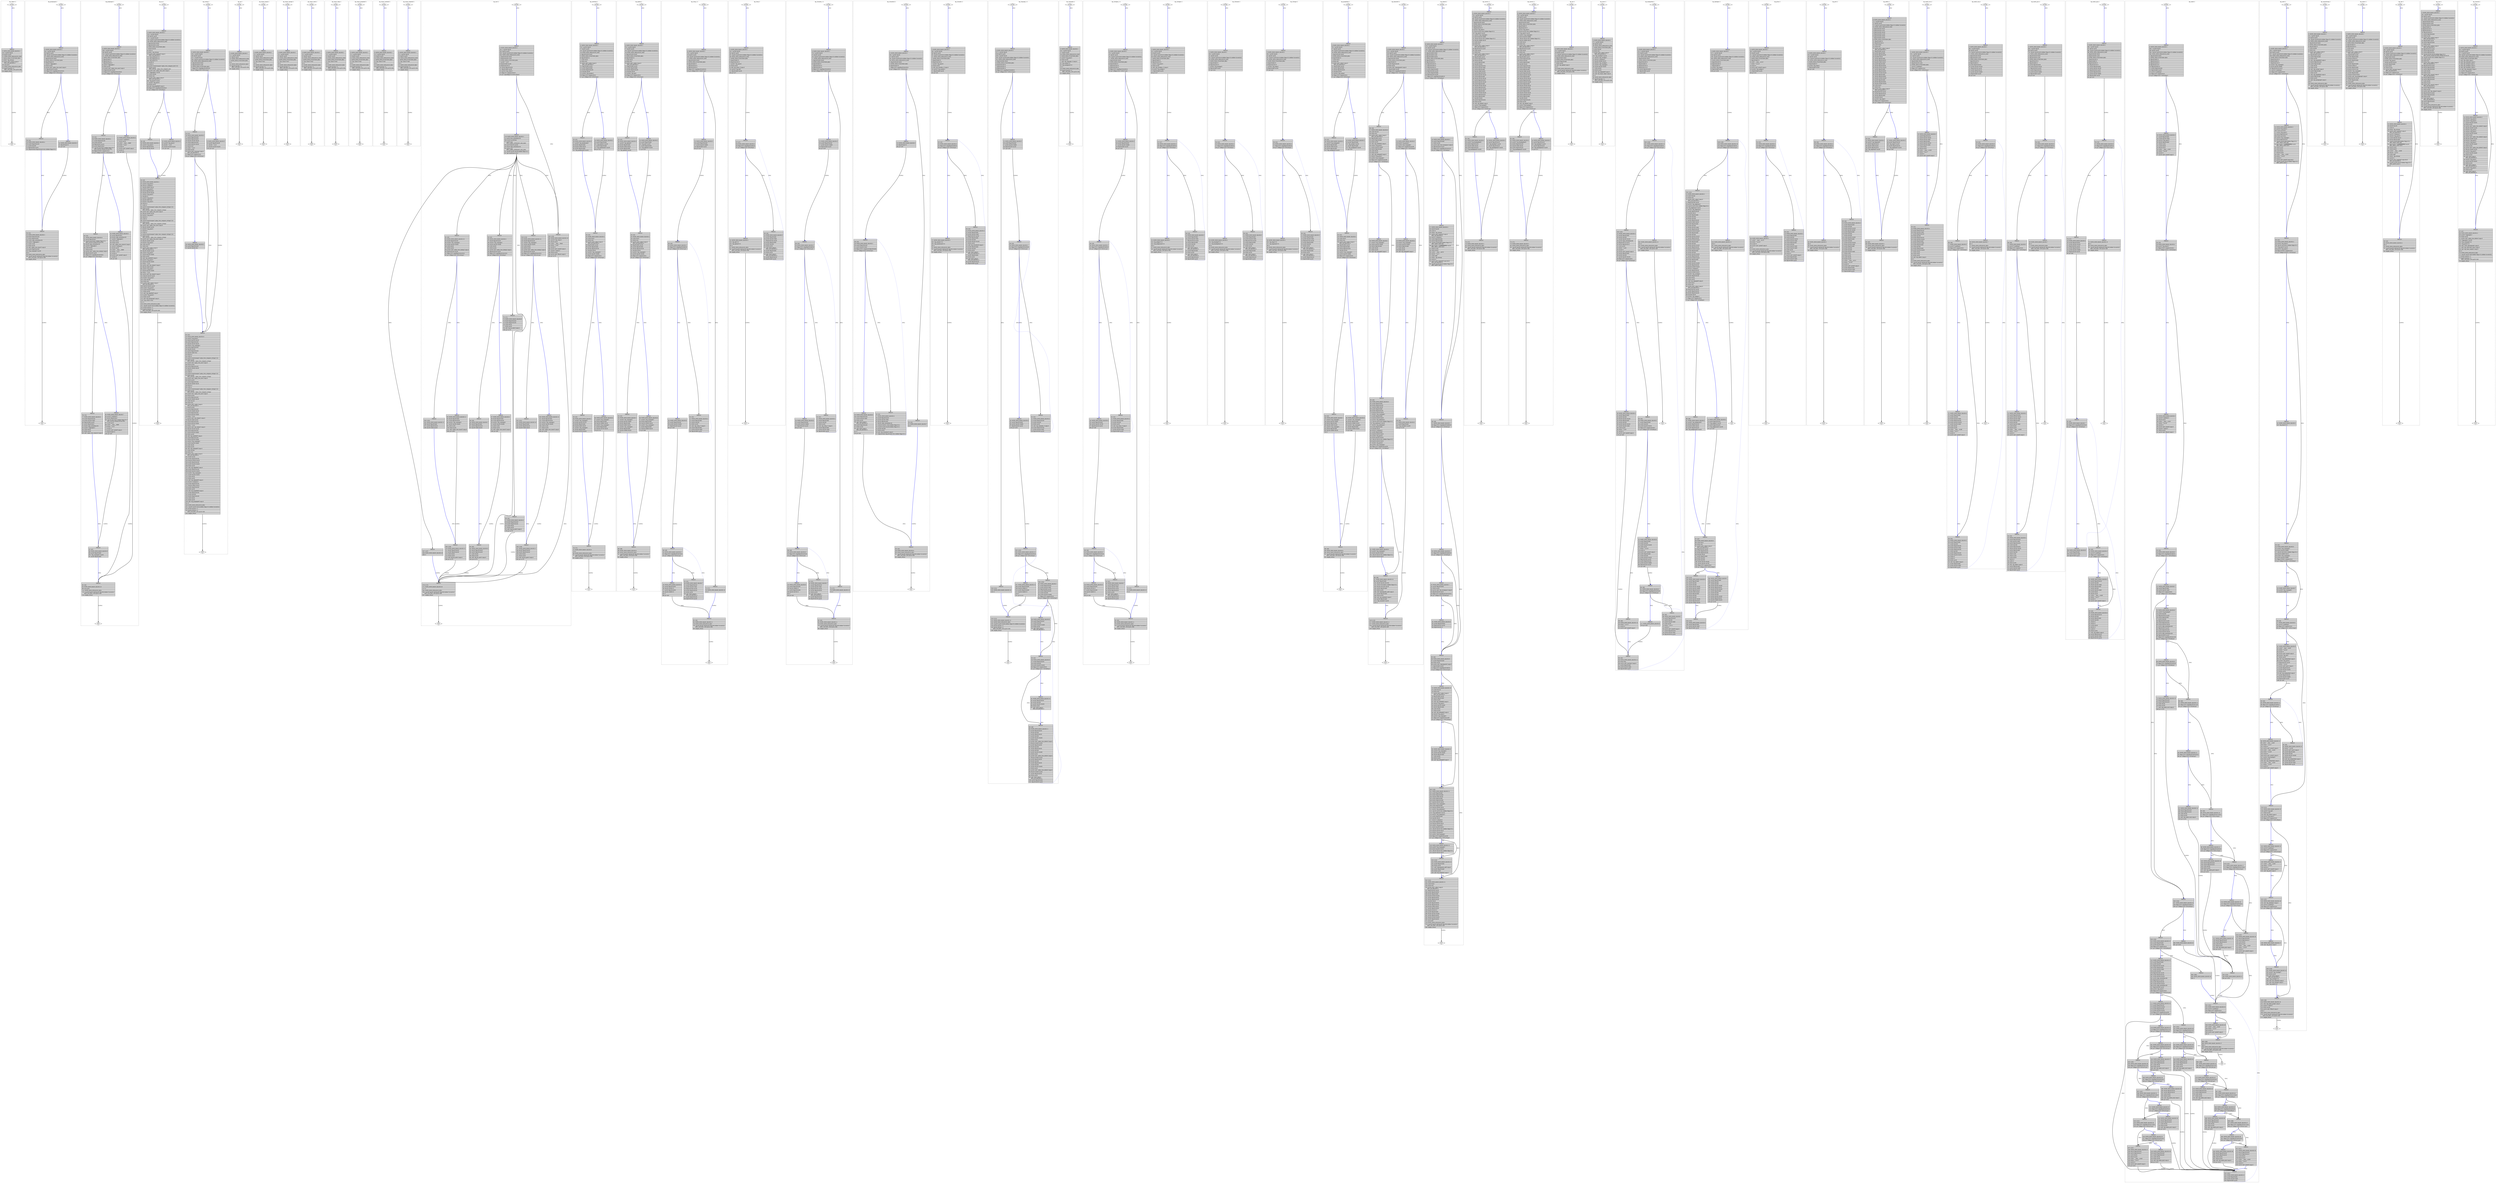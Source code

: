 digraph "dp.c.265r.jump2" {
overlap=false;
subgraph "cluster_dp_chkerr" {
	style="dashed";
	color="black";
	label="dp_chkerr ()";
	fn_2_basic_block_0 [shape=Mdiamond,style=filled,fillcolor=white,label="ENTRY"];

	fn_2_basic_block_2 [shape=record,style=filled,fillcolor=lightgrey,label="{ FREQ:0 |\ \ \ \ 3:\ NOTE_INSN_BASIC_BLOCK\ 2\l\
|\ \ \ 19:\ [--sp:DI]=bp:DI\l\
|\ \ \ 20:\ bp:DI=sp:DI\l\
|\ \ \ 21:\ NOTE_INSN_PROLOGUE_END\l\
|\ \ \ \ 2:\ NOTE_INSN_FUNCTION_BEG\l\
|\ \ \ \ 5:\ di:DI=`dp_errmsg'\l\
|\ \ \ \ 6:\ ax:DI=call\ [`strlen']\ argc:0\l\
\ \ \ \ \ \ REG_EH_REGION\ 0\l\
|\ \ \ 16:\ use\ ax:SI\l\
|\ \ \ 22:\ NOTE_INSN_EPILOGUE_BEG\l\
|\ \ \ 23:\ bp:DI=[sp:DI++]\l\
\ \ \ \ \ \ REG_CFA_DEF_CFA\ sp:DI+0x8\l\
|\ \ \ 24:\ simple_return\l\
}"];

	fn_2_basic_block_1 [shape=Mdiamond,style=filled,fillcolor=white,label="EXIT"];

	fn_2_basic_block_0:s -> fn_2_basic_block_2:n [style="solid,bold",color=blue,weight=100,constraint=true, label="[0%]"];
	fn_2_basic_block_2:s -> fn_2_basic_block_1:n [style="solid,bold",color=black,weight=10,constraint=true, label="[100%]"];
	fn_2_basic_block_0:s -> fn_2_basic_block_1:n [style="invis",constraint=true];
}
subgraph "cluster_dp_pushgraph" {
	style="dashed";
	color="black";
	label="dp_pushgraph ()";
	fn_3_basic_block_0 [shape=Mdiamond,style=filled,fillcolor=white,label="ENTRY"];

	fn_3_basic_block_2 [shape=record,style=filled,fillcolor=lightgrey,label="{ FREQ:0 |\ \ \ \ 4:\ NOTE_INSN_BASIC_BLOCK\ 2\l\
|\ \ \ 44:\ [--sp:DI]=bp:DI\l\
|\ \ \ 45:\ bp:DI=sp:DI\l\
|\ \ \ 46:\ \{sp:DI=sp:DI-0x20;clobber\ flags:CC;clobber\ [scratch];\}\l\
|\ \ \ 47:\ NOTE_INSN_PROLOGUE_END\l\
|\ \ \ \ 2:\ [bp:DI-0x18]=di:DI\l\
|\ \ \ \ 3:\ NOTE_INSN_FUNCTION_BEG\l\
|\ \ \ \ 6:\ [bp:DI-0x4]=0\l\
|\ \ \ \ 7:\ ax:DI=[`dpgraphs']\l\
|\ \ \ \ 8:\ di:DI=ax:DI\l\
|\ \ \ \ 9:\ ax:DI=call\ [`splay_tree_max']\ argc:0\l\
|\ \ \ 11:\ [bp:DI-0x10]=ax:DI\l\
|\ \ \ 12:\ flags:CCZ=cmp([bp:DI-0x10],0)\l\
|\ \ \ 13:\ pc=\{(flags:CCZ!=0)?L18:pc\}\l\
}"];

	fn_3_basic_block_4 [shape=record,style=filled,fillcolor=lightgrey,label="{ FREQ:0 |\ \ \ 18:\ L18:\l\
|\ \ \ 19:\ NOTE_INSN_BASIC_BLOCK\ 4\l\
|\ \ \ 20:\ ax:DI=[bp:DI-0x10]\l\
|\ \ \ 21:\ ax:DI=[ax:DI]\l\
|\ \ \ 22:\ [bp:DI-0x4]=ax:SI\l\
|\ \ \ 23:\ \{[bp:DI-0x4]=[bp:DI-0x4]+0x1;clobber\ flags:CC;\}\l\
}"];

	fn_3_basic_block_3 [shape=record,style=filled,fillcolor=lightgrey,label="{ FREQ:0 |\ \ \ 14:\ NOTE_INSN_BASIC_BLOCK\ 3\l\
|\ \ \ 15:\ [bp:DI-0x4]=0\l\
|\ \ \ 41:\ pc=L24\l\
}"];

	fn_3_basic_block_5 [shape=record,style=filled,fillcolor=lightgrey,label="{ FREQ:0 |\ \ \ 24:\ L24:\l\
|\ \ \ 25:\ NOTE_INSN_BASIC_BLOCK\ 5\l\
|\ \ \ 26:\ dx:DI=[bp:DI-0x18]\l\
|\ \ \ 27:\ ax:SI=[bp:DI-0x4]\l\
|\ \ \ 28:\ cx:DI=sign_extend(ax:SI)\l\
|\ \ \ 29:\ ax:DI=[`dpgraphs']\l\
|\ \ \ 31:\ si:DI=cx:DI\l\
|\ \ \ 32:\ di:DI=ax:DI\l\
|\ \ \ 33:\ call\ [`splay_tree_insert']\ argc:0\l\
|\ \ \ 34:\ ax:DI=[bp:DI-0x18]\l\
|\ \ \ 35:\ [`dp_curgraph']=ax:DI\l\
|\ \ \ 40:\ 0\l\
|\ \ \ 48:\ NOTE_INSN_EPILOGUE_BEG\l\
|\ \ \ 49:\ \{sp:DI=bp:DI+0x8;bp:DI=[bp:DI];clobber\ [scratch];\}\l\
\ \ \ \ \ \ REG_CFA_DEF_CFA\ sp:DI+0x8\l\
|\ \ \ 50:\ simple_return\l\
}"];

	fn_3_basic_block_1 [shape=Mdiamond,style=filled,fillcolor=white,label="EXIT"];

	fn_3_basic_block_0:s -> fn_3_basic_block_2:n [style="solid,bold",color=blue,weight=100,constraint=true, label="[0%]"];
	fn_3_basic_block_2:s -> fn_3_basic_block_3:n [style="solid,bold",color=blue,weight=100,constraint=true, label="[0%]"];
	fn_3_basic_block_2:s -> fn_3_basic_block_4:n [style="solid,bold",color=black,weight=10,constraint=true, label="[0%]"];
	fn_3_basic_block_3:s -> fn_3_basic_block_5:n [style="solid,bold",color=black,weight=10,constraint=true, label="[100%]"];
	fn_3_basic_block_4:s -> fn_3_basic_block_5:n [style="solid,bold",color=blue,weight=100,constraint=true, label="[0%]"];
	fn_3_basic_block_5:s -> fn_3_basic_block_1:n [style="solid,bold",color=black,weight=10,constraint=true, label="[100%]"];
	fn_3_basic_block_0:s -> fn_3_basic_block_1:n [style="invis",constraint=true];
}
subgraph "cluster_dp_pullgraph" {
	style="dashed";
	color="black";
	label="dp_pullgraph ()";
	fn_4_basic_block_0 [shape=Mdiamond,style=filled,fillcolor=white,label="ENTRY"];

	fn_4_basic_block_2 [shape=record,style=filled,fillcolor=lightgrey,label="{ FREQ:0 |\ \ \ \ 3:\ NOTE_INSN_BASIC_BLOCK\ 2\l\
|\ \ 108:\ [--sp:DI]=bp:DI\l\
|\ \ 109:\ bp:DI=sp:DI\l\
|\ \ 110:\ \{sp:DI=sp:DI-0x20;clobber\ flags:CC;clobber\ [scratch];\}\l\
|\ \ 111:\ NOTE_INSN_PROLOGUE_END\l\
|\ \ \ \ 2:\ NOTE_INSN_FUNCTION_BEG\l\
|\ \ \ \ 5:\ [bp:DI-0x8]=0\l\
|\ \ \ \ 6:\ [bp:DI-0xc]=0\l\
|\ \ \ \ 7:\ [bp:DI-0x18]=0\l\
|\ \ \ \ 8:\ ax:DI=[`dpgraphs']\l\
|\ \ \ \ 9:\ di:DI=ax:DI\l\
|\ \ \ 10:\ ax:DI=call\ [`splay_tree_max']\ argc:0\l\
|\ \ \ 12:\ [bp:DI-0x18]=ax:DI\l\
|\ \ \ 13:\ flags:CCZ=cmp([bp:DI-0x18],0)\l\
|\ \ \ 14:\ pc=\{(flags:CCZ!=0)?L25:pc\}\l\
}"];

	fn_4_basic_block_4 [shape=record,style=filled,fillcolor=lightgrey,label="{ FREQ:0 |\ \ \ 25:\ L25:\l\
|\ \ \ 26:\ NOTE_INSN_BASIC_BLOCK\ 4\l\
|\ \ \ 27:\ ax:DI=[bp:DI-0x18]\l\
|\ \ \ 28:\ ax:DI=[ax:DI]\l\
|\ \ \ 29:\ [bp:DI-0xc]=ax:SI\l\
|\ \ \ 30:\ ax:SI=[bp:DI-0xc]\l\
|\ \ \ 31:\ \{ax:SI=ax:SI-0x1;clobber\ flags:CC;\}\l\
\ \ \ \ \ \ REG_EQUAL\ [frame:DI-0xc]-0x1\l\
|\ \ \ 32:\ flags:CCGOC=cmp(ax:SI,0)\l\
|\ \ \ 33:\ pc=\{(flags:CCGOC\>=0)?L50:pc\}\l\
}"];

	fn_4_basic_block_6 [shape=record,style=filled,fillcolor=lightgrey,label="{ FREQ:0 |\ \ \ 50:\ L50:\l\
|\ \ \ 51:\ NOTE_INSN_BASIC_BLOCK\ 6\l\
|\ \ \ 52:\ ax:SI=[bp:DI-0xc]\l\
|\ \ \ 53:\ \{ax:SI=ax:SI-0x1;clobber\ flags:CC;\}\l\
\ \ \ \ \ \ REG_EQUAL\ [frame:DI-0xc]-0x1\l\
|\ \ \ 54:\ dx:DI=sign_extend(ax:SI)\l\
|\ \ \ 55:\ ax:DI=[`dpgraphs']\l\
|\ \ \ 56:\ si:DI=dx:DI\l\
|\ \ \ 57:\ di:DI=ax:DI\l\
|\ \ \ 58:\ ax:DI=call\ [`splay_tree_lookup']\ argc:0\l\
|\ \ \ 60:\ [bp:DI-0x18]=ax:DI\l\
|\ \ \ 61:\ flags:CCZ=cmp([bp:DI-0x18],0)\l\
|\ \ \ 62:\ pc=\{(flags:CCZ!=0)?L76:pc\}\l\
}"];

	fn_4_basic_block_8 [shape=record,style=filled,fillcolor=lightgrey,label="{ FREQ:0 |\ \ \ 76:\ L76:\l\
|\ \ \ 77:\ NOTE_INSN_BASIC_BLOCK\ 8\l\
|\ \ \ 78:\ ax:DI=[bp:DI-0x18]\l\
|\ \ \ 79:\ ax:DI=[ax:DI+0x8]\l\
|\ \ \ 80:\ [bp:DI-0x8]=ax:DI\l\
|\ \ \ 81:\ ax:SI=[bp:DI-0xc]\l\
|\ \ \ 82:\ dx:DI=sign_extend(ax:SI)\l\
|\ \ \ 83:\ ax:DI=[`dpgraphs']\l\
|\ \ \ 84:\ si:DI=dx:DI\l\
|\ \ \ 85:\ di:DI=ax:DI\l\
|\ \ \ 86:\ call\ [`splay_tree_remove']\ argc:0\l\
}"];

	fn_4_basic_block_7 [shape=record,style=filled,fillcolor=lightgrey,label="{ FREQ:0 |\ \ \ 63:\ NOTE_INSN_BASIC_BLOCK\ 7\l\
|\ \ \ 64:\ ax:SI=[`yylineno']\l\
|\ \ \ 65:\ dx:SI=[bp:DI-0xc]\l\
|\ \ \ 66:\ \{dx:SI=dx:SI-0x1;clobber\ flags:CC;\}\l\
\ \ \ \ \ \ REG_EQUAL\ [frame:DI-0xc]-0x1\l\
|\ \ \ 67:\ cx:SI=ax:SI\l\
|\ \ \ 69:\ si:DI=`__func__.3896'\l\
|\ \ \ 70:\ di:DI=`*.LC2'\l\
|\ \ \ 71:\ ax:QI=0\l\
|\ \ \ 72:\ ax:SI=call\ [`printf']\ argc:0\l\
|\ \ \ 73:\ [bp:DI-0x8]=0\l\
|\ \ 105:\ pc=L87\l\
}"];

	fn_4_basic_block_9 [shape=record,style=filled,fillcolor=lightgrey,label="{ FREQ:0 |\ \ \ 87:\ L87:\l\
|\ \ \ 88:\ NOTE_INSN_BASIC_BLOCK\ 9\l\
|\ \ \ 89:\ ax:DI=[bp:DI-0x8]\l\
|\ \ \ 90:\ [`dp_curgraph']=ax:DI\l\
|\ \ \ 91:\ ax:DI=[bp:DI-0x8]\l\
}"];

	fn_4_basic_block_5 [shape=record,style=filled,fillcolor=lightgrey,label="{ FREQ:0 |\ \ \ 34:\ NOTE_INSN_BASIC_BLOCK\ 5\l\
|\ \ \ 35:\ ax:SI=[bp:DI-0xc]\l\
|\ \ \ 36:\ dx:DI=sign_extend(ax:SI)\l\
|\ \ \ 37:\ ax:DI=[`dpgraphs']\l\
|\ \ \ 38:\ si:DI=dx:DI\l\
|\ \ \ 39:\ di:DI=ax:DI\l\
|\ \ \ 40:\ call\ [`splay_tree_remove']\ argc:0\l\
|\ \ \ 41:\ ax:SI=[`yylineno']\l\
|\ \ \ 42:\ dx:SI=ax:SI\l\
|\ \ \ 43:\ si:DI=`__func__.3896'\l\
|\ \ \ 44:\ di:DI=`*.LC1'\l\
|\ \ \ 45:\ ax:QI=0\l\
|\ \ \ 46:\ ax:SI=call\ [`printf']\ argc:0\l\
|\ \ \ 47:\ ax:DI=0\l\
|\ \ 103:\ pc=L92\l\
}"];

	fn_4_basic_block_3 [shape=record,style=filled,fillcolor=lightgrey,label="{ FREQ:0 |\ \ \ 15:\ NOTE_INSN_BASIC_BLOCK\ 3\l\
|\ \ \ 16:\ ax:SI=[`yylineno']\l\
|\ \ \ 17:\ dx:SI=ax:SI\l\
|\ \ \ 18:\ si:DI=`__func__.3896'\l\
|\ \ \ 19:\ di:DI=`*.LC0'\l\
|\ \ \ 20:\ ax:QI=0\l\
|\ \ \ 21:\ ax:SI=call\ [`printf']\ argc:0\l\
|\ \ \ 22:\ ax:DI=0\l\
|\ \ 101:\ pc=L92\l\
}"];

	fn_4_basic_block_10 [shape=record,style=filled,fillcolor=lightgrey,label="{ FREQ:0 |\ \ \ 92:\ L92:\l\
|\ \ \ 93:\ NOTE_INSN_BASIC_BLOCK\ 10\l\
|\ \ \ 99:\ use\ ax:DI\l\
|\ \ 112:\ NOTE_INSN_EPILOGUE_BEG\l\
|\ \ 113:\ \{sp:DI=bp:DI+0x8;bp:DI=[bp:DI];clobber\ [scratch];\}\l\
\ \ \ \ \ \ REG_CFA_DEF_CFA\ sp:DI+0x8\l\
|\ \ 114:\ simple_return\l\
}"];

	fn_4_basic_block_1 [shape=Mdiamond,style=filled,fillcolor=white,label="EXIT"];

	fn_4_basic_block_0:s -> fn_4_basic_block_2:n [style="solid,bold",color=blue,weight=100,constraint=true, label="[0%]"];
	fn_4_basic_block_2:s -> fn_4_basic_block_3:n [style="solid,bold",color=blue,weight=100,constraint=true, label="[0%]"];
	fn_4_basic_block_2:s -> fn_4_basic_block_4:n [style="solid,bold",color=black,weight=10,constraint=true, label="[0%]"];
	fn_4_basic_block_3:s -> fn_4_basic_block_10:n [style="solid,bold",color=black,weight=10,constraint=true, label="[100%]"];
	fn_4_basic_block_4:s -> fn_4_basic_block_5:n [style="solid,bold",color=blue,weight=100,constraint=true, label="[0%]"];
	fn_4_basic_block_4:s -> fn_4_basic_block_6:n [style="solid,bold",color=black,weight=10,constraint=true, label="[0%]"];
	fn_4_basic_block_5:s -> fn_4_basic_block_10:n [style="solid,bold",color=black,weight=10,constraint=true, label="[100%]"];
	fn_4_basic_block_6:s -> fn_4_basic_block_7:n [style="solid,bold",color=blue,weight=100,constraint=true, label="[0%]"];
	fn_4_basic_block_6:s -> fn_4_basic_block_8:n [style="solid,bold",color=black,weight=10,constraint=true, label="[0%]"];
	fn_4_basic_block_7:s -> fn_4_basic_block_9:n [style="solid,bold",color=black,weight=10,constraint=true, label="[100%]"];
	fn_4_basic_block_8:s -> fn_4_basic_block_9:n [style="solid,bold",color=blue,weight=100,constraint=true, label="[0%]"];
	fn_4_basic_block_9:s -> fn_4_basic_block_10:n [style="solid,bold",color=blue,weight=100,constraint=true, label="[0%]"];
	fn_4_basic_block_10:s -> fn_4_basic_block_1:n [style="solid,bold",color=black,weight=10,constraint=true, label="[100%]"];
	fn_4_basic_block_0:s -> fn_4_basic_block_1:n [style="invis",constraint=true];
}
subgraph "cluster_dp_sg" {
	style="dashed";
	color="black";
	label="dp_sg ()";
	fn_5_basic_block_0 [shape=Mdiamond,style=filled,fillcolor=white,label="ENTRY"];

	fn_5_basic_block_2 [shape=record,style=filled,fillcolor=lightgrey,label="{ FREQ:0 |\ \ \ \ 5:\ NOTE_INSN_BASIC_BLOCK\ 2\l\
|\ \ 125:\ [--sp:DI]=bp:DI\l\
|\ \ 126:\ bp:DI=sp:DI\l\
|\ \ 127:\ [--sp:DI]=bx:DI\l\
|\ \ 128:\ \{sp:DI=sp:DI-0x18;clobber\ flags:CC;clobber\ [scratch];\}\l\
|\ \ 129:\ NOTE_INSN_PROLOGUE_END\l\
|\ \ \ \ 2:\ [bp:DI-0x18]=di:DI\l\
|\ \ \ \ 3:\ [bp:DI-0x20]=si:DI\l\
|\ \ \ \ 4:\ NOTE_INSN_FUNCTION_BEG\l\
|\ \ \ \ 7:\ dx:DI=0x100\l\
|\ \ \ \ 8:\ si:SI=0\l\
|\ \ \ \ 9:\ di:DI=`dp_errmsg'\l\
|\ \ \ 10:\ ax:DI=call\ [`memset']\ argc:0\l\
\ \ \ \ \ \ REG_EH_REGION\ 0\l\
|\ \ \ 11:\ [`dp_nodenum']=0\l\
|\ \ \ 12:\ [`dp_edgenum']=0\l\
|\ \ \ 13:\ [`dp_enest']=0\l\
|\ \ \ 14:\ dx:DI=0\l\
|\ \ \ 15:\ si:DI=0\l\
|\ \ \ 16:\ ax:DI=[const(unspec[`splay_tree_compare_ints']\ 2)]\l\
|\ \ \ 17:\ di:DI=ax:DI\l\
\ \ \ \ \ \ REG_EQUAL\ `splay_tree_compare_ints'\l\
|\ \ \ 18:\ ax:DI=call\ [`splay_tree_new']\ argc:0\l\
|\ \ \ 20:\ [`dpgraphs']=ax:DI\l\
|\ \ \ 21:\ si:DI=0x290\l\
|\ \ \ 22:\ di:DI=0x1\l\
|\ \ \ 23:\ ax:DI=call\ [`calloc']\ argc:0\l\
\ \ \ \ \ \ REG_EH_REGION\ 0\l\
|\ \ \ 26:\ [`dp_groot']=ax:DI\l\
|\ \ \ 27:\ ax:DI=[`dp_groot']\l\
|\ \ \ 28:\ di:DI=ax:DI\l\
|\ \ \ 29:\ call\ [`dp_graphfdef']\ argc:0\l\
|\ \ \ 30:\ flags:CCZ=cmp([bp:DI-0x20],0)\l\
|\ \ \ 31:\ pc=\{(flags:CCZ!=0)?L38:pc\}\l\
}"];

	fn_5_basic_block_4 [shape=record,style=filled,fillcolor=lightgrey,label="{ FREQ:0 |\ \ \ 38:\ L38:\l\
|\ \ \ 39:\ NOTE_INSN_BASIC_BLOCK\ 4\l\
|\ \ \ 40:\ ax:DI=[`dp_groot']\l\
|\ \ \ 41:\ dx:DI=[bp:DI-0x20]\l\
|\ \ \ 42:\ [ax:DI+0x18]=dx:DI\l\
}"];

	fn_5_basic_block_3 [shape=record,style=filled,fillcolor=lightgrey,label="{ FREQ:0 |\ \ \ 32:\ NOTE_INSN_BASIC_BLOCK\ 3\l\
|\ \ \ 33:\ ax:DI=[`dp_groot']\l\
|\ \ \ 34:\ dx:DI=`*.LC3'\l\
|\ \ \ 35:\ [ax:DI+0x18]=dx:DI\l\
|\ \ 122:\ pc=L43\l\
}"];

	fn_5_basic_block_5 [shape=record,style=filled,fillcolor=lightgrey,label="{ FREQ:0 |\ \ \ 43:\ L43:\l\
|\ \ \ 44:\ NOTE_INSN_BASIC_BLOCK\ 5\l\
|\ \ \ 45:\ ax:DI=[`dp_groot']\l\
|\ \ \ 46:\ dx:SI=[`yylineno']\l\
|\ \ \ 47:\ [ax:DI+0x9c]=dx:SI\l\
|\ \ \ 48:\ ax:DI=[`dp_groot']\l\
|\ \ \ 49:\ dx:DI=[bp:DI-0x18]\l\
|\ \ \ 50:\ [ax:DI+0x10]=dx:DI\l\
|\ \ \ 51:\ ax:DI=[`dp_groot']\l\
|\ \ \ 52:\ [ax:DI]=0\l\
|\ \ \ 53:\ ax:DI=[`dp_groot']\l\
|\ \ \ 54:\ [ax:DI+0x8]=0x1\l\
|\ \ \ 55:\ bx:DI=[`dp_groot']\l\
|\ \ \ 56:\ dx:DI=0\l\
|\ \ \ 57:\ si:DI=0\l\
|\ \ \ 58:\ ax:DI=[const(unspec[`splay_tree_compare_strings']\ 2)]\l\
|\ \ \ 59:\ di:DI=ax:DI\l\
\ \ \ \ \ \ REG_EQUAL\ `splay_tree_compare_strings'\l\
|\ \ \ 60:\ ax:DI=call\ [`splay_tree_new']\ argc:0\l\
|\ \ \ 62:\ [bx:DI+0x30]=ax:DI\l\
|\ \ \ 63:\ bx:DI=[`dp_groot']\l\
|\ \ \ 64:\ dx:DI=0\l\
|\ \ \ 65:\ si:DI=0\l\
|\ \ \ 66:\ ax:DI=[const(unspec[`splay_tree_compare_strings']\ 2)]\l\
|\ \ \ 67:\ di:DI=ax:DI\l\
\ \ \ \ \ \ REG_EQUAL\ `splay_tree_compare_strings'\l\
|\ \ \ 68:\ ax:DI=call\ [`splay_tree_new']\ argc:0\l\
|\ \ \ 70:\ [bx:DI+0x38]=ax:DI\l\
|\ \ \ 71:\ bx:DI=[`dp_groot']\l\
|\ \ \ 72:\ dx:DI=0\l\
|\ \ \ 73:\ si:DI=0\l\
|\ \ \ 74:\ ax:DI=[const(unspec[`splay_tree_compare_strings']\ 2)]\l\
|\ \ \ 75:\ di:DI=ax:DI\l\
\ \ \ \ \ \ REG_EQUAL\ `splay_tree_compare_strings'\l\
|\ \ \ 76:\ ax:DI=call\ [`splay_tree_new']\ argc:0\l\
|\ \ \ 78:\ [bx:DI+0x40]=ax:DI\l\
|\ \ \ 79:\ bx:DI=[`dp_groot']\l\
|\ \ \ 80:\ si:DI=0x128\l\
|\ \ \ 81:\ di:DI=0x1\l\
|\ \ \ 82:\ ax:DI=call\ [`calloc']\ argc:0\l\
\ \ \ \ \ \ REG_EH_REGION\ 0\l\
|\ \ \ 85:\ [bx:DI+0x48]=ax:DI\l\
|\ \ \ 86:\ ax:DI=[`dp_groot']\l\
|\ \ \ 87:\ ax:DI=[ax:DI+0x48]\l\
|\ \ \ 88:\ di:DI=ax:DI\l\
|\ \ \ 89:\ call\ [`dp_nodefdef']\ argc:0\l\
|\ \ \ 90:\ ax:DI=[`dp_groot']\l\
|\ \ \ 91:\ bx:DI=[ax:DI+0x48]\l\
|\ \ \ 92:\ di:DI=`*.LC4'\l\
|\ \ \ 93:\ ax:DI=call\ [`dp_uniqstr']\ argc:0\l\
|\ \ \ 95:\ [bx:DI+0x8]=ax:DI\l\
|\ \ \ 96:\ ax:DI=[`dp_groot']\l\
|\ \ \ 97:\ bx:DI=[ax:DI+0x48]\l\
|\ \ \ 98:\ di:DI=`*.LC4'\l\
|\ \ \ 99:\ ax:DI=call\ [`dp_uniqstr']\ argc:0\l\
|\ \ 101:\ [bx:DI+0x10]=ax:DI\l\
|\ \ 102:\ bx:DI=[`dp_groot']\l\
|\ \ 103:\ si:DI=0x248\l\
|\ \ 104:\ di:DI=0x1\l\
|\ \ 105:\ ax:DI=call\ [`calloc']\ argc:0\l\
\ \ \ \ \ \ REG_EH_REGION\ 0\l\
|\ \ 108:\ [bx:DI+0x50]=ax:DI\l\
|\ \ 109:\ ax:DI=[`dp_groot']\l\
|\ \ 110:\ ax:DI=[ax:DI+0x50]\l\
|\ \ 111:\ di:DI=ax:DI\l\
|\ \ 112:\ call\ [`dp_edgefdef']\ argc:0\l\
|\ \ 113:\ ax:DI=[`dp_groot']\l\
|\ \ 114:\ di:DI=ax:DI\l\
|\ \ 115:\ call\ [`dp_pushgraph']\ argc:0\l\
|\ \ 116:\ [`dp_cclass']=0x1\l\
|\ \ 121:\ 0\l\
|\ \ 130:\ NOTE_INSN_EPILOGUE_BEG\l\
|\ \ 131:\ \{sp:DI=sp:DI+0x18;clobber\ flags:CC;clobber\ [scratch];\}\l\
|\ \ 132:\ bx:DI=[sp:DI++]\l\
|\ \ 133:\ bp:DI=[sp:DI++]\l\
\ \ \ \ \ \ REG_CFA_DEF_CFA\ sp:DI+0x8\l\
|\ \ 134:\ simple_return\l\
}"];

	fn_5_basic_block_1 [shape=Mdiamond,style=filled,fillcolor=white,label="EXIT"];

	fn_5_basic_block_0:s -> fn_5_basic_block_2:n [style="solid,bold",color=blue,weight=100,constraint=true, label="[0%]"];
	fn_5_basic_block_2:s -> fn_5_basic_block_3:n [style="solid,bold",color=blue,weight=100,constraint=true, label="[0%]"];
	fn_5_basic_block_2:s -> fn_5_basic_block_4:n [style="solid,bold",color=black,weight=10,constraint=true, label="[0%]"];
	fn_5_basic_block_3:s -> fn_5_basic_block_5:n [style="solid,bold",color=black,weight=10,constraint=true, label="[100%]"];
	fn_5_basic_block_4:s -> fn_5_basic_block_5:n [style="solid,bold",color=blue,weight=100,constraint=true, label="[0%]"];
	fn_5_basic_block_5:s -> fn_5_basic_block_1:n [style="solid,bold",color=black,weight=10,constraint=true, label="[100%]"];
	fn_5_basic_block_0:s -> fn_5_basic_block_1:n [style="invis",constraint=true];
}
subgraph "cluster_dp_nsubg" {
	style="dashed";
	color="black";
	label="dp_nsubg ()";
	fn_6_basic_block_0 [shape=Mdiamond,style=filled,fillcolor=white,label="ENTRY"];

	fn_6_basic_block_2 [shape=record,style=filled,fillcolor=lightgrey,label="{ FREQ:0 |\ \ \ \ 5:\ NOTE_INSN_BASIC_BLOCK\ 2\l\
|\ \ 135:\ [--sp:DI]=bp:DI\l\
|\ \ 136:\ bp:DI=sp:DI\l\
|\ \ 137:\ [--sp:DI]=bx:DI\l\
|\ \ 138:\ \{sp:DI=sp:DI-0x18;clobber\ flags:CC;clobber\ [scratch];\}\l\
|\ \ 139:\ NOTE_INSN_PROLOGUE_END\l\
|\ \ \ \ 2:\ [bp:DI-0x18]=di:DI\l\
|\ \ \ \ 3:\ [bp:DI-0x20]=si:DI\l\
|\ \ \ \ 4:\ NOTE_INSN_FUNCTION_BEG\l\
|\ \ \ \ 7:\ flags:CCZ=cmp([bp:DI-0x20],0)\l\
|\ \ \ \ 8:\ pc=\{(flags:CCZ!=0)?L15:pc\}\l\
}"];

	fn_6_basic_block_4 [shape=record,style=filled,fillcolor=lightgrey,label="{ FREQ:0 |\ \ \ 15:\ L15:\l\
|\ \ \ 16:\ NOTE_INSN_BASIC_BLOCK\ 4\l\
|\ \ \ 17:\ ax:DI=[bp:DI-0x18]\l\
|\ \ \ 18:\ dx:DI=[bp:DI-0x20]\l\
|\ \ \ 19:\ [ax:DI+0x18]=dx:DI\l\
|\ \ \ 20:\ ax:DI=[bp:DI-0x18]\l\
|\ \ \ 21:\ ax:DI=[ax:DI+0x18]\l\
|\ \ \ 22:\ dx:DI=0x7\l\
|\ \ \ 23:\ si:DI=`*.LC5'\l\
|\ \ \ 24:\ di:DI=ax:DI\l\
|\ \ \ 25:\ ax:SI=call\ [`strncmp']\ argc:0\l\
\ \ \ \ \ \ REG_EH_REGION\ 0\l\
|\ \ \ 27:\ flags:CCZ=cmp(ax:SI,0)\l\
|\ \ \ 28:\ pc=\{(flags:CCZ!=0)?L32:pc\}\l\
}"];

	fn_6_basic_block_5 [shape=record,style=filled,fillcolor=lightgrey,label="{ FREQ:0 |\ \ \ 29:\ NOTE_INSN_BASIC_BLOCK\ 5\l\
|\ \ \ 30:\ ax:DI=[bp:DI-0x18]\l\
|\ \ \ 31:\ [ax:DI+0x20]=0x1\l\
}"];

	fn_6_basic_block_3 [shape=record,style=filled,fillcolor=lightgrey,label="{ FREQ:0 |\ \ \ \ 9:\ NOTE_INSN_BASIC_BLOCK\ 3\l\
|\ \ \ 10:\ ax:DI=[bp:DI-0x18]\l\
|\ \ \ 11:\ dx:DI=`*.LC3'\l\
|\ \ \ 12:\ [ax:DI+0x18]=dx:DI\l\
|\ \ 132:\ pc=L32\l\
}"];

	fn_6_basic_block_6 [shape=record,style=filled,fillcolor=lightgrey,label="{ FREQ:0 |\ \ \ 32:\ L32:\l\
|\ \ \ 33:\ NOTE_INSN_BASIC_BLOCK\ 6\l\
|\ \ \ 34:\ ax:DI=[`dp_groot']\l\
|\ \ \ 35:\ dx:DI=[ax:DI+0x10]\l\
|\ \ \ 36:\ ax:DI=[bp:DI-0x18]\l\
|\ \ \ 37:\ [ax:DI+0x10]=dx:DI\l\
|\ \ \ 38:\ dx:DI=[`dp_curgraph']\l\
|\ \ \ 39:\ ax:DI=[bp:DI-0x18]\l\
|\ \ \ 40:\ [ax:DI]=dx:DI\l\
|\ \ \ 41:\ ax:DI=[bp:DI-0x18]\l\
|\ \ \ 42:\ [ax:DI+0x8]=0x1\l\
|\ \ \ 43:\ dx:DI=0\l\
|\ \ \ 44:\ si:DI=0\l\
|\ \ \ 45:\ ax:DI=[const(unspec[`splay_tree_compare_strings']\ 2)]\l\
|\ \ \ 46:\ di:DI=ax:DI\l\
\ \ \ \ \ \ REG_EQUAL\ `splay_tree_compare_strings'\l\
|\ \ \ 47:\ ax:DI=call\ [`splay_tree_new']\ argc:0\l\
|\ \ \ 48:\ dx:DI=ax:DI\l\
|\ \ \ 49:\ ax:DI=[bp:DI-0x18]\l\
|\ \ \ 50:\ [ax:DI+0x30]=dx:DI\l\
|\ \ \ 51:\ dx:DI=0\l\
|\ \ \ 52:\ si:DI=0\l\
|\ \ \ 53:\ ax:DI=[const(unspec[`splay_tree_compare_strings']\ 2)]\l\
|\ \ \ 54:\ di:DI=ax:DI\l\
\ \ \ \ \ \ REG_EQUAL\ `splay_tree_compare_strings'\l\
|\ \ \ 55:\ ax:DI=call\ [`splay_tree_new']\ argc:0\l\
|\ \ \ 56:\ dx:DI=ax:DI\l\
|\ \ \ 57:\ ax:DI=[bp:DI-0x18]\l\
|\ \ \ 58:\ [ax:DI+0x38]=dx:DI\l\
|\ \ \ 59:\ dx:DI=0\l\
|\ \ \ 60:\ si:DI=0\l\
|\ \ \ 61:\ ax:DI=[const(unspec[`splay_tree_compare_strings']\ 2)]\l\
|\ \ \ 62:\ di:DI=ax:DI\l\
\ \ \ \ \ \ REG_EQUAL\ `splay_tree_compare_strings'\l\
|\ \ \ 63:\ ax:DI=call\ [`splay_tree_new']\ argc:0\l\
|\ \ \ 64:\ dx:DI=ax:DI\l\
|\ \ \ 65:\ ax:DI=[bp:DI-0x18]\l\
|\ \ \ 66:\ [ax:DI+0x40]=dx:DI\l\
|\ \ \ 67:\ si:DI=0x128\l\
|\ \ \ 68:\ di:DI=0x1\l\
|\ \ \ 69:\ ax:DI=call\ [`calloc']\ argc:0\l\
\ \ \ \ \ \ REG_EH_REGION\ 0\l\
|\ \ \ 71:\ dx:DI=ax:DI\l\
|\ \ \ 72:\ ax:DI=[bp:DI-0x18]\l\
|\ \ \ 73:\ [ax:DI+0x48]=dx:DI\l\
|\ \ \ 74:\ ax:DI=[bp:DI-0x18]\l\
|\ \ \ 75:\ bx:DI=[ax:DI+0x48]\l\
|\ \ \ 76:\ di:DI=`*.LC4'\l\
|\ \ \ 77:\ ax:DI=call\ [`dp_uniqstr']\ argc:0\l\
|\ \ \ 79:\ [bx:DI+0x8]=ax:DI\l\
|\ \ \ 80:\ ax:DI=[bp:DI-0x18]\l\
|\ \ \ 81:\ bx:DI=[ax:DI+0x48]\l\
|\ \ \ 82:\ di:DI=`*.LC4'\l\
|\ \ \ 83:\ ax:DI=call\ [`dp_uniqstr']\ argc:0\l\
|\ \ \ 85:\ [bx:DI+0x10]=ax:DI\l\
|\ \ \ 86:\ ax:DI=[bp:DI-0x18]\l\
|\ \ \ 87:\ ax:DI=[ax:DI+0x48]\l\
|\ \ \ 88:\ di:DI=ax:DI\l\
|\ \ \ 89:\ call\ [`dp_nodefdef']\ argc:0\l\
|\ \ \ 90:\ ax:DI=[bp:DI-0x18]\l\
|\ \ \ 91:\ dx:DI=[ax:DI+0x48]\l\
|\ \ \ 92:\ ax:DI=[`dp_curgraph']\l\
|\ \ \ 93:\ ax:DI=[ax:DI+0x48]\l\
|\ \ \ 94:\ si:DI=dx:DI\l\
|\ \ \ 95:\ di:DI=ax:DI\l\
|\ \ \ 96:\ call\ [`dp_nodegdef']\ argc:0\l\
|\ \ \ 97:\ si:DI=0x248\l\
|\ \ \ 98:\ di:DI=0x1\l\
|\ \ \ 99:\ ax:DI=call\ [`calloc']\ argc:0\l\
\ \ \ \ \ \ REG_EH_REGION\ 0\l\
|\ \ 101:\ dx:DI=ax:DI\l\
|\ \ 102:\ ax:DI=[bp:DI-0x18]\l\
|\ \ 103:\ [ax:DI+0x50]=dx:DI\l\
|\ \ 104:\ ax:DI=[bp:DI-0x18]\l\
|\ \ 105:\ ax:DI=[ax:DI+0x50]\l\
|\ \ 106:\ di:DI=ax:DI\l\
|\ \ 107:\ call\ [`dp_edgefdef']\ argc:0\l\
|\ \ 108:\ ax:DI=[bp:DI-0x18]\l\
|\ \ 109:\ dx:DI=[ax:DI+0x50]\l\
|\ \ 110:\ ax:DI=[`dp_curgraph']\l\
|\ \ 111:\ ax:DI=[ax:DI+0x50]\l\
|\ \ 112:\ si:DI=dx:DI\l\
|\ \ 113:\ di:DI=ax:DI\l\
|\ \ 114:\ call\ [`dp_edgegdef']\ argc:0\l\
|\ \ 115:\ dx:SI=[`yylineno']\l\
|\ \ 116:\ ax:DI=[bp:DI-0x18]\l\
|\ \ 117:\ [ax:DI+0x9c]=dx:SI\l\
|\ \ 118:\ ax:DI=[bp:DI-0x18]\l\
|\ \ 119:\ di:DI=ax:DI\l\
|\ \ 120:\ call\ [`dp_graphfdef']\ argc:0\l\
|\ \ 121:\ ax:DI=[bp:DI-0x18]\l\
|\ \ 122:\ ax:DI=[ax:DI]\l\
|\ \ 123:\ dx:DI=[bp:DI-0x18]\l\
|\ \ 124:\ si:DI=dx:DI\l\
|\ \ 125:\ di:DI=ax:DI\l\
|\ \ 126:\ call\ [`dp_graphgdef']\ argc:0\l\
|\ \ 131:\ 0\l\
|\ \ 140:\ NOTE_INSN_EPILOGUE_BEG\l\
|\ \ 141:\ \{sp:DI=sp:DI+0x18;clobber\ flags:CC;clobber\ [scratch];\}\l\
|\ \ 142:\ bx:DI=[sp:DI++]\l\
|\ \ 143:\ bp:DI=[sp:DI++]\l\
\ \ \ \ \ \ REG_CFA_DEF_CFA\ sp:DI+0x8\l\
|\ \ 144:\ simple_return\l\
}"];

	fn_6_basic_block_1 [shape=Mdiamond,style=filled,fillcolor=white,label="EXIT"];

	fn_6_basic_block_0:s -> fn_6_basic_block_2:n [style="solid,bold",color=blue,weight=100,constraint=true, label="[0%]"];
	fn_6_basic_block_2:s -> fn_6_basic_block_3:n [style="solid,bold",color=blue,weight=100,constraint=true, label="[0%]"];
	fn_6_basic_block_2:s -> fn_6_basic_block_4:n [style="solid,bold",color=black,weight=10,constraint=true, label="[0%]"];
	fn_6_basic_block_3:s -> fn_6_basic_block_6:n [style="solid,bold",color=black,weight=10,constraint=true, label="[100%]"];
	fn_6_basic_block_4:s -> fn_6_basic_block_5:n [style="solid,bold",color=blue,weight=100,constraint=true, label="[0%]"];
	fn_6_basic_block_4:s -> fn_6_basic_block_6:n [style="solid,bold",color=black,weight=10,constraint=true, label="[0%]"];
	fn_6_basic_block_5:s -> fn_6_basic_block_6:n [style="solid,bold",color=blue,weight=100,constraint=true, label="[0%]"];
	fn_6_basic_block_6:s -> fn_6_basic_block_1:n [style="solid,bold",color=black,weight=10,constraint=true, label="[100%]"];
	fn_6_basic_block_0:s -> fn_6_basic_block_1:n [style="invis",constraint=true];
}
subgraph "cluster_dp_eg" {
	style="dashed";
	color="black";
	label="dp_eg ()";
	fn_7_basic_block_0 [shape=Mdiamond,style=filled,fillcolor=white,label="ENTRY"];

	fn_7_basic_block_2 [shape=record,style=filled,fillcolor=lightgrey,label="{ FREQ:0 |\ \ \ \ 3:\ NOTE_INSN_BASIC_BLOCK\ 2\l\
|\ \ \ 11:\ [--sp:DI]=bp:DI\l\
|\ \ \ 12:\ bp:DI=sp:DI\l\
|\ \ \ 13:\ NOTE_INSN_PROLOGUE_END\l\
|\ \ \ \ 2:\ NOTE_INSN_FUNCTION_BEG\l\
|\ \ \ \ 9:\ 0\l\
|\ \ \ 14:\ NOTE_INSN_EPILOGUE_BEG\l\
|\ \ \ 15:\ bp:DI=[sp:DI++]\l\
\ \ \ \ \ \ REG_CFA_DEF_CFA\ sp:DI+0x8\l\
|\ \ \ 16:\ simple_return\l\
}"];

	fn_7_basic_block_1 [shape=Mdiamond,style=filled,fillcolor=white,label="EXIT"];

	fn_7_basic_block_0:s -> fn_7_basic_block_2:n [style="solid,bold",color=blue,weight=100,constraint=true, label="[0%]"];
	fn_7_basic_block_2:s -> fn_7_basic_block_1:n [style="solid,bold",color=black,weight=10,constraint=true, label="[100%]"];
	fn_7_basic_block_0:s -> fn_7_basic_block_1:n [style="invis",constraint=true];
}
subgraph "cluster_dp_atype_graph" {
	style="dashed";
	color="black";
	label="dp_atype_graph ()";
	fn_8_basic_block_0 [shape=Mdiamond,style=filled,fillcolor=white,label="ENTRY"];

	fn_8_basic_block_2 [shape=record,style=filled,fillcolor=lightgrey,label="{ FREQ:0 |\ \ \ \ 3:\ NOTE_INSN_BASIC_BLOCK\ 2\l\
|\ \ \ 12:\ [--sp:DI]=bp:DI\l\
|\ \ \ 13:\ bp:DI=sp:DI\l\
|\ \ \ 14:\ NOTE_INSN_PROLOGUE_END\l\
|\ \ \ \ 2:\ NOTE_INSN_FUNCTION_BEG\l\
|\ \ \ \ 5:\ [`dp_cclass']=0x1\l\
|\ \ \ 10:\ 0\l\
|\ \ \ 15:\ NOTE_INSN_EPILOGUE_BEG\l\
|\ \ \ 16:\ bp:DI=[sp:DI++]\l\
\ \ \ \ \ \ REG_CFA_DEF_CFA\ sp:DI+0x8\l\
|\ \ \ 17:\ simple_return\l\
}"];

	fn_8_basic_block_1 [shape=Mdiamond,style=filled,fillcolor=white,label="EXIT"];

	fn_8_basic_block_0:s -> fn_8_basic_block_2:n [style="solid,bold",color=blue,weight=100,constraint=true, label="[0%]"];
	fn_8_basic_block_2:s -> fn_8_basic_block_1:n [style="solid,bold",color=black,weight=10,constraint=true, label="[100%]"];
	fn_8_basic_block_0:s -> fn_8_basic_block_1:n [style="invis",constraint=true];
}
subgraph "cluster_dp_atype_sgraph" {
	style="dashed";
	color="black";
	label="dp_atype_sgraph ()";
	fn_9_basic_block_0 [shape=Mdiamond,style=filled,fillcolor=white,label="ENTRY"];

	fn_9_basic_block_2 [shape=record,style=filled,fillcolor=lightgrey,label="{ FREQ:0 |\ \ \ \ 3:\ NOTE_INSN_BASIC_BLOCK\ 2\l\
|\ \ \ 12:\ [--sp:DI]=bp:DI\l\
|\ \ \ 13:\ bp:DI=sp:DI\l\
|\ \ \ 14:\ NOTE_INSN_PROLOGUE_END\l\
|\ \ \ \ 2:\ NOTE_INSN_FUNCTION_BEG\l\
|\ \ \ \ 5:\ [`dp_cclass']=0x7\l\
|\ \ \ 10:\ 0\l\
|\ \ \ 15:\ NOTE_INSN_EPILOGUE_BEG\l\
|\ \ \ 16:\ bp:DI=[sp:DI++]\l\
\ \ \ \ \ \ REG_CFA_DEF_CFA\ sp:DI+0x8\l\
|\ \ \ 17:\ simple_return\l\
}"];

	fn_9_basic_block_1 [shape=Mdiamond,style=filled,fillcolor=white,label="EXIT"];

	fn_9_basic_block_0:s -> fn_9_basic_block_2:n [style="solid,bold",color=blue,weight=100,constraint=true, label="[0%]"];
	fn_9_basic_block_2:s -> fn_9_basic_block_1:n [style="solid,bold",color=black,weight=10,constraint=true, label="[100%]"];
	fn_9_basic_block_0:s -> fn_9_basic_block_1:n [style="invis",constraint=true];
}
subgraph "cluster_dp_atype_node" {
	style="dashed";
	color="black";
	label="dp_atype_node ()";
	fn_10_basic_block_0 [shape=Mdiamond,style=filled,fillcolor=white,label="ENTRY"];

	fn_10_basic_block_2 [shape=record,style=filled,fillcolor=lightgrey,label="{ FREQ:0 |\ \ \ \ 3:\ NOTE_INSN_BASIC_BLOCK\ 2\l\
|\ \ \ 12:\ [--sp:DI]=bp:DI\l\
|\ \ \ 13:\ bp:DI=sp:DI\l\
|\ \ \ 14:\ NOTE_INSN_PROLOGUE_END\l\
|\ \ \ \ 2:\ NOTE_INSN_FUNCTION_BEG\l\
|\ \ \ \ 5:\ [`dp_cclass']=0x2\l\
|\ \ \ 10:\ 0\l\
|\ \ \ 15:\ NOTE_INSN_EPILOGUE_BEG\l\
|\ \ \ 16:\ bp:DI=[sp:DI++]\l\
\ \ \ \ \ \ REG_CFA_DEF_CFA\ sp:DI+0x8\l\
|\ \ \ 17:\ simple_return\l\
}"];

	fn_10_basic_block_1 [shape=Mdiamond,style=filled,fillcolor=white,label="EXIT"];

	fn_10_basic_block_0:s -> fn_10_basic_block_2:n [style="solid,bold",color=blue,weight=100,constraint=true, label="[0%]"];
	fn_10_basic_block_2:s -> fn_10_basic_block_1:n [style="solid,bold",color=black,weight=10,constraint=true, label="[100%]"];
	fn_10_basic_block_0:s -> fn_10_basic_block_1:n [style="invis",constraint=true];
}
subgraph "cluster_dp_atype_edge" {
	style="dashed";
	color="black";
	label="dp_atype_edge ()";
	fn_11_basic_block_0 [shape=Mdiamond,style=filled,fillcolor=white,label="ENTRY"];

	fn_11_basic_block_2 [shape=record,style=filled,fillcolor=lightgrey,label="{ FREQ:0 |\ \ \ \ 3:\ NOTE_INSN_BASIC_BLOCK\ 2\l\
|\ \ \ 12:\ [--sp:DI]=bp:DI\l\
|\ \ \ 13:\ bp:DI=sp:DI\l\
|\ \ \ 14:\ NOTE_INSN_PROLOGUE_END\l\
|\ \ \ \ 2:\ NOTE_INSN_FUNCTION_BEG\l\
|\ \ \ \ 5:\ [`dp_cclass']=0x3\l\
|\ \ \ 10:\ 0\l\
|\ \ \ 15:\ NOTE_INSN_EPILOGUE_BEG\l\
|\ \ \ 16:\ bp:DI=[sp:DI++]\l\
\ \ \ \ \ \ REG_CFA_DEF_CFA\ sp:DI+0x8\l\
|\ \ \ 17:\ simple_return\l\
}"];

	fn_11_basic_block_1 [shape=Mdiamond,style=filled,fillcolor=white,label="EXIT"];

	fn_11_basic_block_0:s -> fn_11_basic_block_2:n [style="solid,bold",color=blue,weight=100,constraint=true, label="[0%]"];
	fn_11_basic_block_2:s -> fn_11_basic_block_1:n [style="solid,bold",color=black,weight=10,constraint=true, label="[100%]"];
	fn_11_basic_block_0:s -> fn_11_basic_block_1:n [style="invis",constraint=true];
}
subgraph "cluster_dp_atype_graphdef" {
	style="dashed";
	color="black";
	label="dp_atype_graphdef ()";
	fn_12_basic_block_0 [shape=Mdiamond,style=filled,fillcolor=white,label="ENTRY"];

	fn_12_basic_block_2 [shape=record,style=filled,fillcolor=lightgrey,label="{ FREQ:0 |\ \ \ \ 3:\ NOTE_INSN_BASIC_BLOCK\ 2\l\
|\ \ \ 12:\ [--sp:DI]=bp:DI\l\
|\ \ \ 13:\ bp:DI=sp:DI\l\
|\ \ \ 14:\ NOTE_INSN_PROLOGUE_END\l\
|\ \ \ \ 2:\ NOTE_INSN_FUNCTION_BEG\l\
|\ \ \ \ 5:\ [`dp_cclass']=0x4\l\
|\ \ \ 10:\ 0\l\
|\ \ \ 15:\ NOTE_INSN_EPILOGUE_BEG\l\
|\ \ \ 16:\ bp:DI=[sp:DI++]\l\
\ \ \ \ \ \ REG_CFA_DEF_CFA\ sp:DI+0x8\l\
|\ \ \ 17:\ simple_return\l\
}"];

	fn_12_basic_block_1 [shape=Mdiamond,style=filled,fillcolor=white,label="EXIT"];

	fn_12_basic_block_0:s -> fn_12_basic_block_2:n [style="solid,bold",color=blue,weight=100,constraint=true, label="[0%]"];
	fn_12_basic_block_2:s -> fn_12_basic_block_1:n [style="solid,bold",color=black,weight=10,constraint=true, label="[100%]"];
	fn_12_basic_block_0:s -> fn_12_basic_block_1:n [style="invis",constraint=true];
}
subgraph "cluster_dp_atype_nodedef" {
	style="dashed";
	color="black";
	label="dp_atype_nodedef ()";
	fn_13_basic_block_0 [shape=Mdiamond,style=filled,fillcolor=white,label="ENTRY"];

	fn_13_basic_block_2 [shape=record,style=filled,fillcolor=lightgrey,label="{ FREQ:0 |\ \ \ \ 3:\ NOTE_INSN_BASIC_BLOCK\ 2\l\
|\ \ \ 12:\ [--sp:DI]=bp:DI\l\
|\ \ \ 13:\ bp:DI=sp:DI\l\
|\ \ \ 14:\ NOTE_INSN_PROLOGUE_END\l\
|\ \ \ \ 2:\ NOTE_INSN_FUNCTION_BEG\l\
|\ \ \ \ 5:\ [`dp_cclass']=0x5\l\
|\ \ \ 10:\ 0\l\
|\ \ \ 15:\ NOTE_INSN_EPILOGUE_BEG\l\
|\ \ \ 16:\ bp:DI=[sp:DI++]\l\
\ \ \ \ \ \ REG_CFA_DEF_CFA\ sp:DI+0x8\l\
|\ \ \ 17:\ simple_return\l\
}"];

	fn_13_basic_block_1 [shape=Mdiamond,style=filled,fillcolor=white,label="EXIT"];

	fn_13_basic_block_0:s -> fn_13_basic_block_2:n [style="solid,bold",color=blue,weight=100,constraint=true, label="[0%]"];
	fn_13_basic_block_2:s -> fn_13_basic_block_1:n [style="solid,bold",color=black,weight=10,constraint=true, label="[100%]"];
	fn_13_basic_block_0:s -> fn_13_basic_block_1:n [style="invis",constraint=true];
}
subgraph "cluster_dp_atype_edgedef" {
	style="dashed";
	color="black";
	label="dp_atype_edgedef ()";
	fn_14_basic_block_0 [shape=Mdiamond,style=filled,fillcolor=white,label="ENTRY"];

	fn_14_basic_block_2 [shape=record,style=filled,fillcolor=lightgrey,label="{ FREQ:0 |\ \ \ \ 3:\ NOTE_INSN_BASIC_BLOCK\ 2\l\
|\ \ \ 12:\ [--sp:DI]=bp:DI\l\
|\ \ \ 13:\ bp:DI=sp:DI\l\
|\ \ \ 14:\ NOTE_INSN_PROLOGUE_END\l\
|\ \ \ \ 2:\ NOTE_INSN_FUNCTION_BEG\l\
|\ \ \ \ 5:\ [`dp_cclass']=0x6\l\
|\ \ \ 10:\ 0\l\
|\ \ \ 15:\ NOTE_INSN_EPILOGUE_BEG\l\
|\ \ \ 16:\ bp:DI=[sp:DI++]\l\
\ \ \ \ \ \ REG_CFA_DEF_CFA\ sp:DI+0x8\l\
|\ \ \ 17:\ simple_return\l\
}"];

	fn_14_basic_block_1 [shape=Mdiamond,style=filled,fillcolor=white,label="EXIT"];

	fn_14_basic_block_0:s -> fn_14_basic_block_2:n [style="solid,bold",color=blue,weight=100,constraint=true, label="[0%]"];
	fn_14_basic_block_2:s -> fn_14_basic_block_1:n [style="solid,bold",color=black,weight=10,constraint=true, label="[100%]"];
	fn_14_basic_block_0:s -> fn_14_basic_block_1:n [style="invis",constraint=true];
}
subgraph "cluster_dp_aset" {
	style="dashed";
	color="black";
	label="dp_aset ()";
	fn_15_basic_block_0 [shape=Mdiamond,style=filled,fillcolor=white,label="ENTRY"];

	fn_15_basic_block_2 [shape=record,style=filled,fillcolor=lightgrey,label="{ FREQ:0 |\ \ \ \ 5:\ NOTE_INSN_BASIC_BLOCK\ 2\l\
|\ \ 201:\ [--sp:DI]=bp:DI\l\
|\ \ 202:\ bp:DI=sp:DI\l\
|\ \ 203:\ \{sp:DI=sp:DI-0x20;clobber\ flags:CC;clobber\ [scratch];\}\l\
|\ \ 204:\ NOTE_INSN_PROLOGUE_END\l\
|\ \ \ \ 2:\ [bp:DI-0x18]=di:DI\l\
|\ \ \ \ 3:\ [bp:DI-0x20]=si:DI\l\
|\ \ \ \ 4:\ NOTE_INSN_FUNCTION_BEG\l\
|\ \ \ \ 7:\ ax:DI=`*.LC3'\l\
|\ \ \ \ 8:\ [bp:DI-0x8]=ax:DI\l\
|\ \ \ \ 9:\ [bp:DI-0x10]=0\l\
|\ \ \ 10:\ ax:DI=[bp:DI-0x20]\l\
|\ \ \ 11:\ [bp:DI-0x8]=ax:DI\l\
|\ \ \ 12:\ ax:SI=[`dp_cclass']\l\
|\ \ \ 13:\ flags:CC=cmp(ax:SI,0x7)\l\
|\ \ \ 14:\ pc=\{(gtu(flags:CC,0))?L159:pc\}\l\
}"];

	fn_15_basic_block_3 [shape=record,style=filled,fillcolor=lightgrey,label="{ FREQ:0 |\ \ 176:\ NOTE_INSN_BASIC_BLOCK\ 3\l\
|\ \ \ 15:\ ax:DI=zero_extend(ax:SI)\l\
|\ \ 200:\ dx:DI=ax:DI*0x4\l\
|\ \ \ 17:\ ax:DI=L23\l\
\ \ \ \ \ \ REG_LABEL_OPERAND\ code_label\l\
|\ \ \ 18:\ ax:SI=[dx:DI+ax:DI]\l\
|\ \ \ 19:\ dx:DI=sign_extend(ax:SI)\l\
|\ \ \ 20:\ ax:DI=L23\l\
\ \ \ \ \ \ REG_LABEL_OPERAND\ code_label\l\
|\ \ \ 21:\ \{ax:DI=ax:DI+dx:DI;clobber\ flags:CC;\}\l\
|\ \ \ 22:\ \{pc=ax:DI;use\ L23;\}\l\
}"];

	fn_15_basic_block_19 [shape=record,style=filled,fillcolor=lightgrey,label="{ FREQ:0 |\ \ 197:\ L197:\l\
|\ \ 196:\ NOTE_INSN_BASIC_BLOCK\ 19\l\
|\ \ 198:\ 0\l\
}"];

	fn_15_basic_block_10 [shape=record,style=filled,fillcolor=lightgrey,label="{ FREQ:0 |\ \ \ 81:\ L81:\l\
|\ \ \ 82:\ NOTE_INSN_BASIC_BLOCK\ 10\l\
|\ \ \ 83:\ dx:DI=[bp:DI-0x18]\l\
|\ \ \ 84:\ ax:DI=[`dp_curgraph']\l\
|\ \ \ 85:\ ax:DI=[ax:DI+0x40]\l\
|\ \ \ 86:\ si:DI=dx:DI\l\
|\ \ \ 87:\ di:DI=ax:DI\l\
|\ \ \ 88:\ ax:DI=call\ [`splay_tree_lookup']\ argc:0\l\
|\ \ \ 90:\ [bp:DI-0x10]=ax:DI\l\
|\ \ \ 91:\ flags:CCZ=cmp([bp:DI-0x10],0)\l\
|\ \ \ 92:\ pc=\{(flags:CCZ!=0)?L104:pc\}\l\
}"];

	fn_15_basic_block_12 [shape=record,style=filled,fillcolor=lightgrey,label="{ FREQ:0 |\ \ 104:\ L104:\l\
|\ \ 105:\ NOTE_INSN_BASIC_BLOCK\ 12\l\
|\ \ 106:\ dx:DI=[bp:DI-0x8]\l\
|\ \ 107:\ ax:DI=[bp:DI-0x10]\l\
|\ \ 108:\ [ax:DI+0x8]=dx:DI\l\
}"];

	fn_15_basic_block_11 [shape=record,style=filled,fillcolor=lightgrey,label="{ FREQ:0 |\ \ \ 93:\ NOTE_INSN_BASIC_BLOCK\ 11\l\
|\ \ \ 94:\ dx:DI=[bp:DI-0x8]\l\
|\ \ \ 95:\ cx:DI=[bp:DI-0x18]\l\
|\ \ \ 96:\ ax:DI=[`dp_curgraph']\l\
|\ \ \ 97:\ ax:DI=[ax:DI+0x40]\l\
|\ \ \ 99:\ si:DI=cx:DI\l\
|\ \ 100:\ di:DI=ax:DI\l\
|\ \ 101:\ call\ [`splay_tree_insert']\ argc:0\l\
|\ \ 186:\ pc=L109\l\
}"];

	fn_15_basic_block_13 [shape=record,style=filled,fillcolor=lightgrey,label="{ FREQ:0 |\ \ 109:\ L109:\l\
|\ \ 110:\ NOTE_INSN_BASIC_BLOCK\ 13\l\
|\ \ 111:\ dx:DI=[bp:DI-0x20]\l\
|\ \ 112:\ ax:DI=[bp:DI-0x18]\l\
|\ \ 113:\ si:DI=dx:DI\l\
|\ \ 114:\ di:DI=ax:DI\l\
|\ \ 115:\ call\ [`dp_do_eattr']\ argc:0\l\
|\ \ 188:\ pc=L170\l\
}"];

	fn_15_basic_block_5 [shape=record,style=filled,fillcolor=lightgrey,label="{ FREQ:0 |\ \ \ 35:\ L35:\l\
|\ \ \ 36:\ NOTE_INSN_BASIC_BLOCK\ 5\l\
|\ \ \ 37:\ dx:DI=[bp:DI-0x18]\l\
|\ \ \ 38:\ ax:DI=[`dp_curgraph']\l\
|\ \ \ 39:\ ax:DI=[ax:DI+0x38]\l\
|\ \ \ 40:\ si:DI=dx:DI\l\
|\ \ \ 41:\ di:DI=ax:DI\l\
|\ \ \ 42:\ ax:DI=call\ [`splay_tree_lookup']\ argc:0\l\
|\ \ \ 44:\ [bp:DI-0x10]=ax:DI\l\
|\ \ \ 45:\ flags:CCZ=cmp([bp:DI-0x10],0)\l\
|\ \ \ 46:\ pc=\{(flags:CCZ!=0)?L58:pc\}\l\
}"];

	fn_15_basic_block_7 [shape=record,style=filled,fillcolor=lightgrey,label="{ FREQ:0 |\ \ \ 58:\ L58:\l\
|\ \ \ 59:\ NOTE_INSN_BASIC_BLOCK\ 7\l\
|\ \ \ 60:\ dx:DI=[bp:DI-0x8]\l\
|\ \ \ 61:\ ax:DI=[bp:DI-0x10]\l\
|\ \ \ 62:\ [ax:DI+0x8]=dx:DI\l\
}"];

	fn_15_basic_block_6 [shape=record,style=filled,fillcolor=lightgrey,label="{ FREQ:0 |\ \ \ 47:\ NOTE_INSN_BASIC_BLOCK\ 6\l\
|\ \ \ 48:\ dx:DI=[bp:DI-0x8]\l\
|\ \ \ 49:\ cx:DI=[bp:DI-0x18]\l\
|\ \ \ 50:\ ax:DI=[`dp_curgraph']\l\
|\ \ \ 51:\ ax:DI=[ax:DI+0x38]\l\
|\ \ \ 53:\ si:DI=cx:DI\l\
|\ \ \ 54:\ di:DI=ax:DI\l\
|\ \ \ 55:\ call\ [`splay_tree_insert']\ argc:0\l\
|\ \ 180:\ pc=L63\l\
}"];

	fn_15_basic_block_8 [shape=record,style=filled,fillcolor=lightgrey,label="{ FREQ:0 |\ \ \ 63:\ L63:\l\
|\ \ \ 64:\ NOTE_INSN_BASIC_BLOCK\ 8\l\
|\ \ \ 65:\ dx:DI=[bp:DI-0x20]\l\
|\ \ \ 66:\ ax:DI=[bp:DI-0x18]\l\
|\ \ \ 67:\ si:DI=dx:DI\l\
|\ \ \ 68:\ di:DI=ax:DI\l\
|\ \ \ 69:\ call\ [`dp_do_nattr']\ argc:0\l\
|\ \ 182:\ pc=L170\l\
}"];

	fn_15_basic_block_9 [shape=record,style=filled,fillcolor=lightgrey,label="{ FREQ:0 |\ \ \ 72:\ L72:\l\
|\ \ \ 73:\ NOTE_INSN_BASIC_BLOCK\ 9\l\
|\ \ \ 74:\ dx:DI=[bp:DI-0x20]\l\
|\ \ \ 75:\ ax:DI=[bp:DI-0x18]\l\
|\ \ \ 76:\ si:DI=dx:DI\l\
|\ \ \ 77:\ di:DI=ax:DI\l\
|\ \ \ 78:\ call\ [`dp_do_eattr']\ argc:0\l\
|\ \ 184:\ pc=L170\l\
}"];

	fn_15_basic_block_4 [shape=record,style=filled,fillcolor=lightgrey,label="{ FREQ:0 |\ \ \ 26:\ L26:\l\
|\ \ \ 27:\ NOTE_INSN_BASIC_BLOCK\ 4\l\
|\ \ \ 28:\ dx:DI=[bp:DI-0x20]\l\
|\ \ \ 29:\ ax:DI=[bp:DI-0x18]\l\
|\ \ \ 30:\ si:DI=dx:DI\l\
|\ \ \ 31:\ di:DI=ax:DI\l\
|\ \ \ 32:\ call\ [`dp_do_nattr']\ argc:0\l\
|\ \ 178:\ pc=L170\l\
}"];

	fn_15_basic_block_14 [shape=record,style=filled,fillcolor=lightgrey,label="{ FREQ:0 |\ \ 118:\ L118:\l\
|\ \ 119:\ NOTE_INSN_BASIC_BLOCK\ 14\l\
|\ \ 120:\ dx:DI=[bp:DI-0x18]\l\
|\ \ 121:\ ax:DI=[`dp_curgraph']\l\
|\ \ 122:\ ax:DI=[ax:DI+0x30]\l\
|\ \ 123:\ si:DI=dx:DI\l\
|\ \ 124:\ di:DI=ax:DI\l\
|\ \ 125:\ ax:DI=call\ [`splay_tree_lookup']\ argc:0\l\
|\ \ 127:\ [bp:DI-0x10]=ax:DI\l\
|\ \ 128:\ flags:CCZ=cmp([bp:DI-0x10],0)\l\
|\ \ 129:\ pc=\{(flags:CCZ!=0)?L141:pc\}\l\
}"];

	fn_15_basic_block_16 [shape=record,style=filled,fillcolor=lightgrey,label="{ FREQ:0 |\ \ 141:\ L141:\l\
|\ \ 142:\ NOTE_INSN_BASIC_BLOCK\ 16\l\
|\ \ 143:\ dx:DI=[bp:DI-0x8]\l\
|\ \ 144:\ ax:DI=[bp:DI-0x10]\l\
|\ \ 145:\ [ax:DI+0x8]=dx:DI\l\
}"];

	fn_15_basic_block_15 [shape=record,style=filled,fillcolor=lightgrey,label="{ FREQ:0 |\ \ 130:\ NOTE_INSN_BASIC_BLOCK\ 15\l\
|\ \ 131:\ dx:DI=[bp:DI-0x8]\l\
|\ \ 132:\ cx:DI=[bp:DI-0x18]\l\
|\ \ 133:\ ax:DI=[`dp_curgraph']\l\
|\ \ 134:\ ax:DI=[ax:DI+0x30]\l\
|\ \ 136:\ si:DI=cx:DI\l\
|\ \ 137:\ di:DI=ax:DI\l\
|\ \ 138:\ call\ [`splay_tree_insert']\ argc:0\l\
|\ \ 190:\ pc=L146\l\
}"];

	fn_15_basic_block_17 [shape=record,style=filled,fillcolor=lightgrey,label="{ FREQ:0 |\ \ 146:\ L146:\l\
|\ \ 147:\ NOTE_INSN_BASIC_BLOCK\ 17\l\
|\ \ 148:\ dx:DI=[bp:DI-0x20]\l\
|\ \ 149:\ ax:DI=[bp:DI-0x18]\l\
|\ \ 150:\ si:DI=dx:DI\l\
|\ \ 151:\ di:DI=ax:DI\l\
|\ \ 152:\ call\ [`dp_do_gattr']\ argc:0\l\
|\ \ 192:\ pc=L170\l\
}"];

	fn_15_basic_block_18 [shape=record,style=filled,fillcolor=lightgrey,label="{ FREQ:0 |\ \ 159:\ L159:\l\
|\ \ 160:\ NOTE_INSN_BASIC_BLOCK\ 18\l\
|\ \ 161:\ ax:SI=[`dp_cclass']\l\
|\ \ 162:\ dx:SI=ax:SI\l\
|\ \ 163:\ si:DI=`__func__.3944'\l\
|\ \ 164:\ di:DI=`*.LC6'\l\
|\ \ 165:\ ax:QI=0\l\
|\ \ 166:\ ax:SI=call\ [`printf']\ argc:0\l\
|\ \ 167:\ ax:DI=[`stdout']\l\
|\ \ 168:\ di:DI=ax:DI\l\
|\ \ 169:\ ax:SI=call\ [`fflush']\ argc:0\l\
|\ \ 194:\ pc=L170\l\
}"];

	fn_15_basic_block_20 [shape=record,style=filled,fillcolor=lightgrey,label="{ FREQ:0 |\ \ 170:\ L170:\l\
|\ \ 171:\ NOTE_INSN_BASIC_BLOCK\ 20\l\
|\ \ 177:\ 0\l\
|\ \ 205:\ NOTE_INSN_EPILOGUE_BEG\l\
|\ \ 206:\ \{sp:DI=bp:DI+0x8;bp:DI=[bp:DI];clobber\ [scratch];\}\l\
\ \ \ \ \ \ REG_CFA_DEF_CFA\ sp:DI+0x8\l\
|\ \ 207:\ simple_return\l\
}"];

	fn_15_basic_block_1 [shape=Mdiamond,style=filled,fillcolor=white,label="EXIT"];

	fn_15_basic_block_0:s -> fn_15_basic_block_2:n [style="solid,bold",color=blue,weight=100,constraint=true, label="[0%]"];
	fn_15_basic_block_2:s -> fn_15_basic_block_18:n [style="solid,bold",color=black,weight=10,constraint=true, label="[0%]"];
	fn_15_basic_block_2:s -> fn_15_basic_block_3:n [style="solid,bold",color=blue,weight=100,constraint=true, label="[0%]"];
	fn_15_basic_block_3:s -> fn_15_basic_block_18:n [style="solid,bold",color=black,weight=10,constraint=true, label="[0%]"];
	fn_15_basic_block_3:s -> fn_15_basic_block_14:n [style="solid,bold",color=black,weight=10,constraint=true, label="[0%]"];
	fn_15_basic_block_3:s -> fn_15_basic_block_4:n [style="solid,bold",color=black,weight=10,constraint=true, label="[0%]"];
	fn_15_basic_block_3:s -> fn_15_basic_block_9:n [style="solid,bold",color=black,weight=10,constraint=true, label="[0%]"];
	fn_15_basic_block_3:s -> fn_15_basic_block_5:n [style="solid,bold",color=black,weight=10,constraint=true, label="[0%]"];
	fn_15_basic_block_3:s -> fn_15_basic_block_10:n [style="solid,bold",color=black,weight=10,constraint=true, label="[0%]"];
	fn_15_basic_block_3:s -> fn_15_basic_block_19:n [style="solid,bold",color=black,weight=10,constraint=true, label="[0%]"];
	fn_15_basic_block_4:s -> fn_15_basic_block_20:n [style="solid,bold",color=black,weight=10,constraint=true, label="[100%]"];
	fn_15_basic_block_5:s -> fn_15_basic_block_6:n [style="solid,bold",color=blue,weight=100,constraint=true, label="[0%]"];
	fn_15_basic_block_5:s -> fn_15_basic_block_7:n [style="solid,bold",color=black,weight=10,constraint=true, label="[0%]"];
	fn_15_basic_block_6:s -> fn_15_basic_block_8:n [style="solid,bold",color=black,weight=10,constraint=true, label="[100%]"];
	fn_15_basic_block_7:s -> fn_15_basic_block_8:n [style="solid,bold",color=blue,weight=100,constraint=true, label="[0%]"];
	fn_15_basic_block_8:s -> fn_15_basic_block_20:n [style="solid,bold",color=black,weight=10,constraint=true, label="[100%]"];
	fn_15_basic_block_9:s -> fn_15_basic_block_20:n [style="solid,bold",color=black,weight=10,constraint=true, label="[100%]"];
	fn_15_basic_block_10:s -> fn_15_basic_block_11:n [style="solid,bold",color=blue,weight=100,constraint=true, label="[0%]"];
	fn_15_basic_block_10:s -> fn_15_basic_block_12:n [style="solid,bold",color=black,weight=10,constraint=true, label="[0%]"];
	fn_15_basic_block_11:s -> fn_15_basic_block_13:n [style="solid,bold",color=black,weight=10,constraint=true, label="[100%]"];
	fn_15_basic_block_12:s -> fn_15_basic_block_13:n [style="solid,bold",color=blue,weight=100,constraint=true, label="[0%]"];
	fn_15_basic_block_13:s -> fn_15_basic_block_20:n [style="solid,bold",color=black,weight=10,constraint=true, label="[100%]"];
	fn_15_basic_block_14:s -> fn_15_basic_block_15:n [style="solid,bold",color=blue,weight=100,constraint=true, label="[0%]"];
	fn_15_basic_block_14:s -> fn_15_basic_block_16:n [style="solid,bold",color=black,weight=10,constraint=true, label="[0%]"];
	fn_15_basic_block_15:s -> fn_15_basic_block_17:n [style="solid,bold",color=black,weight=10,constraint=true, label="[100%]"];
	fn_15_basic_block_16:s -> fn_15_basic_block_17:n [style="solid,bold",color=blue,weight=100,constraint=true, label="[0%]"];
	fn_15_basic_block_17:s -> fn_15_basic_block_20:n [style="solid,bold",color=black,weight=10,constraint=true, label="[100%]"];
	fn_15_basic_block_18:s -> fn_15_basic_block_20:n [style="solid,bold",color=black,weight=10,constraint=true, label="[0%]"];
	fn_15_basic_block_19:s -> fn_15_basic_block_20:n [style="solid,bold",color=blue,weight=100,constraint=true, label="[100%]"];
	fn_15_basic_block_20:s -> fn_15_basic_block_1:n [style="solid,bold",color=black,weight=10,constraint=true, label="[100%]"];
	fn_15_basic_block_0:s -> fn_15_basic_block_1:n [style="invis",constraint=true];
}
subgraph "cluster_dp_nodelink" {
	style="dashed";
	color="black";
	label="dp_nodelink ()";
	fn_16_basic_block_0 [shape=Mdiamond,style=filled,fillcolor=white,label="ENTRY"];

	fn_16_basic_block_2 [shape=record,style=filled,fillcolor=lightgrey,label="{ FREQ:0 |\ \ \ \ 4:\ NOTE_INSN_BASIC_BLOCK\ 2\l\
|\ \ \ 76:\ [--sp:DI]=bp:DI\l\
|\ \ \ 77:\ bp:DI=sp:DI\l\
|\ \ \ 78:\ \{sp:DI=sp:DI-0x20;clobber\ flags:CC;clobber\ [scratch];\}\l\
|\ \ \ 79:\ NOTE_INSN_PROLOGUE_END\l\
|\ \ \ \ 2:\ [bp:DI-0x18]=di:DI\l\
|\ \ \ \ 3:\ NOTE_INSN_FUNCTION_BEG\l\
|\ \ \ \ 6:\ [bp:DI-0x8]=0\l\
|\ \ \ \ 7:\ si:DI=0x10\l\
|\ \ \ \ 8:\ di:DI=0x1\l\
|\ \ \ \ 9:\ ax:DI=call\ [`calloc']\ argc:0\l\
\ \ \ \ \ \ REG_EH_REGION\ 0\l\
|\ \ \ 11:\ [bp:DI-0x8]=ax:DI\l\
|\ \ \ 12:\ ax:DI=[bp:DI-0x8]\l\
|\ \ \ 13:\ dx:DI=[bp:DI-0x18]\l\
|\ \ \ 14:\ [ax:DI]=dx:DI\l\
|\ \ \ 15:\ ax:DI=[`dp_anodes']\l\
|\ \ \ 16:\ flags:CCZ=cmp(ax:DI,0)\l\
|\ \ \ 17:\ pc=\{(flags:CCZ!=0)?L25:pc\}\l\
}"];

	fn_16_basic_block_4 [shape=record,style=filled,fillcolor=lightgrey,label="{ FREQ:0 |\ \ \ 25:\ L25:\l\
|\ \ \ 26:\ NOTE_INSN_BASIC_BLOCK\ 4\l\
|\ \ \ 27:\ ax:DI=[`dp_anodesend']\l\
|\ \ \ 28:\ dx:DI=[bp:DI-0x8]\l\
|\ \ \ 29:\ [ax:DI+0x8]=dx:DI\l\
|\ \ \ 30:\ ax:DI=[bp:DI-0x8]\l\
|\ \ \ 31:\ [`dp_anodesend']=ax:DI\l\
}"];

	fn_16_basic_block_3 [shape=record,style=filled,fillcolor=lightgrey,label="{ FREQ:0 |\ \ \ 18:\ NOTE_INSN_BASIC_BLOCK\ 3\l\
|\ \ \ 19:\ ax:DI=[bp:DI-0x8]\l\
|\ \ \ 20:\ [`dp_anodes']=ax:DI\l\
|\ \ \ 21:\ ax:DI=[bp:DI-0x8]\l\
|\ \ \ 22:\ [`dp_anodesend']=ax:DI\l\
|\ \ \ 68:\ pc=L32\l\
}"];

	fn_16_basic_block_5 [shape=record,style=filled,fillcolor=lightgrey,label="{ FREQ:0 |\ \ \ 32:\ L32:\l\
|\ \ \ 33:\ NOTE_INSN_BASIC_BLOCK\ 5\l\
|\ \ \ 34:\ si:DI=0x10\l\
|\ \ \ 35:\ di:DI=0x1\l\
|\ \ \ 36:\ ax:DI=call\ [`calloc']\ argc:0\l\
\ \ \ \ \ \ REG_EH_REGION\ 0\l\
|\ \ \ 38:\ [bp:DI-0x8]=ax:DI\l\
|\ \ \ 39:\ ax:DI=[bp:DI-0x8]\l\
|\ \ \ 40:\ dx:DI=[bp:DI-0x18]\l\
|\ \ \ 41:\ [ax:DI]=dx:DI\l\
|\ \ \ 42:\ ax:DI=[`dp_curgraph']\l\
|\ \ \ 43:\ ax:DI=[ax:DI+0x68]\l\
|\ \ \ 44:\ flags:CCZ=cmp(ax:DI,0)\l\
|\ \ \ 45:\ pc=\{(flags:CCZ!=0)?L55:pc\}\l\
}"];

	fn_16_basic_block_7 [shape=record,style=filled,fillcolor=lightgrey,label="{ FREQ:0 |\ \ \ 55:\ L55:\l\
|\ \ \ 56:\ NOTE_INSN_BASIC_BLOCK\ 7\l\
|\ \ \ 57:\ ax:DI=[`dp_curgraph']\l\
|\ \ \ 58:\ ax:DI=[ax:DI+0x70]\l\
|\ \ \ 59:\ dx:DI=[bp:DI-0x8]\l\
|\ \ \ 60:\ [ax:DI+0x8]=dx:DI\l\
|\ \ \ 61:\ ax:DI=[`dp_curgraph']\l\
|\ \ \ 62:\ dx:DI=[bp:DI-0x8]\l\
|\ \ \ 63:\ [ax:DI+0x70]=dx:DI\l\
}"];

	fn_16_basic_block_6 [shape=record,style=filled,fillcolor=lightgrey,label="{ FREQ:0 |\ \ \ 46:\ NOTE_INSN_BASIC_BLOCK\ 6\l\
|\ \ \ 47:\ ax:DI=[`dp_curgraph']\l\
|\ \ \ 48:\ dx:DI=[bp:DI-0x8]\l\
|\ \ \ 49:\ [ax:DI+0x68]=dx:DI\l\
|\ \ \ 50:\ ax:DI=[`dp_curgraph']\l\
|\ \ \ 51:\ dx:DI=[bp:DI-0x8]\l\
|\ \ \ 52:\ [ax:DI+0x70]=dx:DI\l\
|\ \ \ 70:\ pc=L74\l\
}"];

	fn_16_basic_block_8 [shape=record,style=filled,fillcolor=lightgrey,label="{ FREQ:0 |\ \ \ 74:\ L74:\l\
|\ \ \ 72:\ NOTE_INSN_BASIC_BLOCK\ 8\l\
|\ \ \ 73:\ 0\l\
|\ \ \ 80:\ NOTE_INSN_EPILOGUE_BEG\l\
|\ \ \ 81:\ \{sp:DI=bp:DI+0x8;bp:DI=[bp:DI];clobber\ [scratch];\}\l\
\ \ \ \ \ \ REG_CFA_DEF_CFA\ sp:DI+0x8\l\
|\ \ \ 82:\ simple_return\l\
}"];

	fn_16_basic_block_1 [shape=Mdiamond,style=filled,fillcolor=white,label="EXIT"];

	fn_16_basic_block_0:s -> fn_16_basic_block_2:n [style="solid,bold",color=blue,weight=100,constraint=true, label="[0%]"];
	fn_16_basic_block_2:s -> fn_16_basic_block_3:n [style="solid,bold",color=blue,weight=100,constraint=true, label="[0%]"];
	fn_16_basic_block_2:s -> fn_16_basic_block_4:n [style="solid,bold",color=black,weight=10,constraint=true, label="[0%]"];
	fn_16_basic_block_3:s -> fn_16_basic_block_5:n [style="solid,bold",color=black,weight=10,constraint=true, label="[100%]"];
	fn_16_basic_block_4:s -> fn_16_basic_block_5:n [style="solid,bold",color=blue,weight=100,constraint=true, label="[0%]"];
	fn_16_basic_block_5:s -> fn_16_basic_block_6:n [style="solid,bold",color=blue,weight=100,constraint=true, label="[0%]"];
	fn_16_basic_block_5:s -> fn_16_basic_block_7:n [style="solid,bold",color=black,weight=10,constraint=true, label="[0%]"];
	fn_16_basic_block_6:s -> fn_16_basic_block_8:n [style="solid,bold",color=black,weight=10,constraint=true, label="[100%]"];
	fn_16_basic_block_7:s -> fn_16_basic_block_8:n [style="solid,bold",color=blue,weight=100,constraint=true, label="[0%]"];
	fn_16_basic_block_8:s -> fn_16_basic_block_1:n [style="solid,bold",color=black,weight=10,constraint=true, label="[100%]"];
	fn_16_basic_block_0:s -> fn_16_basic_block_1:n [style="invis",constraint=true];
}
subgraph "cluster_dp_eplink" {
	style="dashed";
	color="black";
	label="dp_eplink ()";
	fn_17_basic_block_0 [shape=Mdiamond,style=filled,fillcolor=white,label="ENTRY"];

	fn_17_basic_block_2 [shape=record,style=filled,fillcolor=lightgrey,label="{ FREQ:0 |\ \ \ \ 4:\ NOTE_INSN_BASIC_BLOCK\ 2\l\
|\ \ \ 76:\ [--sp:DI]=bp:DI\l\
|\ \ \ 77:\ bp:DI=sp:DI\l\
|\ \ \ 78:\ \{sp:DI=sp:DI-0x20;clobber\ flags:CC;clobber\ [scratch];\}\l\
|\ \ \ 79:\ NOTE_INSN_PROLOGUE_END\l\
|\ \ \ \ 2:\ [bp:DI-0x18]=di:DI\l\
|\ \ \ \ 3:\ NOTE_INSN_FUNCTION_BEG\l\
|\ \ \ \ 6:\ [bp:DI-0x8]=0\l\
|\ \ \ \ 7:\ si:DI=0x10\l\
|\ \ \ \ 8:\ di:DI=0x1\l\
|\ \ \ \ 9:\ ax:DI=call\ [`calloc']\ argc:0\l\
\ \ \ \ \ \ REG_EH_REGION\ 0\l\
|\ \ \ 11:\ [bp:DI-0x8]=ax:DI\l\
|\ \ \ 12:\ ax:DI=[bp:DI-0x8]\l\
|\ \ \ 13:\ dx:DI=[bp:DI-0x18]\l\
|\ \ \ 14:\ [ax:DI]=dx:DI\l\
|\ \ \ 15:\ ax:DI=[`dp_epl']\l\
|\ \ \ 16:\ flags:CCZ=cmp(ax:DI,0)\l\
|\ \ \ 17:\ pc=\{(flags:CCZ!=0)?L25:pc\}\l\
}"];

	fn_17_basic_block_4 [shape=record,style=filled,fillcolor=lightgrey,label="{ FREQ:0 |\ \ \ 25:\ L25:\l\
|\ \ \ 26:\ NOTE_INSN_BASIC_BLOCK\ 4\l\
|\ \ \ 27:\ ax:DI=[`dp_eplend']\l\
|\ \ \ 28:\ dx:DI=[bp:DI-0x8]\l\
|\ \ \ 29:\ [ax:DI+0x8]=dx:DI\l\
|\ \ \ 30:\ ax:DI=[bp:DI-0x8]\l\
|\ \ \ 31:\ [`dp_eplend']=ax:DI\l\
}"];

	fn_17_basic_block_3 [shape=record,style=filled,fillcolor=lightgrey,label="{ FREQ:0 |\ \ \ 18:\ NOTE_INSN_BASIC_BLOCK\ 3\l\
|\ \ \ 19:\ ax:DI=[bp:DI-0x8]\l\
|\ \ \ 20:\ [`dp_epl']=ax:DI\l\
|\ \ \ 21:\ ax:DI=[bp:DI-0x8]\l\
|\ \ \ 22:\ [`dp_eplend']=ax:DI\l\
|\ \ \ 71:\ pc=L32\l\
}"];

	fn_17_basic_block_5 [shape=record,style=filled,fillcolor=lightgrey,label="{ FREQ:0 |\ \ \ 32:\ L32:\l\
|\ \ \ 33:\ NOTE_INSN_BASIC_BLOCK\ 5\l\
|\ \ \ 34:\ si:DI=0x10\l\
|\ \ \ 35:\ di:DI=0x1\l\
|\ \ \ 36:\ ax:DI=call\ [`calloc']\ argc:0\l\
\ \ \ \ \ \ REG_EH_REGION\ 0\l\
|\ \ \ 38:\ [bp:DI-0x8]=ax:DI\l\
|\ \ \ 39:\ ax:DI=[bp:DI-0x8]\l\
|\ \ \ 40:\ dx:DI=[bp:DI-0x18]\l\
|\ \ \ 41:\ [ax:DI]=dx:DI\l\
|\ \ \ 42:\ ax:DI=[`dp_curgraph']\l\
|\ \ \ 43:\ ax:DI=[ax:DI+0x58]\l\
|\ \ \ 44:\ flags:CCZ=cmp(ax:DI,0)\l\
|\ \ \ 45:\ pc=\{(flags:CCZ!=0)?L55:pc\}\l\
}"];

	fn_17_basic_block_7 [shape=record,style=filled,fillcolor=lightgrey,label="{ FREQ:0 |\ \ \ 55:\ L55:\l\
|\ \ \ 56:\ NOTE_INSN_BASIC_BLOCK\ 7\l\
|\ \ \ 57:\ ax:DI=[`dp_curgraph']\l\
|\ \ \ 58:\ ax:DI=[ax:DI+0x60]\l\
|\ \ \ 59:\ dx:DI=[bp:DI-0x8]\l\
|\ \ \ 60:\ [ax:DI+0x8]=dx:DI\l\
|\ \ \ 61:\ ax:DI=[`dp_curgraph']\l\
|\ \ \ 62:\ dx:DI=[bp:DI-0x8]\l\
|\ \ \ 63:\ [ax:DI+0x60]=dx:DI\l\
|\ \ \ 70:\ 0\l\
}"];

	fn_17_basic_block_6 [shape=record,style=filled,fillcolor=lightgrey,label="{ FREQ:0 |\ \ \ 46:\ NOTE_INSN_BASIC_BLOCK\ 6\l\
|\ \ \ 47:\ ax:DI=[`dp_curgraph']\l\
|\ \ \ 48:\ dx:DI=[bp:DI-0x8]\l\
|\ \ \ 49:\ [ax:DI+0x58]=dx:DI\l\
|\ \ \ 50:\ ax:DI=[`dp_curgraph']\l\
|\ \ \ 51:\ dx:DI=[bp:DI-0x8]\l\
|\ \ \ 52:\ [ax:DI+0x60]=dx:DI\l\
|\ \ \ 73:\ pc=L68\l\
}"];

	fn_17_basic_block_8 [shape=record,style=filled,fillcolor=lightgrey,label="{ FREQ:0 |\ \ \ 68:\ L68:\l\
|\ \ \ 69:\ NOTE_INSN_BASIC_BLOCK\ 8\l\
|\ \ \ 80:\ NOTE_INSN_EPILOGUE_BEG\l\
|\ \ \ 81:\ \{sp:DI=bp:DI+0x8;bp:DI=[bp:DI];clobber\ [scratch];\}\l\
\ \ \ \ \ \ REG_CFA_DEF_CFA\ sp:DI+0x8\l\
|\ \ \ 82:\ simple_return\l\
}"];

	fn_17_basic_block_1 [shape=Mdiamond,style=filled,fillcolor=white,label="EXIT"];

	fn_17_basic_block_0:s -> fn_17_basic_block_2:n [style="solid,bold",color=blue,weight=100,constraint=true, label="[0%]"];
	fn_17_basic_block_2:s -> fn_17_basic_block_3:n [style="solid,bold",color=blue,weight=100,constraint=true, label="[0%]"];
	fn_17_basic_block_2:s -> fn_17_basic_block_4:n [style="solid,bold",color=black,weight=10,constraint=true, label="[0%]"];
	fn_17_basic_block_3:s -> fn_17_basic_block_5:n [style="solid,bold",color=black,weight=10,constraint=true, label="[100%]"];
	fn_17_basic_block_4:s -> fn_17_basic_block_5:n [style="solid,bold",color=blue,weight=100,constraint=true, label="[0%]"];
	fn_17_basic_block_5:s -> fn_17_basic_block_6:n [style="solid,bold",color=blue,weight=100,constraint=true, label="[0%]"];
	fn_17_basic_block_5:s -> fn_17_basic_block_7:n [style="solid,bold",color=black,weight=10,constraint=true, label="[0%]"];
	fn_17_basic_block_6:s -> fn_17_basic_block_8:n [style="solid,bold",color=black,weight=10,constraint=true, label="[100%]"];
	fn_17_basic_block_7:s -> fn_17_basic_block_8:n [style="solid,bold",color=blue,weight=100,constraint=true, label="[0%]"];
	fn_17_basic_block_8:s -> fn_17_basic_block_1:n [style="solid,bold",color=black,weight=10,constraint=true, label="[100%]"];
	fn_17_basic_block_0:s -> fn_17_basic_block_1:n [style="invis",constraint=true];
}
subgraph "cluster_dp_clrep_r" {
	style="dashed";
	color="black";
	label="dp_clrep_r ()";
	fn_18_basic_block_0 [shape=Mdiamond,style=filled,fillcolor=white,label="ENTRY"];

	fn_18_basic_block_2 [shape=record,style=filled,fillcolor=lightgrey,label="{ FREQ:0 |\ \ \ \ 4:\ NOTE_INSN_BASIC_BLOCK\ 2\l\
|\ \ \ 74:\ [--sp:DI]=bp:DI\l\
|\ \ \ 75:\ bp:DI=sp:DI\l\
|\ \ \ 76:\ \{sp:DI=sp:DI-0x30;clobber\ flags:CC;clobber\ [scratch];\}\l\
|\ \ \ 77:\ NOTE_INSN_PROLOGUE_END\l\
|\ \ \ \ 2:\ [bp:DI-0x28]=di:DI\l\
|\ \ \ \ 3:\ NOTE_INSN_FUNCTION_BEG\l\
|\ \ \ \ 6:\ [bp:DI-0x8]=0\l\
|\ \ \ \ 7:\ [bp:DI-0x10]=0\l\
|\ \ \ \ 8:\ [bp:DI-0x18]=0\l\
|\ \ \ \ 9:\ flags:CCZ=cmp([bp:DI-0x28],0)\l\
|\ \ \ 10:\ pc=\{(flags:CCZ==0)?L71:pc\}\l\
}"];

	fn_18_basic_block_3 [shape=record,style=filled,fillcolor=lightgrey,label="{ FREQ:0 |\ \ \ 15:\ NOTE_INSN_BASIC_BLOCK\ 3\l\
|\ \ \ 16:\ ax:DI=[bp:DI-0x28]\l\
|\ \ \ 17:\ ax:DI=[ax:DI+0x88]\l\
|\ \ \ 18:\ [bp:DI-0x8]=ax:DI\l\
|\ \ \ 64:\ pc=L29\l\
}"];

	fn_18_basic_block_5 [shape=record,style=filled,fillcolor=lightgrey,label="{ FREQ:0 |\ \ \ 29:\ L29:\l\
|\ \ \ 30:\ NOTE_INSN_BASIC_BLOCK\ 5\l\
|\ \ \ 32:\ flags:CCZ=cmp([bp:DI-0x8],0)\l\
|\ \ \ 33:\ pc=\{(flags:CCZ!=0)?L31:pc\}\l\
}"];

	fn_18_basic_block_6 [shape=record,style=filled,fillcolor=lightgrey,label="{ FREQ:0 |\ \ \ 34:\ NOTE_INSN_BASIC_BLOCK\ 6\l\
|\ \ \ 35:\ ax:DI=[bp:DI-0x28]\l\
|\ \ \ 36:\ ax:DI=[ax:DI+0x58]\l\
|\ \ \ 37:\ [bp:DI-0x10]=ax:DI\l\
|\ \ \ 66:\ pc=L49\l\
}"];

	fn_18_basic_block_8 [shape=record,style=filled,fillcolor=lightgrey,label="{ FREQ:0 |\ \ \ 49:\ L49:\l\
|\ \ \ 50:\ NOTE_INSN_BASIC_BLOCK\ 8\l\
|\ \ \ 52:\ flags:CCZ=cmp([bp:DI-0x10],0)\l\
|\ \ \ 53:\ pc=\{(flags:CCZ!=0)?L51:pc\}\l\
}"];

	fn_18_basic_block_9 [shape=record,style=filled,fillcolor=lightgrey,label="{ FREQ:0 |\ \ \ 54:\ NOTE_INSN_BASIC_BLOCK\ 9\l\
|\ \ \ 55:\ ax:DI=[bp:DI-0x28]\l\
|\ \ \ 56:\ [ax:DI+0x58]=0\l\
|\ \ \ 57:\ ax:DI=[bp:DI-0x28]\l\
|\ \ \ 58:\ [ax:DI+0x60]=0\l\
|\ \ \ 63:\ 0\l\
|\ \ \ 68:\ pc=L61\l\
}"];

	fn_18_basic_block_7 [shape=record,style=filled,fillcolor=lightgrey,label="{ FREQ:0 |\ \ \ 51:\ L51:\l\
|\ \ \ 40:\ NOTE_INSN_BASIC_BLOCK\ 7\l\
|\ \ \ 41:\ ax:DI=[bp:DI-0x10]\l\
|\ \ \ 42:\ ax:DI=[ax:DI+0x8]\l\
|\ \ \ 43:\ [bp:DI-0x18]=ax:DI\l\
|\ \ \ 44:\ ax:DI=[bp:DI-0x10]\l\
|\ \ \ 45:\ di:DI=ax:DI\l\
|\ \ \ 46:\ call\ [`free']\ argc:0\l\
\ \ \ \ \ \ REG_EH_REGION\ 0\l\
|\ \ \ 47:\ ax:DI=[bp:DI-0x18]\l\
|\ \ \ 48:\ [bp:DI-0x10]=ax:DI\l\
}"];

	fn_18_basic_block_4 [shape=record,style=filled,fillcolor=lightgrey,label="{ FREQ:0 |\ \ \ 31:\ L31:\l\
|\ \ \ 21:\ NOTE_INSN_BASIC_BLOCK\ 4\l\
|\ \ \ 22:\ ax:DI=[bp:DI-0x8]\l\
|\ \ \ 23:\ ax:DI=[ax:DI]\l\
|\ \ \ 24:\ di:DI=ax:DI\l\
|\ \ \ 25:\ call\ [`dp_clrep_r']\ argc:0\l\
|\ \ \ 26:\ ax:DI=[bp:DI-0x8]\l\
|\ \ \ 27:\ ax:DI=[ax:DI+0x8]\l\
|\ \ \ 28:\ [bp:DI-0x8]=ax:DI\l\
}"];

	fn_18_basic_block_10 [shape=record,style=filled,fillcolor=lightgrey,label="{ FREQ:0 |\ \ \ 71:\ L71:\l\
|\ \ \ 70:\ NOTE_INSN_BASIC_BLOCK\ 10\l\
|\ \ \ 72:\ 0\l\
}"];

	fn_18_basic_block_11 [shape=record,style=filled,fillcolor=lightgrey,label="{ FREQ:0 |\ \ \ 61:\ L61:\l\
|\ \ \ 62:\ NOTE_INSN_BASIC_BLOCK\ 11\l\
|\ \ \ 78:\ NOTE_INSN_EPILOGUE_BEG\l\
|\ \ \ 79:\ \{sp:DI=bp:DI+0x8;bp:DI=[bp:DI];clobber\ [scratch];\}\l\
\ \ \ \ \ \ REG_CFA_DEF_CFA\ sp:DI+0x8\l\
|\ \ \ 80:\ simple_return\l\
}"];

	fn_18_basic_block_1 [shape=Mdiamond,style=filled,fillcolor=white,label="EXIT"];

	fn_18_basic_block_0:s -> fn_18_basic_block_2:n [style="solid,bold",color=blue,weight=100,constraint=true, label="[0%]"];
	fn_18_basic_block_2:s -> fn_18_basic_block_10:n [style="solid,bold",color=black,weight=10,constraint=true, label="[0%]"];
	fn_18_basic_block_2:s -> fn_18_basic_block_3:n [style="solid,bold",color=blue,weight=100,constraint=true, label="[0%]"];
	fn_18_basic_block_3:s -> fn_18_basic_block_5:n [style="solid,bold",color=black,weight=10,constraint=true, label="[100%]"];
	fn_18_basic_block_4:s -> fn_18_basic_block_5:n [style="dotted,bold",color=blue,weight=10,constraint=false, label="[0%]"];
	fn_18_basic_block_5:s -> fn_18_basic_block_4:n [style="solid,bold",color=black,weight=10,constraint=true, label="[0%]"];
	fn_18_basic_block_5:s -> fn_18_basic_block_6:n [style="solid,bold",color=blue,weight=100,constraint=true, label="[0%]"];
	fn_18_basic_block_6:s -> fn_18_basic_block_8:n [style="solid,bold",color=black,weight=10,constraint=true, label="[100%]"];
	fn_18_basic_block_7:s -> fn_18_basic_block_8:n [style="dotted,bold",color=blue,weight=10,constraint=false, label="[0%]"];
	fn_18_basic_block_8:s -> fn_18_basic_block_7:n [style="solid,bold",color=black,weight=10,constraint=true, label="[0%]"];
	fn_18_basic_block_8:s -> fn_18_basic_block_9:n [style="solid,bold",color=blue,weight=100,constraint=true, label="[0%]"];
	fn_18_basic_block_9:s -> fn_18_basic_block_11:n [style="solid,bold",color=black,weight=10,constraint=true, label="[0%]"];
	fn_18_basic_block_10:s -> fn_18_basic_block_11:n [style="solid,bold",color=blue,weight=100,constraint=true, label="[100%]"];
	fn_18_basic_block_11:s -> fn_18_basic_block_1:n [style="solid,bold",color=black,weight=10,constraint=true, label="[100%]"];
	fn_18_basic_block_0:s -> fn_18_basic_block_1:n [style="invis",constraint=true];
}
subgraph "cluster_dp_clrep" {
	style="dashed";
	color="black";
	label="dp_clrep ()";
	fn_19_basic_block_0 [shape=Mdiamond,style=filled,fillcolor=white,label="ENTRY"];

	fn_19_basic_block_2 [shape=record,style=filled,fillcolor=lightgrey,label="{ FREQ:0 |\ \ \ \ 3:\ NOTE_INSN_BASIC_BLOCK\ 2\l\
|\ \ \ 43:\ [--sp:DI]=bp:DI\l\
|\ \ \ 44:\ bp:DI=sp:DI\l\
|\ \ \ 45:\ \{sp:DI=sp:DI-0x10;clobber\ flags:CC;clobber\ [scratch];\}\l\
|\ \ \ 46:\ NOTE_INSN_PROLOGUE_END\l\
|\ \ \ \ 2:\ NOTE_INSN_FUNCTION_BEG\l\
|\ \ \ \ 5:\ [bp:DI-0x8]=0\l\
|\ \ \ \ 6:\ [bp:DI-0x10]=0\l\
|\ \ \ \ 7:\ ax:DI=[`dp_groot']\l\
|\ \ \ \ 8:\ di:DI=ax:DI\l\
|\ \ \ \ 9:\ call\ [`dp_clrep_r']\ argc:0\l\
|\ \ \ 10:\ ax:DI=[`dp_epl']\l\
|\ \ \ 11:\ [bp:DI-0x8]=ax:DI\l\
|\ \ \ 40:\ pc=L27\l\
}"];

	fn_19_basic_block_4 [shape=record,style=filled,fillcolor=lightgrey,label="{ FREQ:0 |\ \ \ 27:\ L27:\l\
|\ \ \ 28:\ NOTE_INSN_BASIC_BLOCK\ 4\l\
|\ \ \ 30:\ flags:CCZ=cmp([bp:DI-0x8],0)\l\
|\ \ \ 31:\ pc=\{(flags:CCZ!=0)?L29:pc\}\l\
}"];

	fn_19_basic_block_5 [shape=record,style=filled,fillcolor=lightgrey,label="{ FREQ:0 |\ \ \ 32:\ NOTE_INSN_BASIC_BLOCK\ 5\l\
|\ \ \ 33:\ [`dp_epl']=0\l\
|\ \ \ 34:\ [`dp_eplend']=0\l\
|\ \ \ 39:\ 0\l\
|\ \ \ 47:\ NOTE_INSN_EPILOGUE_BEG\l\
|\ \ \ 48:\ \{sp:DI=bp:DI+0x8;bp:DI=[bp:DI];clobber\ [scratch];\}\l\
\ \ \ \ \ \ REG_CFA_DEF_CFA\ sp:DI+0x8\l\
|\ \ \ 49:\ simple_return\l\
}"];

	fn_19_basic_block_3 [shape=record,style=filled,fillcolor=lightgrey,label="{ FREQ:0 |\ \ \ 29:\ L29:\l\
|\ \ \ 14:\ NOTE_INSN_BASIC_BLOCK\ 3\l\
|\ \ \ 15:\ ax:DI=[bp:DI-0x8]\l\
|\ \ \ 16:\ ax:DI=[ax:DI+0x8]\l\
|\ \ \ 17:\ [bp:DI-0x10]=ax:DI\l\
|\ \ \ 18:\ ax:DI=[bp:DI-0x8]\l\
|\ \ \ 19:\ ax:DI=[ax:DI]\l\
|\ \ \ 20:\ di:DI=ax:DI\l\
|\ \ \ 21:\ call\ [`free']\ argc:0\l\
\ \ \ \ \ \ REG_EH_REGION\ 0\l\
|\ \ \ 22:\ ax:DI=[bp:DI-0x8]\l\
|\ \ \ 23:\ di:DI=ax:DI\l\
|\ \ \ 24:\ call\ [`free']\ argc:0\l\
\ \ \ \ \ \ REG_EH_REGION\ 0\l\
|\ \ \ 25:\ ax:DI=[bp:DI-0x10]\l\
|\ \ \ 26:\ [bp:DI-0x8]=ax:DI\l\
}"];

	fn_19_basic_block_1 [shape=Mdiamond,style=filled,fillcolor=white,label="EXIT"];

	fn_19_basic_block_0:s -> fn_19_basic_block_2:n [style="solid,bold",color=blue,weight=100,constraint=true, label="[0%]"];
	fn_19_basic_block_2:s -> fn_19_basic_block_4:n [style="solid,bold",color=black,weight=10,constraint=true, label="[100%]"];
	fn_19_basic_block_3:s -> fn_19_basic_block_4:n [style="dotted,bold",color=blue,weight=10,constraint=false, label="[0%]"];
	fn_19_basic_block_4:s -> fn_19_basic_block_3:n [style="solid,bold",color=black,weight=10,constraint=true, label="[0%]"];
	fn_19_basic_block_4:s -> fn_19_basic_block_5:n [style="solid,bold",color=blue,weight=100,constraint=true, label="[0%]"];
	fn_19_basic_block_5:s -> fn_19_basic_block_1:n [style="solid,bold",color=black,weight=10,constraint=true, label="[100%]"];
	fn_19_basic_block_0:s -> fn_19_basic_block_1:n [style="invis",constraint=true];
}
subgraph "cluster_dp_clrnodes_r" {
	style="dashed";
	color="black";
	label="dp_clrnodes_r ()";
	fn_20_basic_block_0 [shape=Mdiamond,style=filled,fillcolor=white,label="ENTRY"];

	fn_20_basic_block_2 [shape=record,style=filled,fillcolor=lightgrey,label="{ FREQ:0 |\ \ \ \ 4:\ NOTE_INSN_BASIC_BLOCK\ 2\l\
|\ \ \ 74:\ [--sp:DI]=bp:DI\l\
|\ \ \ 75:\ bp:DI=sp:DI\l\
|\ \ \ 76:\ \{sp:DI=sp:DI-0x30;clobber\ flags:CC;clobber\ [scratch];\}\l\
|\ \ \ 77:\ NOTE_INSN_PROLOGUE_END\l\
|\ \ \ \ 2:\ [bp:DI-0x28]=di:DI\l\
|\ \ \ \ 3:\ NOTE_INSN_FUNCTION_BEG\l\
|\ \ \ \ 6:\ [bp:DI-0x8]=0\l\
|\ \ \ \ 7:\ [bp:DI-0x10]=0\l\
|\ \ \ \ 8:\ [bp:DI-0x18]=0\l\
|\ \ \ \ 9:\ flags:CCZ=cmp([bp:DI-0x28],0)\l\
|\ \ \ 10:\ pc=\{(flags:CCZ==0)?L71:pc\}\l\
}"];

	fn_20_basic_block_3 [shape=record,style=filled,fillcolor=lightgrey,label="{ FREQ:0 |\ \ \ 15:\ NOTE_INSN_BASIC_BLOCK\ 3\l\
|\ \ \ 16:\ ax:DI=[bp:DI-0x28]\l\
|\ \ \ 17:\ ax:DI=[ax:DI+0x88]\l\
|\ \ \ 18:\ [bp:DI-0x8]=ax:DI\l\
|\ \ \ 64:\ pc=L29\l\
}"];

	fn_20_basic_block_5 [shape=record,style=filled,fillcolor=lightgrey,label="{ FREQ:0 |\ \ \ 29:\ L29:\l\
|\ \ \ 30:\ NOTE_INSN_BASIC_BLOCK\ 5\l\
|\ \ \ 32:\ flags:CCZ=cmp([bp:DI-0x8],0)\l\
|\ \ \ 33:\ pc=\{(flags:CCZ!=0)?L31:pc\}\l\
}"];

	fn_20_basic_block_6 [shape=record,style=filled,fillcolor=lightgrey,label="{ FREQ:0 |\ \ \ 34:\ NOTE_INSN_BASIC_BLOCK\ 6\l\
|\ \ \ 35:\ ax:DI=[bp:DI-0x28]\l\
|\ \ \ 36:\ ax:DI=[ax:DI+0x68]\l\
|\ \ \ 37:\ [bp:DI-0x10]=ax:DI\l\
|\ \ \ 66:\ pc=L49\l\
}"];

	fn_20_basic_block_8 [shape=record,style=filled,fillcolor=lightgrey,label="{ FREQ:0 |\ \ \ 49:\ L49:\l\
|\ \ \ 50:\ NOTE_INSN_BASIC_BLOCK\ 8\l\
|\ \ \ 52:\ flags:CCZ=cmp([bp:DI-0x10],0)\l\
|\ \ \ 53:\ pc=\{(flags:CCZ!=0)?L51:pc\}\l\
}"];

	fn_20_basic_block_9 [shape=record,style=filled,fillcolor=lightgrey,label="{ FREQ:0 |\ \ \ 54:\ NOTE_INSN_BASIC_BLOCK\ 9\l\
|\ \ \ 55:\ ax:DI=[bp:DI-0x28]\l\
|\ \ \ 56:\ [ax:DI+0x68]=0\l\
|\ \ \ 57:\ ax:DI=[bp:DI-0x28]\l\
|\ \ \ 58:\ [ax:DI+0x70]=0\l\
|\ \ \ 63:\ 0\l\
|\ \ \ 68:\ pc=L61\l\
}"];

	fn_20_basic_block_7 [shape=record,style=filled,fillcolor=lightgrey,label="{ FREQ:0 |\ \ \ 51:\ L51:\l\
|\ \ \ 40:\ NOTE_INSN_BASIC_BLOCK\ 7\l\
|\ \ \ 41:\ ax:DI=[bp:DI-0x10]\l\
|\ \ \ 42:\ ax:DI=[ax:DI+0x8]\l\
|\ \ \ 43:\ [bp:DI-0x18]=ax:DI\l\
|\ \ \ 44:\ ax:DI=[bp:DI-0x10]\l\
|\ \ \ 45:\ di:DI=ax:DI\l\
|\ \ \ 46:\ call\ [`free']\ argc:0\l\
\ \ \ \ \ \ REG_EH_REGION\ 0\l\
|\ \ \ 47:\ ax:DI=[bp:DI-0x18]\l\
|\ \ \ 48:\ [bp:DI-0x10]=ax:DI\l\
}"];

	fn_20_basic_block_4 [shape=record,style=filled,fillcolor=lightgrey,label="{ FREQ:0 |\ \ \ 31:\ L31:\l\
|\ \ \ 21:\ NOTE_INSN_BASIC_BLOCK\ 4\l\
|\ \ \ 22:\ ax:DI=[bp:DI-0x8]\l\
|\ \ \ 23:\ ax:DI=[ax:DI]\l\
|\ \ \ 24:\ di:DI=ax:DI\l\
|\ \ \ 25:\ call\ [`dp_clrep_r']\ argc:0\l\
|\ \ \ 26:\ ax:DI=[bp:DI-0x8]\l\
|\ \ \ 27:\ ax:DI=[ax:DI+0x8]\l\
|\ \ \ 28:\ [bp:DI-0x8]=ax:DI\l\
}"];

	fn_20_basic_block_10 [shape=record,style=filled,fillcolor=lightgrey,label="{ FREQ:0 |\ \ \ 71:\ L71:\l\
|\ \ \ 70:\ NOTE_INSN_BASIC_BLOCK\ 10\l\
|\ \ \ 72:\ 0\l\
}"];

	fn_20_basic_block_11 [shape=record,style=filled,fillcolor=lightgrey,label="{ FREQ:0 |\ \ \ 61:\ L61:\l\
|\ \ \ 62:\ NOTE_INSN_BASIC_BLOCK\ 11\l\
|\ \ \ 78:\ NOTE_INSN_EPILOGUE_BEG\l\
|\ \ \ 79:\ \{sp:DI=bp:DI+0x8;bp:DI=[bp:DI];clobber\ [scratch];\}\l\
\ \ \ \ \ \ REG_CFA_DEF_CFA\ sp:DI+0x8\l\
|\ \ \ 80:\ simple_return\l\
}"];

	fn_20_basic_block_1 [shape=Mdiamond,style=filled,fillcolor=white,label="EXIT"];

	fn_20_basic_block_0:s -> fn_20_basic_block_2:n [style="solid,bold",color=blue,weight=100,constraint=true, label="[0%]"];
	fn_20_basic_block_2:s -> fn_20_basic_block_10:n [style="solid,bold",color=black,weight=10,constraint=true, label="[0%]"];
	fn_20_basic_block_2:s -> fn_20_basic_block_3:n [style="solid,bold",color=blue,weight=100,constraint=true, label="[0%]"];
	fn_20_basic_block_3:s -> fn_20_basic_block_5:n [style="solid,bold",color=black,weight=10,constraint=true, label="[100%]"];
	fn_20_basic_block_4:s -> fn_20_basic_block_5:n [style="dotted,bold",color=blue,weight=10,constraint=false, label="[0%]"];
	fn_20_basic_block_5:s -> fn_20_basic_block_4:n [style="solid,bold",color=black,weight=10,constraint=true, label="[0%]"];
	fn_20_basic_block_5:s -> fn_20_basic_block_6:n [style="solid,bold",color=blue,weight=100,constraint=true, label="[0%]"];
	fn_20_basic_block_6:s -> fn_20_basic_block_8:n [style="solid,bold",color=black,weight=10,constraint=true, label="[100%]"];
	fn_20_basic_block_7:s -> fn_20_basic_block_8:n [style="dotted,bold",color=blue,weight=10,constraint=false, label="[0%]"];
	fn_20_basic_block_8:s -> fn_20_basic_block_7:n [style="solid,bold",color=black,weight=10,constraint=true, label="[0%]"];
	fn_20_basic_block_8:s -> fn_20_basic_block_9:n [style="solid,bold",color=blue,weight=100,constraint=true, label="[0%]"];
	fn_20_basic_block_9:s -> fn_20_basic_block_11:n [style="solid,bold",color=black,weight=10,constraint=true, label="[0%]"];
	fn_20_basic_block_10:s -> fn_20_basic_block_11:n [style="solid,bold",color=blue,weight=100,constraint=true, label="[100%]"];
	fn_20_basic_block_11:s -> fn_20_basic_block_1:n [style="solid,bold",color=black,weight=10,constraint=true, label="[100%]"];
	fn_20_basic_block_0:s -> fn_20_basic_block_1:n [style="invis",constraint=true];
}
subgraph "cluster_dp_clrnodesli" {
	style="dashed";
	color="black";
	label="dp_clrnodesli ()";
	fn_21_basic_block_0 [shape=Mdiamond,style=filled,fillcolor=white,label="ENTRY"];

	fn_21_basic_block_2 [shape=record,style=filled,fillcolor=lightgrey,label="{ FREQ:0 |\ \ \ \ 4:\ NOTE_INSN_BASIC_BLOCK\ 2\l\
|\ \ \ 56:\ [--sp:DI]=bp:DI\l\
|\ \ \ 57:\ bp:DI=sp:DI\l\
|\ \ \ 58:\ \{sp:DI=sp:DI-0x20;clobber\ flags:CC;clobber\ [scratch];\}\l\
|\ \ \ 59:\ NOTE_INSN_PROLOGUE_END\l\
|\ \ \ \ 2:\ [bp:DI-0x18]=di:DI\l\
|\ \ \ \ 3:\ NOTE_INSN_FUNCTION_BEG\l\
|\ \ \ \ 6:\ [bp:DI-0x4]=0\l\
|\ \ \ \ 7:\ flags:CCZ=cmp([bp:DI-0x18],0)\l\
|\ \ \ \ 8:\ pc=\{(flags:CCZ==0)?L53:pc\}\l\
}"];

	fn_21_basic_block_3 [shape=record,style=filled,fillcolor=lightgrey,label="{ FREQ:0 |\ \ \ 13:\ NOTE_INSN_BASIC_BLOCK\ 3\l\
|\ \ \ 14:\ [bp:DI-0x4]=0\l\
|\ \ \ 48:\ pc=L28\l\
}"];

	fn_21_basic_block_5 [shape=record,style=filled,fillcolor=lightgrey,label="{ FREQ:0 |\ \ \ 28:\ L28:\l\
|\ \ \ 29:\ NOTE_INSN_BASIC_BLOCK\ 5\l\
|\ \ \ 30:\ ax:DI=[bp:DI-0x18]\l\
|\ \ \ 31:\ ax:SI=[ax:DI+0x4]\l\
|\ \ \ 33:\ flags:CCGC=cmp(ax:SI,[bp:DI-0x4])\l\
|\ \ \ 34:\ pc=\{(flags:CCGC\>0)?L32:pc\}\l\
}"];

	fn_21_basic_block_6 [shape=record,style=filled,fillcolor=lightgrey,label="{ FREQ:0 |\ \ \ 35:\ NOTE_INSN_BASIC_BLOCK\ 6\l\
|\ \ \ 36:\ ax:DI=[bp:DI-0x18]\l\
|\ \ \ 37:\ ax:DI=[ax:DI+0x8]\l\
|\ \ \ 38:\ di:DI=ax:DI\l\
|\ \ \ 39:\ call\ [`free']\ argc:0\l\
\ \ \ \ \ \ REG_EH_REGION\ 0\l\
|\ \ \ 40:\ ax:DI=[bp:DI-0x18]\l\
|\ \ \ 41:\ di:DI=ax:DI\l\
|\ \ \ 42:\ call\ [`free']\ argc:0\l\
\ \ \ \ \ \ REG_EH_REGION\ 0\l\
|\ \ \ 47:\ 0\l\
|\ \ \ 50:\ pc=L45\l\
}"];

	fn_21_basic_block_4 [shape=record,style=filled,fillcolor=lightgrey,label="{ FREQ:0 |\ \ \ 32:\ L32:\l\
|\ \ \ 17:\ NOTE_INSN_BASIC_BLOCK\ 4\l\
|\ \ \ 18:\ ax:DI=[bp:DI-0x18]\l\
|\ \ \ 19:\ ax:DI=[ax:DI+0x8]\l\
|\ \ \ 20:\ dx:SI=[bp:DI-0x4]\l\
|\ \ \ 21:\ dx:DI=sign_extend(dx:SI)\l\
|\ \ \ 22:\ \{dx:DI=dx:DI\<\<0x3;clobber\ flags:CC;\}\l\
|\ \ \ 23:\ \{ax:DI=ax:DI+dx:DI;clobber\ flags:CC;\}\l\
|\ \ \ 24:\ ax:DI=[ax:DI]\l\
|\ \ \ 25:\ di:DI=ax:DI\l\
|\ \ \ 26:\ call\ [`dp_clrnodesli']\ argc:0\l\
|\ \ \ 27:\ \{[bp:DI-0x4]=[bp:DI-0x4]+0x1;clobber\ flags:CC;\}\l\
}"];

	fn_21_basic_block_7 [shape=record,style=filled,fillcolor=lightgrey,label="{ FREQ:0 |\ \ \ 53:\ L53:\l\
|\ \ \ 52:\ NOTE_INSN_BASIC_BLOCK\ 7\l\
|\ \ \ 54:\ 0\l\
}"];

	fn_21_basic_block_8 [shape=record,style=filled,fillcolor=lightgrey,label="{ FREQ:0 |\ \ \ 45:\ L45:\l\
|\ \ \ 46:\ NOTE_INSN_BASIC_BLOCK\ 8\l\
|\ \ \ 60:\ NOTE_INSN_EPILOGUE_BEG\l\
|\ \ \ 61:\ \{sp:DI=bp:DI+0x8;bp:DI=[bp:DI];clobber\ [scratch];\}\l\
\ \ \ \ \ \ REG_CFA_DEF_CFA\ sp:DI+0x8\l\
|\ \ \ 62:\ simple_return\l\
}"];

	fn_21_basic_block_1 [shape=Mdiamond,style=filled,fillcolor=white,label="EXIT"];

	fn_21_basic_block_0:s -> fn_21_basic_block_2:n [style="solid,bold",color=blue,weight=100,constraint=true, label="[0%]"];
	fn_21_basic_block_2:s -> fn_21_basic_block_7:n [style="solid,bold",color=black,weight=10,constraint=true, label="[0%]"];
	fn_21_basic_block_2:s -> fn_21_basic_block_3:n [style="solid,bold",color=blue,weight=100,constraint=true, label="[0%]"];
	fn_21_basic_block_3:s -> fn_21_basic_block_5:n [style="solid,bold",color=black,weight=10,constraint=true, label="[100%]"];
	fn_21_basic_block_4:s -> fn_21_basic_block_5:n [style="dotted,bold",color=blue,weight=10,constraint=false, label="[0%]"];
	fn_21_basic_block_5:s -> fn_21_basic_block_4:n [style="solid,bold",color=black,weight=10,constraint=true, label="[0%]"];
	fn_21_basic_block_5:s -> fn_21_basic_block_6:n [style="solid,bold",color=blue,weight=100,constraint=true, label="[0%]"];
	fn_21_basic_block_6:s -> fn_21_basic_block_8:n [style="solid,bold",color=black,weight=10,constraint=true, label="[0%]"];
	fn_21_basic_block_7:s -> fn_21_basic_block_8:n [style="solid,bold",color=blue,weight=100,constraint=true, label="[100%]"];
	fn_21_basic_block_8:s -> fn_21_basic_block_1:n [style="solid,bold",color=black,weight=10,constraint=true, label="[100%]"];
	fn_21_basic_block_0:s -> fn_21_basic_block_1:n [style="invis",constraint=true];
}
subgraph "cluster_dp_clrnodes" {
	style="dashed";
	color="black";
	label="dp_clrnodes ()";
	fn_22_basic_block_0 [shape=Mdiamond,style=filled,fillcolor=white,label="ENTRY"];

	fn_22_basic_block_2 [shape=record,style=filled,fillcolor=lightgrey,label="{ FREQ:0 |\ \ \ \ 3:\ NOTE_INSN_BASIC_BLOCK\ 2\l\
|\ \ \ 48:\ [--sp:DI]=bp:DI\l\
|\ \ \ 49:\ bp:DI=sp:DI\l\
|\ \ \ 50:\ \{sp:DI=sp:DI-0x10;clobber\ flags:CC;clobber\ [scratch];\}\l\
|\ \ \ 51:\ NOTE_INSN_PROLOGUE_END\l\
|\ \ \ \ 2:\ NOTE_INSN_FUNCTION_BEG\l\
|\ \ \ \ 5:\ [bp:DI-0x8]=0\l\
|\ \ \ \ 6:\ [bp:DI-0x10]=0\l\
|\ \ \ \ 7:\ ax:DI=[`dp_groot']\l\
|\ \ \ \ 8:\ di:DI=ax:DI\l\
|\ \ \ \ 9:\ call\ [`dp_clrnodes_r']\ argc:0\l\
|\ \ \ 10:\ ax:DI=[`dp_anodes']\l\
|\ \ \ 11:\ [bp:DI-0x8]=ax:DI\l\
|\ \ \ 45:\ pc=L32\l\
}"];

	fn_22_basic_block_4 [shape=record,style=filled,fillcolor=lightgrey,label="{ FREQ:0 |\ \ \ 32:\ L32:\l\
|\ \ \ 33:\ NOTE_INSN_BASIC_BLOCK\ 4\l\
|\ \ \ 35:\ flags:CCZ=cmp([bp:DI-0x8],0)\l\
|\ \ \ 36:\ pc=\{(flags:CCZ!=0)?L34:pc\}\l\
}"];

	fn_22_basic_block_5 [shape=record,style=filled,fillcolor=lightgrey,label="{ FREQ:0 |\ \ \ 37:\ NOTE_INSN_BASIC_BLOCK\ 5\l\
|\ \ \ 38:\ [`dp_anodes']=0\l\
|\ \ \ 39:\ [`dp_anodesend']=0\l\
|\ \ \ 44:\ 0\l\
|\ \ \ 52:\ NOTE_INSN_EPILOGUE_BEG\l\
|\ \ \ 53:\ \{sp:DI=bp:DI+0x8;bp:DI=[bp:DI];clobber\ [scratch];\}\l\
\ \ \ \ \ \ REG_CFA_DEF_CFA\ sp:DI+0x8\l\
|\ \ \ 54:\ simple_return\l\
}"];

	fn_22_basic_block_3 [shape=record,style=filled,fillcolor=lightgrey,label="{ FREQ:0 |\ \ \ 34:\ L34:\l\
|\ \ \ 14:\ NOTE_INSN_BASIC_BLOCK\ 3\l\
|\ \ \ 15:\ ax:DI=[bp:DI-0x8]\l\
|\ \ \ 16:\ ax:DI=[ax:DI+0x8]\l\
|\ \ \ 17:\ [bp:DI-0x10]=ax:DI\l\
|\ \ \ 18:\ ax:DI=[bp:DI-0x8]\l\
|\ \ \ 19:\ ax:DI=[ax:DI]\l\
|\ \ \ 20:\ ax:DI=[ax:DI+0x18]\l\
|\ \ \ 21:\ di:DI=ax:DI\l\
|\ \ \ 22:\ call\ [`dp_clrnodesli']\ argc:0\l\
|\ \ \ 23:\ ax:DI=[bp:DI-0x8]\l\
|\ \ \ 24:\ ax:DI=[ax:DI]\l\
|\ \ \ 25:\ di:DI=ax:DI\l\
|\ \ \ 26:\ call\ [`free']\ argc:0\l\
\ \ \ \ \ \ REG_EH_REGION\ 0\l\
|\ \ \ 27:\ ax:DI=[bp:DI-0x8]\l\
|\ \ \ 28:\ di:DI=ax:DI\l\
|\ \ \ 29:\ call\ [`free']\ argc:0\l\
\ \ \ \ \ \ REG_EH_REGION\ 0\l\
|\ \ \ 30:\ ax:DI=[bp:DI-0x10]\l\
|\ \ \ 31:\ [bp:DI-0x8]=ax:DI\l\
}"];

	fn_22_basic_block_1 [shape=Mdiamond,style=filled,fillcolor=white,label="EXIT"];

	fn_22_basic_block_0:s -> fn_22_basic_block_2:n [style="solid,bold",color=blue,weight=100,constraint=true, label="[0%]"];
	fn_22_basic_block_2:s -> fn_22_basic_block_4:n [style="solid,bold",color=black,weight=10,constraint=true, label="[100%]"];
	fn_22_basic_block_3:s -> fn_22_basic_block_4:n [style="dotted,bold",color=blue,weight=10,constraint=false, label="[0%]"];
	fn_22_basic_block_4:s -> fn_22_basic_block_3:n [style="solid,bold",color=black,weight=10,constraint=true, label="[0%]"];
	fn_22_basic_block_4:s -> fn_22_basic_block_5:n [style="solid,bold",color=blue,weight=100,constraint=true, label="[0%]"];
	fn_22_basic_block_5:s -> fn_22_basic_block_1:n [style="solid,bold",color=black,weight=10,constraint=true, label="[100%]"];
	fn_22_basic_block_0:s -> fn_22_basic_block_1:n [style="invis",constraint=true];
}
subgraph "cluster_dp_clrgraph_r" {
	style="dashed";
	color="black";
	label="dp_clrgraph_r ()";
	fn_23_basic_block_0 [shape=Mdiamond,style=filled,fillcolor=white,label="ENTRY"];

	fn_23_basic_block_2 [shape=record,style=filled,fillcolor=lightgrey,label="{ FREQ:0 |\ \ \ \ 4:\ NOTE_INSN_BASIC_BLOCK\ 2\l\
|\ \ 127:\ [--sp:DI]=bp:DI\l\
|\ \ 128:\ bp:DI=sp:DI\l\
|\ \ 129:\ [--sp:DI]=bx:DI\l\
|\ \ 130:\ \{sp:DI=sp:DI-0x38;clobber\ flags:CC;clobber\ [scratch];\}\l\
|\ \ 131:\ NOTE_INSN_PROLOGUE_END\l\
|\ \ \ \ 2:\ [bp:DI-0x38]=di:DI\l\
|\ \ \ \ 3:\ NOTE_INSN_FUNCTION_BEG\l\
|\ \ \ \ 6:\ [bp:DI-0x18]=0\l\
|\ \ \ \ 7:\ [bp:DI-0x20]=0\l\
|\ \ \ \ 8:\ [bp:DI-0x28]=0\l\
|\ \ \ \ 9:\ flags:CCZ=cmp([bp:DI-0x38],0)\l\
|\ \ \ 10:\ pc=\{(flags:CCZ==0)?L124:pc\}\l\
}"];

	fn_23_basic_block_3 [shape=record,style=filled,fillcolor=lightgrey,label="{ FREQ:0 |\ \ \ 15:\ NOTE_INSN_BASIC_BLOCK\ 3\l\
|\ \ \ 16:\ ax:DI=[bp:DI-0x38]\l\
|\ \ \ 17:\ ax:DI=[ax:DI+0x88]\l\
|\ \ \ 18:\ [bp:DI-0x18]=ax:DI\l\
|\ \ 117:\ pc=L29\l\
}"];

	fn_23_basic_block_5 [shape=record,style=filled,fillcolor=lightgrey,label="{ FREQ:0 |\ \ \ 29:\ L29:\l\
|\ \ \ 30:\ NOTE_INSN_BASIC_BLOCK\ 5\l\
|\ \ \ 32:\ flags:CCZ=cmp([bp:DI-0x18],0)\l\
|\ \ \ 33:\ pc=\{(flags:CCZ!=0)?L31:pc\}\l\
}"];

	fn_23_basic_block_6 [shape=record,style=filled,fillcolor=lightgrey,label="{ FREQ:0 |\ \ \ 34:\ NOTE_INSN_BASIC_BLOCK\ 6\l\
|\ \ \ 35:\ ax:DI=[bp:DI-0x38]\l\
|\ \ \ 36:\ ax:DI=[ax:DI+0x88]\l\
|\ \ \ 37:\ [bp:DI-0x20]=ax:DI\l\
|\ \ 119:\ pc=L102\l\
}"];

	fn_23_basic_block_12 [shape=record,style=filled,fillcolor=lightgrey,label="{ FREQ:0 |\ \ 102:\ L102:\l\
|\ \ 103:\ NOTE_INSN_BASIC_BLOCK\ 12\l\
|\ \ 105:\ flags:CCZ=cmp([bp:DI-0x20],0)\l\
|\ \ 106:\ pc=\{(flags:CCZ!=0)?L104:pc\}\l\
}"];

	fn_23_basic_block_13 [shape=record,style=filled,fillcolor=lightgrey,label="{ FREQ:0 |\ \ 107:\ NOTE_INSN_BASIC_BLOCK\ 13\l\
|\ \ 108:\ ax:DI=[bp:DI-0x38]\l\
|\ \ 109:\ [ax:DI+0x88]=0\l\
|\ \ 110:\ ax:DI=[bp:DI-0x38]\l\
|\ \ 111:\ [ax:DI+0x90]=0\l\
|\ \ 116:\ 0\l\
|\ \ 121:\ pc=L114\l\
}"];

	fn_23_basic_block_7 [shape=record,style=filled,fillcolor=lightgrey,label="{ FREQ:0 |\ \ 104:\ L104:\l\
|\ \ \ 40:\ NOTE_INSN_BASIC_BLOCK\ 7\l\
|\ \ \ 41:\ ax:DI=[bp:DI-0x20]\l\
|\ \ \ 42:\ ax:DI=[ax:DI+0x8]\l\
|\ \ \ 43:\ [bp:DI-0x28]=ax:DI\l\
|\ \ \ 44:\ ax:DI=[bp:DI-0x20]\l\
|\ \ \ 45:\ ax:DI=[ax:DI]\l\
|\ \ \ 46:\ ax:DI=[ax:DI+0x48]\l\
|\ \ \ 47:\ flags:CCZ=cmp(ax:DI,0)\l\
|\ \ \ 48:\ pc=\{(flags:CCZ==0)?L55:pc\}\l\
}"];

	fn_23_basic_block_8 [shape=record,style=filled,fillcolor=lightgrey,label="{ FREQ:0 |\ \ \ 49:\ NOTE_INSN_BASIC_BLOCK\ 8\l\
|\ \ \ 50:\ ax:DI=[bp:DI-0x20]\l\
|\ \ \ 51:\ ax:DI=[ax:DI]\l\
|\ \ \ 52:\ ax:DI=[ax:DI+0x48]\l\
|\ \ \ 53:\ di:DI=ax:DI\l\
|\ \ \ 54:\ call\ [`free']\ argc:0\l\
\ \ \ \ \ \ REG_EH_REGION\ 0\l\
}"];

	fn_23_basic_block_9 [shape=record,style=filled,fillcolor=lightgrey,label="{ FREQ:0 |\ \ \ 55:\ L55:\l\
|\ \ \ 56:\ NOTE_INSN_BASIC_BLOCK\ 9\l\
|\ \ \ 57:\ ax:DI=[bp:DI-0x20]\l\
|\ \ \ 58:\ ax:DI=[ax:DI]\l\
|\ \ \ 59:\ ax:DI=[ax:DI+0x50]\l\
|\ \ \ 60:\ flags:CCZ=cmp(ax:DI,0)\l\
|\ \ \ 61:\ pc=\{(flags:CCZ==0)?L68:pc\}\l\
}"];

	fn_23_basic_block_10 [shape=record,style=filled,fillcolor=lightgrey,label="{ FREQ:0 |\ \ \ 62:\ NOTE_INSN_BASIC_BLOCK\ 10\l\
|\ \ \ 63:\ ax:DI=[bp:DI-0x20]\l\
|\ \ \ 64:\ ax:DI=[ax:DI]\l\
|\ \ \ 65:\ ax:DI=[ax:DI+0x50]\l\
|\ \ \ 66:\ di:DI=ax:DI\l\
|\ \ \ 67:\ call\ [`free']\ argc:0\l\
\ \ \ \ \ \ REG_EH_REGION\ 0\l\
}"];

	fn_23_basic_block_11 [shape=record,style=filled,fillcolor=lightgrey,label="{ FREQ:0 |\ \ \ 68:\ L68:\l\
|\ \ \ 69:\ NOTE_INSN_BASIC_BLOCK\ 11\l\
|\ \ \ 70:\ ax:DI=[bp:DI-0x20]\l\
|\ \ \ 71:\ bx:DI=[ax:DI]\l\
|\ \ \ 72:\ ax:DI=[bp:DI-0x20]\l\
|\ \ \ 73:\ ax:DI=[ax:DI]\l\
|\ \ \ 74:\ ax:DI=[ax:DI+0x30]\l\
|\ \ \ 75:\ di:DI=ax:DI\l\
|\ \ \ 76:\ ax:DI=call\ [`splay_tree_delete']\ argc:0\l\
|\ \ \ 78:\ [bx:DI+0x30]=ax:DI\l\
|\ \ \ 79:\ ax:DI=[bp:DI-0x20]\l\
|\ \ \ 80:\ bx:DI=[ax:DI]\l\
|\ \ \ 81:\ ax:DI=[bp:DI-0x20]\l\
|\ \ \ 82:\ ax:DI=[ax:DI]\l\
|\ \ \ 83:\ ax:DI=[ax:DI+0x38]\l\
|\ \ \ 84:\ di:DI=ax:DI\l\
|\ \ \ 85:\ ax:DI=call\ [`splay_tree_delete']\ argc:0\l\
|\ \ \ 87:\ [bx:DI+0x38]=ax:DI\l\
|\ \ \ 88:\ ax:DI=[bp:DI-0x20]\l\
|\ \ \ 89:\ bx:DI=[ax:DI]\l\
|\ \ \ 90:\ ax:DI=[bp:DI-0x20]\l\
|\ \ \ 91:\ ax:DI=[ax:DI]\l\
|\ \ \ 92:\ ax:DI=[ax:DI+0x40]\l\
|\ \ \ 93:\ di:DI=ax:DI\l\
|\ \ \ 94:\ ax:DI=call\ [`splay_tree_delete']\ argc:0\l\
|\ \ \ 96:\ [bx:DI+0x40]=ax:DI\l\
|\ \ \ 97:\ ax:DI=[bp:DI-0x20]\l\
|\ \ \ 98:\ di:DI=ax:DI\l\
|\ \ \ 99:\ call\ [`free']\ argc:0\l\
\ \ \ \ \ \ REG_EH_REGION\ 0\l\
|\ \ 100:\ ax:DI=[bp:DI-0x28]\l\
|\ \ 101:\ [bp:DI-0x20]=ax:DI\l\
}"];

	fn_23_basic_block_4 [shape=record,style=filled,fillcolor=lightgrey,label="{ FREQ:0 |\ \ \ 31:\ L31:\l\
|\ \ \ 21:\ NOTE_INSN_BASIC_BLOCK\ 4\l\
|\ \ \ 22:\ ax:DI=[bp:DI-0x18]\l\
|\ \ \ 23:\ ax:DI=[ax:DI]\l\
|\ \ \ 24:\ di:DI=ax:DI\l\
|\ \ \ 25:\ call\ [`dp_clrgraph_r']\ argc:0\l\
|\ \ \ 26:\ ax:DI=[bp:DI-0x18]\l\
|\ \ \ 27:\ ax:DI=[ax:DI+0x8]\l\
|\ \ \ 28:\ [bp:DI-0x18]=ax:DI\l\
}"];

	fn_23_basic_block_14 [shape=record,style=filled,fillcolor=lightgrey,label="{ FREQ:0 |\ \ 124:\ L124:\l\
|\ \ 123:\ NOTE_INSN_BASIC_BLOCK\ 14\l\
|\ \ 125:\ 0\l\
}"];

	fn_23_basic_block_15 [shape=record,style=filled,fillcolor=lightgrey,label="{ FREQ:0 |\ \ 114:\ L114:\l\
|\ \ 115:\ NOTE_INSN_BASIC_BLOCK\ 15\l\
|\ \ 132:\ NOTE_INSN_EPILOGUE_BEG\l\
|\ \ 133:\ \{sp:DI=sp:DI+0x38;clobber\ flags:CC;clobber\ [scratch];\}\l\
|\ \ 134:\ bx:DI=[sp:DI++]\l\
|\ \ 135:\ bp:DI=[sp:DI++]\l\
\ \ \ \ \ \ REG_CFA_DEF_CFA\ sp:DI+0x8\l\
|\ \ 136:\ simple_return\l\
}"];

	fn_23_basic_block_1 [shape=Mdiamond,style=filled,fillcolor=white,label="EXIT"];

	fn_23_basic_block_0:s -> fn_23_basic_block_2:n [style="solid,bold",color=blue,weight=100,constraint=true, label="[0%]"];
	fn_23_basic_block_2:s -> fn_23_basic_block_14:n [style="solid,bold",color=black,weight=10,constraint=true, label="[0%]"];
	fn_23_basic_block_2:s -> fn_23_basic_block_3:n [style="solid,bold",color=blue,weight=100,constraint=true, label="[0%]"];
	fn_23_basic_block_3:s -> fn_23_basic_block_5:n [style="solid,bold",color=black,weight=10,constraint=true, label="[100%]"];
	fn_23_basic_block_4:s -> fn_23_basic_block_5:n [style="dotted,bold",color=blue,weight=10,constraint=false, label="[0%]"];
	fn_23_basic_block_5:s -> fn_23_basic_block_4:n [style="solid,bold",color=black,weight=10,constraint=true, label="[0%]"];
	fn_23_basic_block_5:s -> fn_23_basic_block_6:n [style="solid,bold",color=blue,weight=100,constraint=true, label="[0%]"];
	fn_23_basic_block_6:s -> fn_23_basic_block_12:n [style="solid,bold",color=black,weight=10,constraint=true, label="[100%]"];
	fn_23_basic_block_7:s -> fn_23_basic_block_8:n [style="solid,bold",color=blue,weight=100,constraint=true, label="[0%]"];
	fn_23_basic_block_7:s -> fn_23_basic_block_9:n [style="solid,bold",color=black,weight=10,constraint=true, label="[0%]"];
	fn_23_basic_block_8:s -> fn_23_basic_block_9:n [style="solid,bold",color=blue,weight=100,constraint=true, label="[0%]"];
	fn_23_basic_block_9:s -> fn_23_basic_block_10:n [style="solid,bold",color=blue,weight=100,constraint=true, label="[0%]"];
	fn_23_basic_block_9:s -> fn_23_basic_block_11:n [style="solid,bold",color=black,weight=10,constraint=true, label="[0%]"];
	fn_23_basic_block_10:s -> fn_23_basic_block_11:n [style="solid,bold",color=blue,weight=100,constraint=true, label="[0%]"];
	fn_23_basic_block_11:s -> fn_23_basic_block_12:n [style="dotted,bold",color=blue,weight=10,constraint=false, label="[0%]"];
	fn_23_basic_block_12:s -> fn_23_basic_block_7:n [style="solid,bold",color=black,weight=10,constraint=true, label="[0%]"];
	fn_23_basic_block_12:s -> fn_23_basic_block_13:n [style="solid,bold",color=blue,weight=100,constraint=true, label="[0%]"];
	fn_23_basic_block_13:s -> fn_23_basic_block_15:n [style="solid,bold",color=black,weight=10,constraint=true, label="[0%]"];
	fn_23_basic_block_14:s -> fn_23_basic_block_15:n [style="solid,bold",color=blue,weight=100,constraint=true, label="[100%]"];
	fn_23_basic_block_15:s -> fn_23_basic_block_1:n [style="solid,bold",color=black,weight=10,constraint=true, label="[100%]"];
	fn_23_basic_block_0:s -> fn_23_basic_block_1:n [style="invis",constraint=true];
}
subgraph "cluster_dp_clrgraphs" {
	style="dashed";
	color="black";
	label="dp_clrgraphs ()";
	fn_24_basic_block_0 [shape=Mdiamond,style=filled,fillcolor=white,label="ENTRY"];

	fn_24_basic_block_2 [shape=record,style=filled,fillcolor=lightgrey,label="{ FREQ:0 |\ \ \ \ 3:\ NOTE_INSN_BASIC_BLOCK\ 2\l\
|\ \ \ 16:\ [--sp:DI]=bp:DI\l\
|\ \ \ 17:\ bp:DI=sp:DI\l\
|\ \ \ 18:\ NOTE_INSN_PROLOGUE_END\l\
|\ \ \ \ 2:\ NOTE_INSN_FUNCTION_BEG\l\
|\ \ \ \ 5:\ ax:DI=[`dp_groot']\l\
|\ \ \ \ 6:\ di:DI=ax:DI\l\
|\ \ \ \ 7:\ call\ [`dp_clrgraph_r']\ argc:0\l\
|\ \ \ \ 8:\ [`dp_asubg']=0\l\
|\ \ \ \ 9:\ [`dp_asubgend']=0\l\
|\ \ \ 14:\ 0\l\
|\ \ \ 19:\ NOTE_INSN_EPILOGUE_BEG\l\
|\ \ \ 20:\ bp:DI=[sp:DI++]\l\
\ \ \ \ \ \ REG_CFA_DEF_CFA\ sp:DI+0x8\l\
|\ \ \ 21:\ simple_return\l\
}"];

	fn_24_basic_block_1 [shape=Mdiamond,style=filled,fillcolor=white,label="EXIT"];

	fn_24_basic_block_0:s -> fn_24_basic_block_2:n [style="solid,bold",color=blue,weight=100,constraint=true, label="[0%]"];
	fn_24_basic_block_2:s -> fn_24_basic_block_1:n [style="solid,bold",color=black,weight=10,constraint=true, label="[100%]"];
	fn_24_basic_block_0:s -> fn_24_basic_block_1:n [style="invis",constraint=true];
}
subgraph "cluster_dp_clredges_r" {
	style="dashed";
	color="black";
	label="dp_clredges_r ()";
	fn_25_basic_block_0 [shape=Mdiamond,style=filled,fillcolor=white,label="ENTRY"];

	fn_25_basic_block_2 [shape=record,style=filled,fillcolor=lightgrey,label="{ FREQ:0 |\ \ \ \ 4:\ NOTE_INSN_BASIC_BLOCK\ 2\l\
|\ \ \ 74:\ [--sp:DI]=bp:DI\l\
|\ \ \ 75:\ bp:DI=sp:DI\l\
|\ \ \ 76:\ \{sp:DI=sp:DI-0x30;clobber\ flags:CC;clobber\ [scratch];\}\l\
|\ \ \ 77:\ NOTE_INSN_PROLOGUE_END\l\
|\ \ \ \ 2:\ [bp:DI-0x28]=di:DI\l\
|\ \ \ \ 3:\ NOTE_INSN_FUNCTION_BEG\l\
|\ \ \ \ 6:\ [bp:DI-0x8]=0\l\
|\ \ \ \ 7:\ [bp:DI-0x10]=0\l\
|\ \ \ \ 8:\ [bp:DI-0x18]=0\l\
|\ \ \ \ 9:\ flags:CCZ=cmp([bp:DI-0x28],0)\l\
|\ \ \ 10:\ pc=\{(flags:CCZ==0)?L71:pc\}\l\
}"];

	fn_25_basic_block_3 [shape=record,style=filled,fillcolor=lightgrey,label="{ FREQ:0 |\ \ \ 15:\ NOTE_INSN_BASIC_BLOCK\ 3\l\
|\ \ \ 16:\ ax:DI=[bp:DI-0x28]\l\
|\ \ \ 17:\ ax:DI=[ax:DI+0x88]\l\
|\ \ \ 18:\ [bp:DI-0x8]=ax:DI\l\
|\ \ \ 64:\ pc=L29\l\
}"];

	fn_25_basic_block_5 [shape=record,style=filled,fillcolor=lightgrey,label="{ FREQ:0 |\ \ \ 29:\ L29:\l\
|\ \ \ 30:\ NOTE_INSN_BASIC_BLOCK\ 5\l\
|\ \ \ 32:\ flags:CCZ=cmp([bp:DI-0x8],0)\l\
|\ \ \ 33:\ pc=\{(flags:CCZ!=0)?L31:pc\}\l\
}"];

	fn_25_basic_block_6 [shape=record,style=filled,fillcolor=lightgrey,label="{ FREQ:0 |\ \ \ 34:\ NOTE_INSN_BASIC_BLOCK\ 6\l\
|\ \ \ 35:\ ax:DI=[bp:DI-0x28]\l\
|\ \ \ 36:\ ax:DI=[ax:DI+0x78]\l\
|\ \ \ 37:\ [bp:DI-0x10]=ax:DI\l\
|\ \ \ 66:\ pc=L49\l\
}"];

	fn_25_basic_block_8 [shape=record,style=filled,fillcolor=lightgrey,label="{ FREQ:0 |\ \ \ 49:\ L49:\l\
|\ \ \ 50:\ NOTE_INSN_BASIC_BLOCK\ 8\l\
|\ \ \ 52:\ flags:CCZ=cmp([bp:DI-0x10],0)\l\
|\ \ \ 53:\ pc=\{(flags:CCZ!=0)?L51:pc\}\l\
}"];

	fn_25_basic_block_9 [shape=record,style=filled,fillcolor=lightgrey,label="{ FREQ:0 |\ \ \ 54:\ NOTE_INSN_BASIC_BLOCK\ 9\l\
|\ \ \ 55:\ ax:DI=[bp:DI-0x28]\l\
|\ \ \ 56:\ [ax:DI+0x78]=0\l\
|\ \ \ 57:\ ax:DI=[bp:DI-0x28]\l\
|\ \ \ 58:\ [ax:DI+0x80]=0\l\
|\ \ \ 63:\ 0\l\
|\ \ \ 68:\ pc=L61\l\
}"];

	fn_25_basic_block_7 [shape=record,style=filled,fillcolor=lightgrey,label="{ FREQ:0 |\ \ \ 51:\ L51:\l\
|\ \ \ 40:\ NOTE_INSN_BASIC_BLOCK\ 7\l\
|\ \ \ 41:\ ax:DI=[bp:DI-0x10]\l\
|\ \ \ 42:\ ax:DI=[ax:DI+0x8]\l\
|\ \ \ 43:\ [bp:DI-0x18]=ax:DI\l\
|\ \ \ 44:\ ax:DI=[bp:DI-0x10]\l\
|\ \ \ 45:\ di:DI=ax:DI\l\
|\ \ \ 46:\ call\ [`free']\ argc:0\l\
\ \ \ \ \ \ REG_EH_REGION\ 0\l\
|\ \ \ 47:\ ax:DI=[bp:DI-0x18]\l\
|\ \ \ 48:\ [bp:DI-0x10]=ax:DI\l\
}"];

	fn_25_basic_block_4 [shape=record,style=filled,fillcolor=lightgrey,label="{ FREQ:0 |\ \ \ 31:\ L31:\l\
|\ \ \ 21:\ NOTE_INSN_BASIC_BLOCK\ 4\l\
|\ \ \ 22:\ ax:DI=[bp:DI-0x8]\l\
|\ \ \ 23:\ ax:DI=[ax:DI]\l\
|\ \ \ 24:\ di:DI=ax:DI\l\
|\ \ \ 25:\ call\ [`dp_clrep_r']\ argc:0\l\
|\ \ \ 26:\ ax:DI=[bp:DI-0x8]\l\
|\ \ \ 27:\ ax:DI=[ax:DI+0x8]\l\
|\ \ \ 28:\ [bp:DI-0x8]=ax:DI\l\
}"];

	fn_25_basic_block_10 [shape=record,style=filled,fillcolor=lightgrey,label="{ FREQ:0 |\ \ \ 71:\ L71:\l\
|\ \ \ 70:\ NOTE_INSN_BASIC_BLOCK\ 10\l\
|\ \ \ 72:\ 0\l\
}"];

	fn_25_basic_block_11 [shape=record,style=filled,fillcolor=lightgrey,label="{ FREQ:0 |\ \ \ 61:\ L61:\l\
|\ \ \ 62:\ NOTE_INSN_BASIC_BLOCK\ 11\l\
|\ \ \ 78:\ NOTE_INSN_EPILOGUE_BEG\l\
|\ \ \ 79:\ \{sp:DI=bp:DI+0x8;bp:DI=[bp:DI];clobber\ [scratch];\}\l\
\ \ \ \ \ \ REG_CFA_DEF_CFA\ sp:DI+0x8\l\
|\ \ \ 80:\ simple_return\l\
}"];

	fn_25_basic_block_1 [shape=Mdiamond,style=filled,fillcolor=white,label="EXIT"];

	fn_25_basic_block_0:s -> fn_25_basic_block_2:n [style="solid,bold",color=blue,weight=100,constraint=true, label="[0%]"];
	fn_25_basic_block_2:s -> fn_25_basic_block_10:n [style="solid,bold",color=black,weight=10,constraint=true, label="[0%]"];
	fn_25_basic_block_2:s -> fn_25_basic_block_3:n [style="solid,bold",color=blue,weight=100,constraint=true, label="[0%]"];
	fn_25_basic_block_3:s -> fn_25_basic_block_5:n [style="solid,bold",color=black,weight=10,constraint=true, label="[100%]"];
	fn_25_basic_block_4:s -> fn_25_basic_block_5:n [style="dotted,bold",color=blue,weight=10,constraint=false, label="[0%]"];
	fn_25_basic_block_5:s -> fn_25_basic_block_4:n [style="solid,bold",color=black,weight=10,constraint=true, label="[0%]"];
	fn_25_basic_block_5:s -> fn_25_basic_block_6:n [style="solid,bold",color=blue,weight=100,constraint=true, label="[0%]"];
	fn_25_basic_block_6:s -> fn_25_basic_block_8:n [style="solid,bold",color=black,weight=10,constraint=true, label="[100%]"];
	fn_25_basic_block_7:s -> fn_25_basic_block_8:n [style="dotted,bold",color=blue,weight=10,constraint=false, label="[0%]"];
	fn_25_basic_block_8:s -> fn_25_basic_block_7:n [style="solid,bold",color=black,weight=10,constraint=true, label="[0%]"];
	fn_25_basic_block_8:s -> fn_25_basic_block_9:n [style="solid,bold",color=blue,weight=100,constraint=true, label="[0%]"];
	fn_25_basic_block_9:s -> fn_25_basic_block_11:n [style="solid,bold",color=black,weight=10,constraint=true, label="[0%]"];
	fn_25_basic_block_10:s -> fn_25_basic_block_11:n [style="solid,bold",color=blue,weight=100,constraint=true, label="[100%]"];
	fn_25_basic_block_11:s -> fn_25_basic_block_1:n [style="solid,bold",color=black,weight=10,constraint=true, label="[100%]"];
	fn_25_basic_block_0:s -> fn_25_basic_block_1:n [style="invis",constraint=true];
}
subgraph "cluster_dp_clredges" {
	style="dashed";
	color="black";
	label="dp_clredges ()";
	fn_26_basic_block_0 [shape=Mdiamond,style=filled,fillcolor=white,label="ENTRY"];

	fn_26_basic_block_2 [shape=record,style=filled,fillcolor=lightgrey,label="{ FREQ:0 |\ \ \ \ 3:\ NOTE_INSN_BASIC_BLOCK\ 2\l\
|\ \ \ 43:\ [--sp:DI]=bp:DI\l\
|\ \ \ 44:\ bp:DI=sp:DI\l\
|\ \ \ 45:\ \{sp:DI=sp:DI-0x10;clobber\ flags:CC;clobber\ [scratch];\}\l\
|\ \ \ 46:\ NOTE_INSN_PROLOGUE_END\l\
|\ \ \ \ 2:\ NOTE_INSN_FUNCTION_BEG\l\
|\ \ \ \ 5:\ [bp:DI-0x8]=0\l\
|\ \ \ \ 6:\ [bp:DI-0x10]=0\l\
|\ \ \ \ 7:\ ax:DI=[`dp_groot']\l\
|\ \ \ \ 8:\ di:DI=ax:DI\l\
|\ \ \ \ 9:\ call\ [`dp_clredges_r']\ argc:0\l\
|\ \ \ 10:\ ax:DI=[`dp_aedges']\l\
|\ \ \ 11:\ [bp:DI-0x8]=ax:DI\l\
|\ \ \ 40:\ pc=L27\l\
}"];

	fn_26_basic_block_4 [shape=record,style=filled,fillcolor=lightgrey,label="{ FREQ:0 |\ \ \ 27:\ L27:\l\
|\ \ \ 28:\ NOTE_INSN_BASIC_BLOCK\ 4\l\
|\ \ \ 30:\ flags:CCZ=cmp([bp:DI-0x8],0)\l\
|\ \ \ 31:\ pc=\{(flags:CCZ!=0)?L29:pc\}\l\
}"];

	fn_26_basic_block_5 [shape=record,style=filled,fillcolor=lightgrey,label="{ FREQ:0 |\ \ \ 32:\ NOTE_INSN_BASIC_BLOCK\ 5\l\
|\ \ \ 33:\ [`dp_aedges']=0\l\
|\ \ \ 34:\ [`dp_aedgesend']=0\l\
|\ \ \ 39:\ 0\l\
|\ \ \ 47:\ NOTE_INSN_EPILOGUE_BEG\l\
|\ \ \ 48:\ \{sp:DI=bp:DI+0x8;bp:DI=[bp:DI];clobber\ [scratch];\}\l\
\ \ \ \ \ \ REG_CFA_DEF_CFA\ sp:DI+0x8\l\
|\ \ \ 49:\ simple_return\l\
}"];

	fn_26_basic_block_3 [shape=record,style=filled,fillcolor=lightgrey,label="{ FREQ:0 |\ \ \ 29:\ L29:\l\
|\ \ \ 14:\ NOTE_INSN_BASIC_BLOCK\ 3\l\
|\ \ \ 15:\ ax:DI=[bp:DI-0x8]\l\
|\ \ \ 16:\ ax:DI=[ax:DI+0x8]\l\
|\ \ \ 17:\ [bp:DI-0x10]=ax:DI\l\
|\ \ \ 18:\ ax:DI=[bp:DI-0x8]\l\
|\ \ \ 19:\ ax:DI=[ax:DI]\l\
|\ \ \ 20:\ di:DI=ax:DI\l\
|\ \ \ 21:\ call\ [`free']\ argc:0\l\
\ \ \ \ \ \ REG_EH_REGION\ 0\l\
|\ \ \ 22:\ ax:DI=[bp:DI-0x8]\l\
|\ \ \ 23:\ di:DI=ax:DI\l\
|\ \ \ 24:\ call\ [`free']\ argc:0\l\
\ \ \ \ \ \ REG_EH_REGION\ 0\l\
|\ \ \ 25:\ ax:DI=[bp:DI-0x10]\l\
|\ \ \ 26:\ [bp:DI-0x8]=ax:DI\l\
}"];

	fn_26_basic_block_1 [shape=Mdiamond,style=filled,fillcolor=white,label="EXIT"];

	fn_26_basic_block_0:s -> fn_26_basic_block_2:n [style="solid,bold",color=blue,weight=100,constraint=true, label="[0%]"];
	fn_26_basic_block_2:s -> fn_26_basic_block_4:n [style="solid,bold",color=black,weight=10,constraint=true, label="[100%]"];
	fn_26_basic_block_3:s -> fn_26_basic_block_4:n [style="dotted,bold",color=blue,weight=10,constraint=false, label="[0%]"];
	fn_26_basic_block_4:s -> fn_26_basic_block_3:n [style="solid,bold",color=black,weight=10,constraint=true, label="[0%]"];
	fn_26_basic_block_4:s -> fn_26_basic_block_5:n [style="solid,bold",color=blue,weight=100,constraint=true, label="[0%]"];
	fn_26_basic_block_5:s -> fn_26_basic_block_1:n [style="solid,bold",color=black,weight=10,constraint=true, label="[100%]"];
	fn_26_basic_block_0:s -> fn_26_basic_block_1:n [style="invis",constraint=true];
}
subgraph "cluster_dp_clrheade" {
	style="dashed";
	color="black";
	label="dp_clrheade ()";
	fn_27_basic_block_0 [shape=Mdiamond,style=filled,fillcolor=white,label="ENTRY"];

	fn_27_basic_block_2 [shape=record,style=filled,fillcolor=lightgrey,label="{ FREQ:0 |\ \ \ \ 3:\ NOTE_INSN_BASIC_BLOCK\ 2\l\
|\ \ \ 40:\ [--sp:DI]=bp:DI\l\
|\ \ \ 41:\ bp:DI=sp:DI\l\
|\ \ \ 42:\ \{sp:DI=sp:DI-0x10;clobber\ flags:CC;clobber\ [scratch];\}\l\
|\ \ \ 43:\ NOTE_INSN_PROLOGUE_END\l\
|\ \ \ \ 2:\ NOTE_INSN_FUNCTION_BEG\l\
|\ \ \ \ 5:\ [bp:DI-0x8]=0\l\
|\ \ \ \ 6:\ [bp:DI-0x10]=0\l\
|\ \ \ \ 7:\ ax:DI=[`dp_headepl']\l\
|\ \ \ \ 8:\ [bp:DI-0x8]=ax:DI\l\
|\ \ \ 37:\ pc=L24\l\
}"];

	fn_27_basic_block_4 [shape=record,style=filled,fillcolor=lightgrey,label="{ FREQ:0 |\ \ \ 24:\ L24:\l\
|\ \ \ 25:\ NOTE_INSN_BASIC_BLOCK\ 4\l\
|\ \ \ 27:\ flags:CCZ=cmp([bp:DI-0x8],0)\l\
|\ \ \ 28:\ pc=\{(flags:CCZ!=0)?L26:pc\}\l\
}"];

	fn_27_basic_block_5 [shape=record,style=filled,fillcolor=lightgrey,label="{ FREQ:0 |\ \ \ 29:\ NOTE_INSN_BASIC_BLOCK\ 5\l\
|\ \ \ 30:\ [`dp_headepl']=0\l\
|\ \ \ 31:\ [`dp_headeplend']=0\l\
|\ \ \ 36:\ 0\l\
|\ \ \ 44:\ NOTE_INSN_EPILOGUE_BEG\l\
|\ \ \ 45:\ \{sp:DI=bp:DI+0x8;bp:DI=[bp:DI];clobber\ [scratch];\}\l\
\ \ \ \ \ \ REG_CFA_DEF_CFA\ sp:DI+0x8\l\
|\ \ \ 46:\ simple_return\l\
}"];

	fn_27_basic_block_3 [shape=record,style=filled,fillcolor=lightgrey,label="{ FREQ:0 |\ \ \ 26:\ L26:\l\
|\ \ \ 11:\ NOTE_INSN_BASIC_BLOCK\ 3\l\
|\ \ \ 12:\ ax:DI=[bp:DI-0x8]\l\
|\ \ \ 13:\ ax:DI=[ax:DI+0x8]\l\
|\ \ \ 14:\ [bp:DI-0x10]=ax:DI\l\
|\ \ \ 15:\ ax:DI=[bp:DI-0x8]\l\
|\ \ \ 16:\ ax:DI=[ax:DI]\l\
|\ \ \ 17:\ di:DI=ax:DI\l\
|\ \ \ 18:\ call\ [`free']\ argc:0\l\
\ \ \ \ \ \ REG_EH_REGION\ 0\l\
|\ \ \ 19:\ ax:DI=[bp:DI-0x8]\l\
|\ \ \ 20:\ di:DI=ax:DI\l\
|\ \ \ 21:\ call\ [`free']\ argc:0\l\
\ \ \ \ \ \ REG_EH_REGION\ 0\l\
|\ \ \ 22:\ ax:DI=[bp:DI-0x10]\l\
|\ \ \ 23:\ [bp:DI-0x8]=ax:DI\l\
}"];

	fn_27_basic_block_1 [shape=Mdiamond,style=filled,fillcolor=white,label="EXIT"];

	fn_27_basic_block_0:s -> fn_27_basic_block_2:n [style="solid,bold",color=blue,weight=100,constraint=true, label="[0%]"];
	fn_27_basic_block_2:s -> fn_27_basic_block_4:n [style="solid,bold",color=black,weight=10,constraint=true, label="[100%]"];
	fn_27_basic_block_3:s -> fn_27_basic_block_4:n [style="dotted,bold",color=blue,weight=10,constraint=false, label="[0%]"];
	fn_27_basic_block_4:s -> fn_27_basic_block_3:n [style="solid,bold",color=black,weight=10,constraint=true, label="[0%]"];
	fn_27_basic_block_4:s -> fn_27_basic_block_5:n [style="solid,bold",color=blue,weight=100,constraint=true, label="[0%]"];
	fn_27_basic_block_5:s -> fn_27_basic_block_1:n [style="solid,bold",color=black,weight=10,constraint=true, label="[100%]"];
	fn_27_basic_block_0:s -> fn_27_basic_block_1:n [style="invis",constraint=true];
}
subgraph "cluster_dp_clrtmpe" {
	style="dashed";
	color="black";
	label="dp_clrtmpe ()";
	fn_28_basic_block_0 [shape=Mdiamond,style=filled,fillcolor=white,label="ENTRY"];

	fn_28_basic_block_2 [shape=record,style=filled,fillcolor=lightgrey,label="{ FREQ:0 |\ \ \ \ 3:\ NOTE_INSN_BASIC_BLOCK\ 2\l\
|\ \ \ 40:\ [--sp:DI]=bp:DI\l\
|\ \ \ 41:\ bp:DI=sp:DI\l\
|\ \ \ 42:\ \{sp:DI=sp:DI-0x10;clobber\ flags:CC;clobber\ [scratch];\}\l\
|\ \ \ 43:\ NOTE_INSN_PROLOGUE_END\l\
|\ \ \ \ 2:\ NOTE_INSN_FUNCTION_BEG\l\
|\ \ \ \ 5:\ [bp:DI-0x8]=0\l\
|\ \ \ \ 6:\ [bp:DI-0x10]=0\l\
|\ \ \ \ 7:\ ax:DI=[`dp_tmpe']\l\
|\ \ \ \ 8:\ [bp:DI-0x8]=ax:DI\l\
|\ \ \ 37:\ pc=L24\l\
}"];

	fn_28_basic_block_4 [shape=record,style=filled,fillcolor=lightgrey,label="{ FREQ:0 |\ \ \ 24:\ L24:\l\
|\ \ \ 25:\ NOTE_INSN_BASIC_BLOCK\ 4\l\
|\ \ \ 27:\ flags:CCZ=cmp([bp:DI-0x8],0)\l\
|\ \ \ 28:\ pc=\{(flags:CCZ!=0)?L26:pc\}\l\
}"];

	fn_28_basic_block_5 [shape=record,style=filled,fillcolor=lightgrey,label="{ FREQ:0 |\ \ \ 29:\ NOTE_INSN_BASIC_BLOCK\ 5\l\
|\ \ \ 30:\ [`dp_tmpe']=0\l\
|\ \ \ 31:\ [`dp_tmpeend']=0\l\
|\ \ \ 36:\ 0\l\
|\ \ \ 44:\ NOTE_INSN_EPILOGUE_BEG\l\
|\ \ \ 45:\ \{sp:DI=bp:DI+0x8;bp:DI=[bp:DI];clobber\ [scratch];\}\l\
\ \ \ \ \ \ REG_CFA_DEF_CFA\ sp:DI+0x8\l\
|\ \ \ 46:\ simple_return\l\
}"];

	fn_28_basic_block_3 [shape=record,style=filled,fillcolor=lightgrey,label="{ FREQ:0 |\ \ \ 26:\ L26:\l\
|\ \ \ 11:\ NOTE_INSN_BASIC_BLOCK\ 3\l\
|\ \ \ 12:\ ax:DI=[bp:DI-0x8]\l\
|\ \ \ 13:\ ax:DI=[ax:DI+0x8]\l\
|\ \ \ 14:\ [bp:DI-0x10]=ax:DI\l\
|\ \ \ 15:\ ax:DI=[bp:DI-0x8]\l\
|\ \ \ 16:\ ax:DI=[ax:DI]\l\
|\ \ \ 17:\ di:DI=ax:DI\l\
|\ \ \ 18:\ call\ [`free']\ argc:0\l\
\ \ \ \ \ \ REG_EH_REGION\ 0\l\
|\ \ \ 19:\ ax:DI=[bp:DI-0x8]\l\
|\ \ \ 20:\ di:DI=ax:DI\l\
|\ \ \ 21:\ call\ [`free']\ argc:0\l\
\ \ \ \ \ \ REG_EH_REGION\ 0\l\
|\ \ \ 22:\ ax:DI=[bp:DI-0x10]\l\
|\ \ \ 23:\ [bp:DI-0x8]=ax:DI\l\
}"];

	fn_28_basic_block_1 [shape=Mdiamond,style=filled,fillcolor=white,label="EXIT"];

	fn_28_basic_block_0:s -> fn_28_basic_block_2:n [style="solid,bold",color=blue,weight=100,constraint=true, label="[0%]"];
	fn_28_basic_block_2:s -> fn_28_basic_block_4:n [style="solid,bold",color=black,weight=10,constraint=true, label="[100%]"];
	fn_28_basic_block_3:s -> fn_28_basic_block_4:n [style="dotted,bold",color=blue,weight=10,constraint=false, label="[0%]"];
	fn_28_basic_block_4:s -> fn_28_basic_block_3:n [style="solid,bold",color=black,weight=10,constraint=true, label="[0%]"];
	fn_28_basic_block_4:s -> fn_28_basic_block_5:n [style="solid,bold",color=blue,weight=100,constraint=true, label="[0%]"];
	fn_28_basic_block_5:s -> fn_28_basic_block_1:n [style="solid,bold",color=black,weight=10,constraint=true, label="[100%]"];
	fn_28_basic_block_0:s -> fn_28_basic_block_1:n [style="invis",constraint=true];
}
subgraph "cluster_dp_graphlink" {
	style="dashed";
	color="black";
	label="dp_graphlink ()";
	fn_29_basic_block_0 [shape=Mdiamond,style=filled,fillcolor=white,label="ENTRY"];

	fn_29_basic_block_2 [shape=record,style=filled,fillcolor=lightgrey,label="{ FREQ:0 |\ \ \ \ 4:\ NOTE_INSN_BASIC_BLOCK\ 2\l\
|\ \ \ 76:\ [--sp:DI]=bp:DI\l\
|\ \ \ 77:\ bp:DI=sp:DI\l\
|\ \ \ 78:\ \{sp:DI=sp:DI-0x20;clobber\ flags:CC;clobber\ [scratch];\}\l\
|\ \ \ 79:\ NOTE_INSN_PROLOGUE_END\l\
|\ \ \ \ 2:\ [bp:DI-0x18]=di:DI\l\
|\ \ \ \ 3:\ NOTE_INSN_FUNCTION_BEG\l\
|\ \ \ \ 6:\ [bp:DI-0x8]=0\l\
|\ \ \ \ 7:\ si:DI=0x10\l\
|\ \ \ \ 8:\ di:DI=0x1\l\
|\ \ \ \ 9:\ ax:DI=call\ [`calloc']\ argc:0\l\
\ \ \ \ \ \ REG_EH_REGION\ 0\l\
|\ \ \ 11:\ [bp:DI-0x8]=ax:DI\l\
|\ \ \ 12:\ ax:DI=[bp:DI-0x8]\l\
|\ \ \ 13:\ dx:DI=[bp:DI-0x18]\l\
|\ \ \ 14:\ [ax:DI]=dx:DI\l\
|\ \ \ 15:\ ax:DI=[`dp_asubg']\l\
|\ \ \ 16:\ flags:CCZ=cmp(ax:DI,0)\l\
|\ \ \ 17:\ pc=\{(flags:CCZ!=0)?L25:pc\}\l\
}"];

	fn_29_basic_block_4 [shape=record,style=filled,fillcolor=lightgrey,label="{ FREQ:0 |\ \ \ 25:\ L25:\l\
|\ \ \ 26:\ NOTE_INSN_BASIC_BLOCK\ 4\l\
|\ \ \ 27:\ ax:DI=[`dp_asubgend']\l\
|\ \ \ 28:\ dx:DI=[bp:DI-0x8]\l\
|\ \ \ 29:\ [ax:DI+0x8]=dx:DI\l\
|\ \ \ 30:\ ax:DI=[bp:DI-0x8]\l\
|\ \ \ 31:\ [`dp_asubgend']=ax:DI\l\
}"];

	fn_29_basic_block_3 [shape=record,style=filled,fillcolor=lightgrey,label="{ FREQ:0 |\ \ \ 18:\ NOTE_INSN_BASIC_BLOCK\ 3\l\
|\ \ \ 19:\ ax:DI=[bp:DI-0x8]\l\
|\ \ \ 20:\ [`dp_asubg']=ax:DI\l\
|\ \ \ 21:\ ax:DI=[bp:DI-0x8]\l\
|\ \ \ 22:\ [`dp_asubgend']=ax:DI\l\
|\ \ \ 71:\ pc=L32\l\
}"];

	fn_29_basic_block_5 [shape=record,style=filled,fillcolor=lightgrey,label="{ FREQ:0 |\ \ \ 32:\ L32:\l\
|\ \ \ 33:\ NOTE_INSN_BASIC_BLOCK\ 5\l\
|\ \ \ 34:\ si:DI=0x10\l\
|\ \ \ 35:\ di:DI=0x1\l\
|\ \ \ 36:\ ax:DI=call\ [`calloc']\ argc:0\l\
\ \ \ \ \ \ REG_EH_REGION\ 0\l\
|\ \ \ 38:\ [bp:DI-0x8]=ax:DI\l\
|\ \ \ 39:\ ax:DI=[bp:DI-0x8]\l\
|\ \ \ 40:\ dx:DI=[bp:DI-0x18]\l\
|\ \ \ 41:\ [ax:DI]=dx:DI\l\
|\ \ \ 42:\ ax:DI=[`dp_curgraph']\l\
|\ \ \ 43:\ ax:DI=[ax:DI+0x88]\l\
|\ \ \ 44:\ flags:CCZ=cmp(ax:DI,0)\l\
|\ \ \ 45:\ pc=\{(flags:CCZ!=0)?L55:pc\}\l\
}"];

	fn_29_basic_block_7 [shape=record,style=filled,fillcolor=lightgrey,label="{ FREQ:0 |\ \ \ 55:\ L55:\l\
|\ \ \ 56:\ NOTE_INSN_BASIC_BLOCK\ 7\l\
|\ \ \ 57:\ ax:DI=[`dp_curgraph']\l\
|\ \ \ 58:\ ax:DI=[ax:DI+0x90]\l\
|\ \ \ 59:\ dx:DI=[bp:DI-0x8]\l\
|\ \ \ 60:\ [ax:DI+0x8]=dx:DI\l\
|\ \ \ 61:\ ax:DI=[`dp_curgraph']\l\
|\ \ \ 62:\ dx:DI=[bp:DI-0x8]\l\
|\ \ \ 63:\ [ax:DI+0x90]=dx:DI\l\
|\ \ \ 70:\ 0\l\
}"];

	fn_29_basic_block_6 [shape=record,style=filled,fillcolor=lightgrey,label="{ FREQ:0 |\ \ \ 46:\ NOTE_INSN_BASIC_BLOCK\ 6\l\
|\ \ \ 47:\ ax:DI=[`dp_curgraph']\l\
|\ \ \ 48:\ dx:DI=[bp:DI-0x8]\l\
|\ \ \ 49:\ [ax:DI+0x88]=dx:DI\l\
|\ \ \ 50:\ ax:DI=[`dp_curgraph']\l\
|\ \ \ 51:\ dx:DI=[bp:DI-0x8]\l\
|\ \ \ 52:\ [ax:DI+0x90]=dx:DI\l\
|\ \ \ 73:\ pc=L68\l\
}"];

	fn_29_basic_block_8 [shape=record,style=filled,fillcolor=lightgrey,label="{ FREQ:0 |\ \ \ 68:\ L68:\l\
|\ \ \ 69:\ NOTE_INSN_BASIC_BLOCK\ 8\l\
|\ \ \ 80:\ NOTE_INSN_EPILOGUE_BEG\l\
|\ \ \ 81:\ \{sp:DI=bp:DI+0x8;bp:DI=[bp:DI];clobber\ [scratch];\}\l\
\ \ \ \ \ \ REG_CFA_DEF_CFA\ sp:DI+0x8\l\
|\ \ \ 82:\ simple_return\l\
}"];

	fn_29_basic_block_1 [shape=Mdiamond,style=filled,fillcolor=white,label="EXIT"];

	fn_29_basic_block_0:s -> fn_29_basic_block_2:n [style="solid,bold",color=blue,weight=100,constraint=true, label="[0%]"];
	fn_29_basic_block_2:s -> fn_29_basic_block_3:n [style="solid,bold",color=blue,weight=100,constraint=true, label="[0%]"];
	fn_29_basic_block_2:s -> fn_29_basic_block_4:n [style="solid,bold",color=black,weight=10,constraint=true, label="[0%]"];
	fn_29_basic_block_3:s -> fn_29_basic_block_5:n [style="solid,bold",color=black,weight=10,constraint=true, label="[100%]"];
	fn_29_basic_block_4:s -> fn_29_basic_block_5:n [style="solid,bold",color=blue,weight=100,constraint=true, label="[0%]"];
	fn_29_basic_block_5:s -> fn_29_basic_block_6:n [style="solid,bold",color=blue,weight=100,constraint=true, label="[0%]"];
	fn_29_basic_block_5:s -> fn_29_basic_block_7:n [style="solid,bold",color=black,weight=10,constraint=true, label="[0%]"];
	fn_29_basic_block_6:s -> fn_29_basic_block_8:n [style="solid,bold",color=black,weight=10,constraint=true, label="[100%]"];
	fn_29_basic_block_7:s -> fn_29_basic_block_8:n [style="solid,bold",color=blue,weight=100,constraint=true, label="[0%]"];
	fn_29_basic_block_8:s -> fn_29_basic_block_1:n [style="solid,bold",color=black,weight=10,constraint=true, label="[100%]"];
	fn_29_basic_block_0:s -> fn_29_basic_block_1:n [style="invis",constraint=true];
}
subgraph "cluster_dp_mknode0" {
	style="dashed";
	color="black";
	label="dp_mknode0 ()";
	fn_30_basic_block_0 [shape=Mdiamond,style=filled,fillcolor=white,label="ENTRY"];

	fn_30_basic_block_2 [shape=record,style=filled,fillcolor=lightgrey,label="{ FREQ:0 |\ \ \ \ 4:\ NOTE_INSN_BASIC_BLOCK\ 2\l\
|\ \ 123:\ [--sp:DI]=bp:DI\l\
|\ \ 124:\ bp:DI=sp:DI\l\
|\ \ 125:\ \{sp:DI=sp:DI-0x20;clobber\ flags:CC;clobber\ [scratch];\}\l\
|\ \ 126:\ NOTE_INSN_PROLOGUE_END\l\
|\ \ \ \ 2:\ [bp:DI-0x18]=di:DI\l\
|\ \ \ \ 3:\ NOTE_INSN_FUNCTION_BEG\l\
|\ \ \ \ 6:\ [bp:DI-0x8]=0\l\
|\ \ \ \ 7:\ ax:DI=[bp:DI-0x18]\l\
|\ \ \ \ 8:\ di:DI=ax:DI\l\
|\ \ \ \ 9:\ ax:DI=call\ [`dpuniqnode']\ argc:0\l\
|\ \ \ 11:\ [bp:DI-0x8]=ax:DI\l\
|\ \ \ 12:\ flags:CCZ=cmp([bp:DI-0x8],0)\l\
|\ \ \ 13:\ pc=\{(flags:CCZ==0)?L36:pc\}\l\
}"];

	fn_30_basic_block_6 [shape=record,style=filled,fillcolor=lightgrey,label="{ FREQ:0 |\ \ \ 36:\ L36:\l\
|\ \ \ 37:\ NOTE_INSN_BASIC_BLOCK\ 6\l\
|\ \ \ 38:\ si:DI=0x128\l\
|\ \ \ 39:\ di:DI=0x1\l\
|\ \ \ 40:\ ax:DI=call\ [`calloc']\ argc:0\l\
\ \ \ \ \ \ REG_EH_REGION\ 0\l\
|\ \ \ 42:\ [bp:DI-0x8]=ax:DI\l\
|\ \ \ 43:\ ax:DI=[bp:DI-0x8]\l\
|\ \ \ 44:\ di:DI=ax:DI\l\
|\ \ \ 45:\ call\ [`dp_nodefdef']\ argc:0\l\
|\ \ \ 46:\ ax:DI=[`dp_groot']\l\
|\ \ \ 47:\ ax:DI=[ax:DI+0x48]\l\
|\ \ \ 48:\ dx:DI=[bp:DI-0x8]\l\
|\ \ \ 49:\ si:DI=dx:DI\l\
|\ \ \ 50:\ di:DI=ax:DI\l\
|\ \ \ 51:\ call\ [`dp_nodegdef']\ argc:0\l\
|\ \ \ 52:\ dx:DI=[`dp_groot']\l\
|\ \ \ 53:\ ax:DI=[`dp_curgraph']\l\
|\ \ \ 54:\ flags:CCZ=cmp(dx:DI,ax:DI)\l\
|\ \ \ 55:\ pc=\{(flags:CCZ==0)?L63:pc\}\l\
}"];

	fn_30_basic_block_7 [shape=record,style=filled,fillcolor=lightgrey,label="{ FREQ:0 |\ \ \ 56:\ NOTE_INSN_BASIC_BLOCK\ 7\l\
|\ \ \ 57:\ ax:DI=[`dp_curgraph']\l\
|\ \ \ 58:\ ax:DI=[ax:DI+0x48]\l\
|\ \ \ 59:\ dx:DI=[bp:DI-0x8]\l\
|\ \ \ 60:\ si:DI=dx:DI\l\
|\ \ \ 61:\ di:DI=ax:DI\l\
|\ \ \ 62:\ call\ [`dp_nodegdef']\ argc:0\l\
}"];

	fn_30_basic_block_8 [shape=record,style=filled,fillcolor=lightgrey,label="{ FREQ:0 |\ \ \ 63:\ L63:\l\
|\ \ \ 64:\ NOTE_INSN_BASIC_BLOCK\ 8\l\
|\ \ \ 65:\ ax:DI=[bp:DI-0x8]\l\
|\ \ \ 66:\ dx:DI=[bp:DI-0x18]\l\
|\ \ \ 67:\ [ax:DI+0x8]=dx:DI\l\
|\ \ \ 68:\ ax:DI=[bp:DI-0x8]\l\
|\ \ \ 69:\ dx:DI=[bp:DI-0x18]\l\
|\ \ \ 70:\ [ax:DI+0x10]=dx:DI\l\
|\ \ \ 71:\ dx:DI=[`dp_curgraph']\l\
|\ \ \ 72:\ ax:DI=[bp:DI-0x8]\l\
|\ \ \ 73:\ [ax:DI+0x28]=dx:DI\l\
|\ \ \ 74:\ ax:SI=[`dp_nodenum']\l\
|\ \ \ 75:\ \{ax:SI=ax:SI+0x1;clobber\ flags:CC;\}\l\
|\ \ \ 76:\ [`dp_nodenum']=ax:SI\l\
|\ \ \ 77:\ dx:SI=[`dp_nodenum']\l\
|\ \ \ 78:\ ax:DI=[bp:DI-0x8]\l\
|\ \ \ 79:\ [ax:DI]=dx:SI\l\
|\ \ \ 80:\ dx:SI=[`yylineno']\l\
|\ \ \ 81:\ ax:DI=[bp:DI-0x8]\l\
|\ \ \ 82:\ [ax:DI+0x20]=dx:SI\l\
|\ \ \ 83:\ ax:DI=[`dp_groot']\l\
|\ \ \ 84:\ dx:SI=[ax:DI+0x24]\l\
|\ \ \ 85:\ \{dx:SI=dx:SI+0x1;clobber\ flags:CC;\}\l\
|\ \ \ 86:\ [ax:DI+0x24]=dx:SI\l\
|\ \ \ 87:\ dx:DI=[`dp_groot']\l\
|\ \ \ 88:\ ax:DI=[`dp_curgraph']\l\
|\ \ \ 89:\ flags:CCZ=cmp(dx:DI,ax:DI)\l\
|\ \ \ 90:\ pc=\{(flags:CCZ==0)?L96:pc\}\l\
}"];

	fn_30_basic_block_9 [shape=record,style=filled,fillcolor=lightgrey,label="{ FREQ:0 |\ \ \ 91:\ NOTE_INSN_BASIC_BLOCK\ 9\l\
|\ \ \ 92:\ ax:DI=[`dp_curgraph']\l\
|\ \ \ 93:\ dx:SI=[ax:DI+0x24]\l\
|\ \ \ 94:\ \{dx:SI=dx:SI+0x1;clobber\ flags:CC;\}\l\
|\ \ \ 95:\ [ax:DI+0x24]=dx:SI\l\
}"];

	fn_30_basic_block_10 [shape=record,style=filled,fillcolor=lightgrey,label="{ FREQ:0 |\ \ \ 96:\ L96:\l\
|\ \ \ 97:\ NOTE_INSN_BASIC_BLOCK\ 10\l\
|\ \ \ 98:\ ax:DI=[bp:DI-0x8]\l\
|\ \ 101:\ dx:QI=[ax:DI+0x120]\l\
|\ \ 122:\ \{dx:SI=dx:SI\|0x1;clobber\ flags:CC;\}\l\
|\ \ 103:\ [ax:DI+0x120]=dx:QI\l\
|\ \ 104:\ ax:DI=[bp:DI-0x8]\l\
|\ \ 105:\ di:DI=ax:DI\l\
|\ \ 106:\ call\ [`dpuniqnode_add']\ argc:0\l\
|\ \ 107:\ ax:DI=[bp:DI-0x8]\l\
|\ \ 108:\ di:DI=ax:DI\l\
|\ \ 109:\ call\ [`dp_nodelink']\ argc:0\l\
|\ \ 110:\ ax:DI=[bp:DI-0x8]\l\
|\ \ 111:\ [`dp_curnode']=ax:DI\l\
|\ \ 118:\ 0\l\
}"];

	fn_30_basic_block_3 [shape=record,style=filled,fillcolor=lightgrey,label="{ FREQ:0 |\ \ \ 14:\ NOTE_INSN_BASIC_BLOCK\ 3\l\
|\ \ \ 19:\ dx:DI=[`dp_groot']\l\
|\ \ \ 20:\ ax:DI=[`dp_curgraph']\l\
|\ \ \ 21:\ flags:CCZ=cmp(dx:DI,ax:DI)\l\
|\ \ \ 22:\ pc=\{(flags:CCZ==0)?L30:pc\}\l\
}"];

	fn_30_basic_block_4 [shape=record,style=filled,fillcolor=lightgrey,label="{ FREQ:0 |\ \ \ 23:\ NOTE_INSN_BASIC_BLOCK\ 4\l\
|\ \ \ 24:\ ax:DI=[`dp_curgraph']\l\
|\ \ \ 25:\ ax:DI=[ax:DI+0x48]\l\
|\ \ \ 26:\ dx:DI=[bp:DI-0x8]\l\
|\ \ \ 27:\ si:DI=dx:DI\l\
|\ \ \ 28:\ di:DI=ax:DI\l\
|\ \ \ 29:\ call\ [`dp_nodegdef']\ argc:0\l\
}"];

	fn_30_basic_block_5 [shape=record,style=filled,fillcolor=lightgrey,label="{ FREQ:0 |\ \ \ 30:\ L30:\l\
|\ \ \ 31:\ NOTE_INSN_BASIC_BLOCK\ 5\l\
|\ \ \ 32:\ ax:DI=[bp:DI-0x8]\l\
|\ \ \ 33:\ [`dp_curnode']=ax:DI\l\
|\ \ 119:\ pc=L116\l\
}"];

	fn_30_basic_block_11 [shape=record,style=filled,fillcolor=lightgrey,label="{ FREQ:0 |\ \ 116:\ L116:\l\
|\ \ 117:\ NOTE_INSN_BASIC_BLOCK\ 11\l\
|\ \ 127:\ NOTE_INSN_EPILOGUE_BEG\l\
|\ \ 128:\ \{sp:DI=bp:DI+0x8;bp:DI=[bp:DI];clobber\ [scratch];\}\l\
\ \ \ \ \ \ REG_CFA_DEF_CFA\ sp:DI+0x8\l\
|\ \ 129:\ simple_return\l\
}"];

	fn_30_basic_block_1 [shape=Mdiamond,style=filled,fillcolor=white,label="EXIT"];

	fn_30_basic_block_0:s -> fn_30_basic_block_2:n [style="solid,bold",color=blue,weight=100,constraint=true, label="[0%]"];
	fn_30_basic_block_2:s -> fn_30_basic_block_3:n [style="solid,bold",color=blue,weight=100,constraint=true, label="[0%]"];
	fn_30_basic_block_2:s -> fn_30_basic_block_6:n [style="solid,bold",color=black,weight=10,constraint=true, label="[0%]"];
	fn_30_basic_block_3:s -> fn_30_basic_block_4:n [style="solid,bold",color=blue,weight=100,constraint=true, label="[0%]"];
	fn_30_basic_block_3:s -> fn_30_basic_block_5:n [style="solid,bold",color=black,weight=10,constraint=true, label="[0%]"];
	fn_30_basic_block_4:s -> fn_30_basic_block_5:n [style="solid,bold",color=blue,weight=100,constraint=true, label="[0%]"];
	fn_30_basic_block_5:s -> fn_30_basic_block_11:n [style="solid,bold",color=black,weight=10,constraint=true, label="[100%]"];
	fn_30_basic_block_6:s -> fn_30_basic_block_7:n [style="solid,bold",color=blue,weight=100,constraint=true, label="[0%]"];
	fn_30_basic_block_6:s -> fn_30_basic_block_8:n [style="solid,bold",color=black,weight=10,constraint=true, label="[0%]"];
	fn_30_basic_block_7:s -> fn_30_basic_block_8:n [style="solid,bold",color=blue,weight=100,constraint=true, label="[0%]"];
	fn_30_basic_block_8:s -> fn_30_basic_block_9:n [style="solid,bold",color=blue,weight=100,constraint=true, label="[0%]"];
	fn_30_basic_block_8:s -> fn_30_basic_block_10:n [style="solid,bold",color=black,weight=10,constraint=true, label="[0%]"];
	fn_30_basic_block_9:s -> fn_30_basic_block_10:n [style="solid,bold",color=blue,weight=100,constraint=true, label="[0%]"];
	fn_30_basic_block_10:s -> fn_30_basic_block_11:n [style="solid,bold",color=blue,weight=100,constraint=true, label="[0%]"];
	fn_30_basic_block_11:s -> fn_30_basic_block_1:n [style="solid,bold",color=black,weight=10,constraint=true, label="[100%]"];
	fn_30_basic_block_0:s -> fn_30_basic_block_1:n [style="invis",constraint=true];
}
subgraph "cluster_dp_mknid" {
	style="dashed";
	color="black";
	label="dp_mknid ()";
	fn_31_basic_block_0 [shape=Mdiamond,style=filled,fillcolor=white,label="ENTRY"];

	fn_31_basic_block_2 [shape=record,style=filled,fillcolor=lightgrey,label="{ FREQ:0 |\ \ \ \ 6:\ NOTE_INSN_BASIC_BLOCK\ 2\l\
|\ \ 174:\ [--sp:DI]=bp:DI\l\
|\ \ 175:\ bp:DI=sp:DI\l\
|\ \ 176:\ \{sp:DI=sp:DI-0x50;clobber\ flags:CC;clobber\ [scratch];\}\l\
|\ \ 177:\ NOTE_INSN_PROLOGUE_END\l\
|\ \ \ \ 2:\ [bp:DI-0x38]=di:DI\l\
|\ \ \ \ 3:\ [bp:DI-0x40]=si:DI\l\
|\ \ \ \ 4:\ [bp:DI-0x48]=dx:DI\l\
|\ \ \ \ 5:\ NOTE_INSN_FUNCTION_BEG\l\
|\ \ \ \ 8:\ [bp:DI-0x8]=0\l\
|\ \ \ \ 9:\ [bp:DI-0x20]=0\l\
|\ \ \ 10:\ [bp:DI-0x10]=0\l\
|\ \ \ 11:\ [bp:DI-0x18]=0\l\
|\ \ \ 12:\ [bp:DI-0x24]=0\l\
|\ \ \ 13:\ ax:DI=[bp:DI-0x40]\l\
|\ \ \ 14:\ [bp:DI-0x18]=ax:DI\l\
|\ \ \ 15:\ ax:DI=[bp:DI-0x48]\l\
|\ \ \ 16:\ [bp:DI-0x10]=ax:DI\l\
|\ \ \ 17:\ flags:CCZ=cmp([bp:DI-0x48],0)\l\
|\ \ \ 18:\ pc=\{(flags:CCZ==0)?L46:pc\}\l\
}"];

	fn_31_basic_block_3 [shape=record,style=filled,fillcolor=lightgrey,label="{ FREQ:0 |\ \ \ 19:\ NOTE_INSN_BASIC_BLOCK\ 3\l\
|\ \ \ 20:\ ax:DI=[bp:DI-0x48]\l\
|\ \ \ 21:\ di:DI=ax:DI\l\
|\ \ \ 22:\ ax:SI=call\ [`dp_iscompass']\ argc:0\l\
|\ \ \ 24:\ [bp:DI-0x24]=ax:SI\l\
|\ \ \ 25:\ flags:CCZ=cmp([bp:DI-0x24],0)\l\
|\ \ \ 26:\ pc=\{(flags:CCZ!=0)?L46:pc\}\l\
}"];

	fn_31_basic_block_4 [shape=record,style=filled,fillcolor=lightgrey,label="{ FREQ:0 |\ \ \ 27:\ NOTE_INSN_BASIC_BLOCK\ 4\l\
|\ \ \ 28:\ dx:DI=0x100\l\
|\ \ \ 29:\ si:SI=0\l\
|\ \ \ 30:\ di:DI=`dp_errmsg'\l\
|\ \ \ 31:\ ax:DI=call\ [`memset']\ argc:0\l\
\ \ \ \ \ \ REG_EH_REGION\ 0\l\
|\ \ \ 32:\ ax:SI=[`yylineno']\l\
|\ \ \ 33:\ cx:DI=[bp:DI-0x38]\l\
|\ \ \ 34:\ dx:DI=[bp:DI-0x48]\l\
|\ \ \ 35:\ \{sp:DI=sp:DI-0x8;clobber\ flags:CC;\}\l\
\ \ \ \ \ \ REG_ARGS_SIZE\ 0x8\l\
|\ \ \ 36:\ [pre\ sp:DI+=0xfffffffffffffff8]=ax:SI\l\
\ \ \ \ \ \ REG_ARGS_SIZE\ 0x10\l\
|\ \ \ 37:\ r9:DI=cx:DI\l\
|\ \ \ 38:\ r8:DI=dx:DI\l\
|\ \ \ 39:\ cx:DI=`__func__.4070'\l\
|\ \ \ 40:\ dx:DI=`*.LC7'\l\
|\ \ \ 41:\ si:DI=0xff\l\
|\ \ \ 42:\ di:DI=`dp_errmsg'\l\
|\ \ \ 43:\ ax:QI=0\l\
|\ \ \ 44:\ ax:SI=call\ [`snprintf']\ argc:0x10\l\
\ \ \ \ \ \ REG_EH_REGION\ 0\l\
|\ \ \ 45:\ \{sp:DI=sp:DI+0x10;clobber\ flags:CC;\}\l\
\ \ \ \ \ \ REG_ARGS_SIZE\ 0\l\
}"];

	fn_31_basic_block_5 [shape=record,style=filled,fillcolor=lightgrey,label="{ FREQ:0 |\ \ \ 46:\ L46:\l\
|\ \ \ 47:\ NOTE_INSN_BASIC_BLOCK\ 5\l\
|\ \ \ 48:\ flags:CCZ=cmp([bp:DI-0x48],0)\l\
|\ \ \ 49:\ pc=\{(flags:CCZ!=0)?L65:pc\}\l\
}"];

	fn_31_basic_block_6 [shape=record,style=filled,fillcolor=lightgrey,label="{ FREQ:0 |\ \ \ 50:\ NOTE_INSN_BASIC_BLOCK\ 6\l\
|\ \ \ 51:\ flags:CCZ=cmp([bp:DI-0x40],0)\l\
|\ \ \ 52:\ pc=\{(flags:CCZ==0)?L65:pc\}\l\
}"];

	fn_31_basic_block_7 [shape=record,style=filled,fillcolor=lightgrey,label="{ FREQ:0 |\ \ \ 53:\ NOTE_INSN_BASIC_BLOCK\ 7\l\
|\ \ \ 54:\ ax:DI=[bp:DI-0x40]\l\
|\ \ \ 55:\ di:DI=ax:DI\l\
|\ \ \ 56:\ ax:SI=call\ [`dp_iscompass']\ argc:0\l\
|\ \ \ 58:\ [bp:DI-0x24]=ax:SI\l\
|\ \ \ 59:\ flags:CCZ=cmp([bp:DI-0x24],0x1)\l\
|\ \ \ 60:\ pc=\{(flags:CCZ!=0)?L65:pc\}\l\
}"];

	fn_31_basic_block_8 [shape=record,style=filled,fillcolor=lightgrey,label="{ FREQ:0 |\ \ \ 61:\ NOTE_INSN_BASIC_BLOCK\ 8\l\
|\ \ \ 62:\ ax:DI=[bp:DI-0x40]\l\
|\ \ \ 63:\ [bp:DI-0x10]=ax:DI\l\
|\ \ \ 64:\ [bp:DI-0x18]=0\l\
}"];

	fn_31_basic_block_9 [shape=record,style=filled,fillcolor=lightgrey,label="{ FREQ:0 |\ \ \ 65:\ L65:\l\
|\ \ \ 66:\ NOTE_INSN_BASIC_BLOCK\ 9\l\
|\ \ \ 67:\ ax:DI=[bp:DI-0x38]\l\
|\ \ \ 68:\ di:DI=ax:DI\l\
|\ \ \ 69:\ ax:DI=call\ [`dpuniqnode']\ argc:0\l\
|\ \ \ 71:\ [bp:DI-0x8]=ax:DI\l\
|\ \ \ 72:\ flags:CCZ=cmp([bp:DI-0x8],0)\l\
|\ \ \ 73:\ pc=\{(flags:CCZ!=0)?L141:pc\}\l\
}"];

	fn_31_basic_block_10 [shape=record,style=filled,fillcolor=lightgrey,label="{ FREQ:0 |\ \ \ 74:\ NOTE_INSN_BASIC_BLOCK\ 10\l\
|\ \ \ 75:\ si:DI=0x128\l\
|\ \ \ 76:\ di:DI=0x1\l\
|\ \ \ 77:\ ax:DI=call\ [`calloc']\ argc:0\l\
\ \ \ \ \ \ REG_EH_REGION\ 0\l\
|\ \ \ 79:\ [bp:DI-0x8]=ax:DI\l\
|\ \ \ 80:\ ax:DI=[bp:DI-0x8]\l\
|\ \ \ 81:\ di:DI=ax:DI\l\
|\ \ \ 82:\ call\ [`dp_nodefdef']\ argc:0\l\
|\ \ \ 83:\ ax:DI=[`dp_groot']\l\
|\ \ \ 84:\ ax:DI=[ax:DI+0x48]\l\
|\ \ \ 85:\ dx:DI=[bp:DI-0x8]\l\
|\ \ \ 86:\ si:DI=dx:DI\l\
|\ \ \ 87:\ di:DI=ax:DI\l\
|\ \ \ 88:\ call\ [`dp_nodegdef']\ argc:0\l\
|\ \ \ 89:\ dx:DI=[`dp_groot']\l\
|\ \ \ 90:\ ax:DI=[`dp_curgraph']\l\
|\ \ \ 91:\ flags:CCZ=cmp(dx:DI,ax:DI)\l\
|\ \ \ 92:\ pc=\{(flags:CCZ==0)?L100:pc\}\l\
}"];

	fn_31_basic_block_11 [shape=record,style=filled,fillcolor=lightgrey,label="{ FREQ:0 |\ \ \ 93:\ NOTE_INSN_BASIC_BLOCK\ 11\l\
|\ \ \ 94:\ ax:DI=[`dp_curgraph']\l\
|\ \ \ 95:\ ax:DI=[ax:DI+0x48]\l\
|\ \ \ 96:\ dx:DI=[bp:DI-0x8]\l\
|\ \ \ 97:\ si:DI=dx:DI\l\
|\ \ \ 98:\ di:DI=ax:DI\l\
|\ \ \ 99:\ call\ [`dp_nodegdef']\ argc:0\l\
}"];

	fn_31_basic_block_12 [shape=record,style=filled,fillcolor=lightgrey,label="{ FREQ:0 |\ \ 100:\ L100:\l\
|\ \ 101:\ NOTE_INSN_BASIC_BLOCK\ 12\l\
|\ \ 102:\ ax:DI=[bp:DI-0x8]\l\
|\ \ 103:\ dx:DI=[bp:DI-0x38]\l\
|\ \ 104:\ [ax:DI+0x8]=dx:DI\l\
|\ \ 105:\ ax:DI=[bp:DI-0x8]\l\
|\ \ 106:\ dx:DI=[bp:DI-0x38]\l\
|\ \ 107:\ [ax:DI+0x10]=dx:DI\l\
|\ \ 108:\ dx:DI=[`dp_curgraph']\l\
|\ \ 109:\ ax:DI=[bp:DI-0x8]\l\
|\ \ 110:\ [ax:DI+0x28]=dx:DI\l\
|\ \ 111:\ ax:SI=[`dp_nodenum']\l\
|\ \ 112:\ \{ax:SI=ax:SI+0x1;clobber\ flags:CC;\}\l\
|\ \ 113:\ [`dp_nodenum']=ax:SI\l\
|\ \ 114:\ dx:SI=[`dp_nodenum']\l\
|\ \ 115:\ ax:DI=[bp:DI-0x8]\l\
|\ \ 116:\ [ax:DI]=dx:SI\l\
|\ \ 117:\ dx:SI=[`yylineno']\l\
|\ \ 118:\ ax:DI=[bp:DI-0x8]\l\
|\ \ 119:\ [ax:DI+0x20]=dx:SI\l\
|\ \ 120:\ ax:DI=[`dp_groot']\l\
|\ \ 121:\ dx:SI=[ax:DI+0x24]\l\
|\ \ 122:\ \{dx:SI=dx:SI+0x1;clobber\ flags:CC;\}\l\
|\ \ 123:\ [ax:DI+0x24]=dx:SI\l\
|\ \ 124:\ dx:DI=[`dp_groot']\l\
|\ \ 125:\ ax:DI=[`dp_curgraph']\l\
|\ \ 126:\ flags:CCZ=cmp(dx:DI,ax:DI)\l\
|\ \ 127:\ pc=\{(flags:CCZ==0)?L133:pc\}\l\
}"];

	fn_31_basic_block_13 [shape=record,style=filled,fillcolor=lightgrey,label="{ FREQ:0 |\ \ 128:\ NOTE_INSN_BASIC_BLOCK\ 13\l\
|\ \ 129:\ ax:DI=[`dp_curgraph']\l\
|\ \ 130:\ dx:SI=[ax:DI+0x24]\l\
|\ \ 131:\ \{dx:SI=dx:SI+0x1;clobber\ flags:CC;\}\l\
|\ \ 132:\ [ax:DI+0x24]=dx:SI\l\
}"];

	fn_31_basic_block_14 [shape=record,style=filled,fillcolor=lightgrey,label="{ FREQ:0 |\ \ 133:\ L133:\l\
|\ \ 134:\ NOTE_INSN_BASIC_BLOCK\ 14\l\
|\ \ 135:\ ax:DI=[bp:DI-0x8]\l\
|\ \ 136:\ di:DI=ax:DI\l\
|\ \ 137:\ call\ [`dpuniqnode_add']\ argc:0\l\
|\ \ 138:\ ax:DI=[bp:DI-0x8]\l\
|\ \ 139:\ di:DI=ax:DI\l\
|\ \ 140:\ call\ [`dp_nodelink']\ argc:0\l\
}"];

	fn_31_basic_block_15 [shape=record,style=filled,fillcolor=lightgrey,label="{ FREQ:0 |\ \ 141:\ L141:\l\
|\ \ 142:\ NOTE_INSN_BASIC_BLOCK\ 15\l\
|\ \ 143:\ si:DI=0x28\l\
|\ \ 144:\ di:DI=0x1\l\
|\ \ 145:\ ax:DI=call\ [`calloc']\ argc:0\l\
\ \ \ \ \ \ REG_EH_REGION\ 0\l\
|\ \ 147:\ [bp:DI-0x20]=ax:DI\l\
|\ \ 148:\ ax:DI=[bp:DI-0x20]\l\
|\ \ 149:\ dx:DI=[bp:DI-0x8]\l\
|\ \ 150:\ [ax:DI+0x20]=dx:DI\l\
|\ \ 151:\ ax:DI=[bp:DI-0x20]\l\
|\ \ 152:\ dx:DI=[bp:DI-0x18]\l\
|\ \ 153:\ [ax:DI]=dx:DI\l\
|\ \ 154:\ ax:DI=[bp:DI-0x20]\l\
|\ \ 155:\ dx:DI=[bp:DI-0x10]\l\
|\ \ 156:\ [ax:DI+0x8]=dx:DI\l\
|\ \ 157:\ ax:DI=[bp:DI-0x20]\l\
|\ \ 158:\ [ax:DI+0x10]=0\l\
|\ \ 159:\ ax:DI=[bp:DI-0x8]\l\
|\ \ 160:\ dx:DI=[ax:DI+0x28]\l\
|\ \ 161:\ ax:DI=[bp:DI-0x20]\l\
|\ \ 162:\ [ax:DI+0x18]=dx:DI\l\
|\ \ 163:\ ax:DI=[bp:DI-0x20]\l\
|\ \ 171:\ use\ ax:DI\l\
|\ \ 178:\ NOTE_INSN_EPILOGUE_BEG\l\
|\ \ 179:\ \{sp:DI=bp:DI+0x8;bp:DI=[bp:DI];clobber\ [scratch];\}\l\
\ \ \ \ \ \ REG_CFA_DEF_CFA\ sp:DI+0x8\l\
|\ \ 180:\ simple_return\l\
}"];

	fn_31_basic_block_1 [shape=Mdiamond,style=filled,fillcolor=white,label="EXIT"];

	fn_31_basic_block_0:s -> fn_31_basic_block_2:n [style="solid,bold",color=blue,weight=100,constraint=true, label="[0%]"];
	fn_31_basic_block_2:s -> fn_31_basic_block_3:n [style="solid,bold",color=blue,weight=100,constraint=true, label="[0%]"];
	fn_31_basic_block_2:s -> fn_31_basic_block_5:n [style="solid,bold",color=black,weight=10,constraint=true, label="[0%]"];
	fn_31_basic_block_3:s -> fn_31_basic_block_4:n [style="solid,bold",color=blue,weight=100,constraint=true, label="[0%]"];
	fn_31_basic_block_3:s -> fn_31_basic_block_5:n [style="solid,bold",color=black,weight=10,constraint=true, label="[0%]"];
	fn_31_basic_block_4:s -> fn_31_basic_block_5:n [style="solid,bold",color=blue,weight=100,constraint=true, label="[0%]"];
	fn_31_basic_block_5:s -> fn_31_basic_block_6:n [style="solid,bold",color=blue,weight=100,constraint=true, label="[0%]"];
	fn_31_basic_block_5:s -> fn_31_basic_block_9:n [style="solid,bold",color=black,weight=10,constraint=true, label="[0%]"];
	fn_31_basic_block_6:s -> fn_31_basic_block_7:n [style="solid,bold",color=blue,weight=100,constraint=true, label="[0%]"];
	fn_31_basic_block_6:s -> fn_31_basic_block_9:n [style="solid,bold",color=black,weight=10,constraint=true, label="[0%]"];
	fn_31_basic_block_7:s -> fn_31_basic_block_8:n [style="solid,bold",color=blue,weight=100,constraint=true, label="[0%]"];
	fn_31_basic_block_7:s -> fn_31_basic_block_9:n [style="solid,bold",color=black,weight=10,constraint=true, label="[0%]"];
	fn_31_basic_block_8:s -> fn_31_basic_block_9:n [style="solid,bold",color=blue,weight=100,constraint=true, label="[0%]"];
	fn_31_basic_block_9:s -> fn_31_basic_block_10:n [style="solid,bold",color=blue,weight=100,constraint=true, label="[0%]"];
	fn_31_basic_block_9:s -> fn_31_basic_block_15:n [style="solid,bold",color=black,weight=10,constraint=true, label="[0%]"];
	fn_31_basic_block_10:s -> fn_31_basic_block_11:n [style="solid,bold",color=blue,weight=100,constraint=true, label="[0%]"];
	fn_31_basic_block_10:s -> fn_31_basic_block_12:n [style="solid,bold",color=black,weight=10,constraint=true, label="[0%]"];
	fn_31_basic_block_11:s -> fn_31_basic_block_12:n [style="solid,bold",color=blue,weight=100,constraint=true, label="[0%]"];
	fn_31_basic_block_12:s -> fn_31_basic_block_13:n [style="solid,bold",color=blue,weight=100,constraint=true, label="[0%]"];
	fn_31_basic_block_12:s -> fn_31_basic_block_14:n [style="solid,bold",color=black,weight=10,constraint=true, label="[0%]"];
	fn_31_basic_block_13:s -> fn_31_basic_block_14:n [style="solid,bold",color=blue,weight=100,constraint=true, label="[0%]"];
	fn_31_basic_block_14:s -> fn_31_basic_block_15:n [style="solid,bold",color=blue,weight=100,constraint=true, label="[0%]"];
	fn_31_basic_block_15:s -> fn_31_basic_block_1:n [style="solid,bold",color=black,weight=10,constraint=true, label="[100%]"];
	fn_31_basic_block_0:s -> fn_31_basic_block_1:n [style="invis",constraint=true];
}
subgraph "cluster_dp_starte1" {
	style="dashed";
	color="black";
	label="dp_starte1 ()";
	fn_32_basic_block_0 [shape=Mdiamond,style=filled,fillcolor=white,label="ENTRY"];

	fn_32_basic_block_2 [shape=record,style=filled,fillcolor=lightgrey,label="{ FREQ:0 |\ \ \ \ 4:\ NOTE_INSN_BASIC_BLOCK\ 2\l\
|\ \ \ 78:\ [--sp:DI]=bp:DI\l\
|\ \ \ 79:\ bp:DI=sp:DI\l\
|\ \ \ 80:\ \{sp:DI=sp:DI-0x20;clobber\ flags:CC;clobber\ [scratch];\}\l\
|\ \ \ 81:\ NOTE_INSN_PROLOGUE_END\l\
|\ \ \ \ 2:\ [bp:DI-0x18]=di:DI\l\
|\ \ \ \ 3:\ NOTE_INSN_FUNCTION_BEG\l\
|\ \ \ \ 6:\ [bp:DI-0x8]=0\l\
|\ \ \ \ 7:\ [bp:DI-0x10]=0\l\
|\ \ \ \ 8:\ ax:SI=[`dp_enest']\l\
|\ \ \ \ 9:\ \{ax:SI=ax:SI+0x1;clobber\ flags:CC;\}\l\
|\ \ \ 10:\ [`dp_enest']=ax:SI\l\
|\ \ \ 11:\ ax:DI=[`dp_curgraph']\l\
|\ \ \ 12:\ dx:SI=[ax:DI+0x98]\l\
|\ \ \ 13:\ \{dx:SI=dx:SI+0x1;clobber\ flags:CC;\}\l\
|\ \ \ 14:\ [ax:DI+0x98]=dx:SI\l\
|\ \ \ 15:\ si:DI=0x10\l\
|\ \ \ 16:\ di:DI=0x1\l\
|\ \ \ 17:\ ax:DI=call\ [`calloc']\ argc:0\l\
\ \ \ \ \ \ REG_EH_REGION\ 0\l\
|\ \ \ 19:\ [bp:DI-0x10]=ax:DI\l\
|\ \ \ 20:\ si:DI=0x28\l\
|\ \ \ 21:\ di:DI=0x1\l\
|\ \ \ 22:\ ax:DI=call\ [`calloc']\ argc:0\l\
\ \ \ \ \ \ REG_EH_REGION\ 0\l\
|\ \ \ 24:\ [bp:DI-0x8]=ax:DI\l\
|\ \ \ 25:\ ax:DI=[bp:DI-0x18]\l\
|\ \ \ 26:\ dx:DI=[ax:DI]\l\
|\ \ \ 27:\ ax:DI=[bp:DI-0x8]\l\
|\ \ \ 28:\ [ax:DI]=dx:DI\l\
|\ \ \ 29:\ ax:DI=[bp:DI-0x18]\l\
|\ \ \ 30:\ dx:DI=[ax:DI+0x8]\l\
|\ \ \ 31:\ ax:DI=[bp:DI-0x8]\l\
|\ \ \ 32:\ [ax:DI+0x8]=dx:DI\l\
|\ \ \ 33:\ ax:DI=[bp:DI-0x18]\l\
|\ \ \ 34:\ dx:QI=[ax:DI+0x10]\l\
|\ \ \ 35:\ ax:DI=[bp:DI-0x8]\l\
|\ \ \ 36:\ [ax:DI+0x10]=dx:QI\l\
|\ \ \ 37:\ ax:DI=[bp:DI-0x18]\l\
|\ \ \ 38:\ dx:DI=[ax:DI+0x18]\l\
|\ \ \ 39:\ ax:DI=[bp:DI-0x8]\l\
|\ \ \ 40:\ [ax:DI+0x18]=dx:DI\l\
|\ \ \ 41:\ ax:DI=[bp:DI-0x18]\l\
|\ \ \ 42:\ dx:DI=[ax:DI+0x20]\l\
|\ \ \ 43:\ ax:DI=[bp:DI-0x8]\l\
|\ \ \ 44:\ [ax:DI+0x20]=dx:DI\l\
|\ \ \ 45:\ ax:DI=[bp:DI-0x10]\l\
|\ \ \ 46:\ dx:DI=[bp:DI-0x8]\l\
|\ \ \ 47:\ [ax:DI]=dx:DI\l\
|\ \ \ 48:\ ax:DI=[bp:DI-0x18]\l\
|\ \ \ 49:\ di:DI=ax:DI\l\
|\ \ \ 50:\ call\ [`dp_eplink']\ argc:0\l\
|\ \ \ 51:\ ax:DI=[`dp_headepl']\l\
|\ \ \ 52:\ flags:CCZ=cmp(ax:DI,0)\l\
|\ \ \ 53:\ pc=\{(flags:CCZ!=0)?L61:pc\}\l\
}"];

	fn_32_basic_block_4 [shape=record,style=filled,fillcolor=lightgrey,label="{ FREQ:0 |\ \ \ 61:\ L61:\l\
|\ \ \ 62:\ NOTE_INSN_BASIC_BLOCK\ 4\l\
|\ \ \ 63:\ ax:DI=[`dp_headeplend']\l\
|\ \ \ 64:\ dx:DI=[bp:DI-0x10]\l\
|\ \ \ 65:\ [ax:DI+0x8]=dx:DI\l\
|\ \ \ 66:\ ax:DI=[bp:DI-0x10]\l\
|\ \ \ 67:\ [`dp_headeplend']=ax:DI\l\
|\ \ \ 74:\ 0\l\
}"];

	fn_32_basic_block_3 [shape=record,style=filled,fillcolor=lightgrey,label="{ FREQ:0 |\ \ \ 54:\ NOTE_INSN_BASIC_BLOCK\ 3\l\
|\ \ \ 55:\ ax:DI=[bp:DI-0x10]\l\
|\ \ \ 56:\ [`dp_headepl']=ax:DI\l\
|\ \ \ 57:\ ax:DI=[bp:DI-0x10]\l\
|\ \ \ 58:\ [`dp_headeplend']=ax:DI\l\
|\ \ \ 75:\ pc=L72\l\
}"];

	fn_32_basic_block_5 [shape=record,style=filled,fillcolor=lightgrey,label="{ FREQ:0 |\ \ \ 72:\ L72:\l\
|\ \ \ 73:\ NOTE_INSN_BASIC_BLOCK\ 5\l\
|\ \ \ 82:\ NOTE_INSN_EPILOGUE_BEG\l\
|\ \ \ 83:\ \{sp:DI=bp:DI+0x8;bp:DI=[bp:DI];clobber\ [scratch];\}\l\
\ \ \ \ \ \ REG_CFA_DEF_CFA\ sp:DI+0x8\l\
|\ \ \ 84:\ simple_return\l\
}"];

	fn_32_basic_block_1 [shape=Mdiamond,style=filled,fillcolor=white,label="EXIT"];

	fn_32_basic_block_0:s -> fn_32_basic_block_2:n [style="solid,bold",color=blue,weight=100,constraint=true, label="[0%]"];
	fn_32_basic_block_2:s -> fn_32_basic_block_3:n [style="solid,bold",color=blue,weight=100,constraint=true, label="[0%]"];
	fn_32_basic_block_2:s -> fn_32_basic_block_4:n [style="solid,bold",color=black,weight=10,constraint=true, label="[0%]"];
	fn_32_basic_block_3:s -> fn_32_basic_block_5:n [style="solid,bold",color=black,weight=10,constraint=true, label="[100%]"];
	fn_32_basic_block_4:s -> fn_32_basic_block_5:n [style="solid,bold",color=blue,weight=100,constraint=true, label="[0%]"];
	fn_32_basic_block_5:s -> fn_32_basic_block_1:n [style="solid,bold",color=black,weight=10,constraint=true, label="[100%]"];
	fn_32_basic_block_0:s -> fn_32_basic_block_1:n [style="invis",constraint=true];
}
subgraph "cluster_dp_starte2" {
	style="dashed";
	color="black";
	label="dp_starte2 ()";
	fn_33_basic_block_0 [shape=Mdiamond,style=filled,fillcolor=white,label="ENTRY"];

	fn_33_basic_block_2 [shape=record,style=filled,fillcolor=lightgrey,label="{ FREQ:0 |\ \ \ \ 4:\ NOTE_INSN_BASIC_BLOCK\ 2\l\
|\ \ \ 78:\ [--sp:DI]=bp:DI\l\
|\ \ \ 79:\ bp:DI=sp:DI\l\
|\ \ \ 80:\ \{sp:DI=sp:DI-0x20;clobber\ flags:CC;clobber\ [scratch];\}\l\
|\ \ \ 81:\ NOTE_INSN_PROLOGUE_END\l\
|\ \ \ \ 2:\ [bp:DI-0x18]=di:DI\l\
|\ \ \ \ 3:\ NOTE_INSN_FUNCTION_BEG\l\
|\ \ \ \ 6:\ [bp:DI-0x8]=0\l\
|\ \ \ \ 7:\ [bp:DI-0x10]=0\l\
|\ \ \ \ 8:\ ax:SI=[`dp_enest']\l\
|\ \ \ \ 9:\ \{ax:SI=ax:SI+0x1;clobber\ flags:CC;\}\l\
|\ \ \ 10:\ [`dp_enest']=ax:SI\l\
|\ \ \ 11:\ ax:DI=[`dp_curgraph']\l\
|\ \ \ 12:\ dx:SI=[ax:DI+0x98]\l\
|\ \ \ 13:\ \{dx:SI=dx:SI+0x1;clobber\ flags:CC;\}\l\
|\ \ \ 14:\ [ax:DI+0x98]=dx:SI\l\
|\ \ \ 15:\ si:DI=0x10\l\
|\ \ \ 16:\ di:DI=0x1\l\
|\ \ \ 17:\ ax:DI=call\ [`calloc']\ argc:0\l\
\ \ \ \ \ \ REG_EH_REGION\ 0\l\
|\ \ \ 19:\ [bp:DI-0x10]=ax:DI\l\
|\ \ \ 20:\ si:DI=0x28\l\
|\ \ \ 21:\ di:DI=0x1\l\
|\ \ \ 22:\ ax:DI=call\ [`calloc']\ argc:0\l\
\ \ \ \ \ \ REG_EH_REGION\ 0\l\
|\ \ \ 24:\ [bp:DI-0x8]=ax:DI\l\
|\ \ \ 25:\ ax:DI=[bp:DI-0x18]\l\
|\ \ \ 26:\ dx:DI=[ax:DI]\l\
|\ \ \ 27:\ ax:DI=[bp:DI-0x8]\l\
|\ \ \ 28:\ [ax:DI]=dx:DI\l\
|\ \ \ 29:\ ax:DI=[bp:DI-0x18]\l\
|\ \ \ 30:\ dx:DI=[ax:DI+0x8]\l\
|\ \ \ 31:\ ax:DI=[bp:DI-0x8]\l\
|\ \ \ 32:\ [ax:DI+0x8]=dx:DI\l\
|\ \ \ 33:\ ax:DI=[bp:DI-0x18]\l\
|\ \ \ 34:\ dx:QI=[ax:DI+0x10]\l\
|\ \ \ 35:\ ax:DI=[bp:DI-0x8]\l\
|\ \ \ 36:\ [ax:DI+0x10]=dx:QI\l\
|\ \ \ 37:\ ax:DI=[bp:DI-0x18]\l\
|\ \ \ 38:\ dx:DI=[ax:DI+0x18]\l\
|\ \ \ 39:\ ax:DI=[bp:DI-0x8]\l\
|\ \ \ 40:\ [ax:DI+0x18]=dx:DI\l\
|\ \ \ 41:\ ax:DI=[bp:DI-0x18]\l\
|\ \ \ 42:\ dx:DI=[ax:DI+0x20]\l\
|\ \ \ 43:\ ax:DI=[bp:DI-0x8]\l\
|\ \ \ 44:\ [ax:DI+0x20]=dx:DI\l\
|\ \ \ 45:\ ax:DI=[bp:DI-0x10]\l\
|\ \ \ 46:\ dx:DI=[bp:DI-0x8]\l\
|\ \ \ 47:\ [ax:DI]=dx:DI\l\
|\ \ \ 48:\ ax:DI=[bp:DI-0x18]\l\
|\ \ \ 49:\ di:DI=ax:DI\l\
|\ \ \ 50:\ call\ [`dp_eplink']\ argc:0\l\
|\ \ \ 51:\ ax:DI=[`dp_headepl']\l\
|\ \ \ 52:\ flags:CCZ=cmp(ax:DI,0)\l\
|\ \ \ 53:\ pc=\{(flags:CCZ!=0)?L61:pc\}\l\
}"];

	fn_33_basic_block_4 [shape=record,style=filled,fillcolor=lightgrey,label="{ FREQ:0 |\ \ \ 61:\ L61:\l\
|\ \ \ 62:\ NOTE_INSN_BASIC_BLOCK\ 4\l\
|\ \ \ 63:\ ax:DI=[`dp_headeplend']\l\
|\ \ \ 64:\ dx:DI=[bp:DI-0x10]\l\
|\ \ \ 65:\ [ax:DI+0x8]=dx:DI\l\
|\ \ \ 66:\ ax:DI=[bp:DI-0x10]\l\
|\ \ \ 67:\ [`dp_headeplend']=ax:DI\l\
|\ \ \ 74:\ 0\l\
}"];

	fn_33_basic_block_3 [shape=record,style=filled,fillcolor=lightgrey,label="{ FREQ:0 |\ \ \ 54:\ NOTE_INSN_BASIC_BLOCK\ 3\l\
|\ \ \ 55:\ ax:DI=[bp:DI-0x10]\l\
|\ \ \ 56:\ [`dp_headepl']=ax:DI\l\
|\ \ \ 57:\ ax:DI=[bp:DI-0x10]\l\
|\ \ \ 58:\ [`dp_headeplend']=ax:DI\l\
|\ \ \ 75:\ pc=L72\l\
}"];

	fn_33_basic_block_5 [shape=record,style=filled,fillcolor=lightgrey,label="{ FREQ:0 |\ \ \ 72:\ L72:\l\
|\ \ \ 73:\ NOTE_INSN_BASIC_BLOCK\ 5\l\
|\ \ \ 82:\ NOTE_INSN_EPILOGUE_BEG\l\
|\ \ \ 83:\ \{sp:DI=bp:DI+0x8;bp:DI=[bp:DI];clobber\ [scratch];\}\l\
\ \ \ \ \ \ REG_CFA_DEF_CFA\ sp:DI+0x8\l\
|\ \ \ 84:\ simple_return\l\
}"];

	fn_33_basic_block_1 [shape=Mdiamond,style=filled,fillcolor=white,label="EXIT"];

	fn_33_basic_block_0:s -> fn_33_basic_block_2:n [style="solid,bold",color=blue,weight=100,constraint=true, label="[0%]"];
	fn_33_basic_block_2:s -> fn_33_basic_block_3:n [style="solid,bold",color=blue,weight=100,constraint=true, label="[0%]"];
	fn_33_basic_block_2:s -> fn_33_basic_block_4:n [style="solid,bold",color=black,weight=10,constraint=true, label="[0%]"];
	fn_33_basic_block_3:s -> fn_33_basic_block_5:n [style="solid,bold",color=black,weight=10,constraint=true, label="[100%]"];
	fn_33_basic_block_4:s -> fn_33_basic_block_5:n [style="solid,bold",color=blue,weight=100,constraint=true, label="[0%]"];
	fn_33_basic_block_5:s -> fn_33_basic_block_1:n [style="solid,bold",color=black,weight=10,constraint=true, label="[100%]"];
	fn_33_basic_block_0:s -> fn_33_basic_block_1:n [style="invis",constraint=true];
}
subgraph "cluster_dp_ine" {
	style="dashed";
	color="black";
	label="dp_ine ()";
	fn_34_basic_block_0 [shape=Mdiamond,style=filled,fillcolor=white,label="ENTRY"];

	fn_34_basic_block_2 [shape=record,style=filled,fillcolor=lightgrey,label="{ FREQ:0 |\ \ \ \ 4:\ NOTE_INSN_BASIC_BLOCK\ 2\l\
|\ \ \ 15:\ [--sp:DI]=bp:DI\l\
|\ \ \ 16:\ bp:DI=sp:DI\l\
|\ \ \ 17:\ \{sp:DI=sp:DI-0x10;clobber\ flags:CC;clobber\ [scratch];\}\l\
|\ \ \ 18:\ NOTE_INSN_PROLOGUE_END\l\
|\ \ \ \ 2:\ [bp:DI-0x8]=di:DI\l\
|\ \ \ \ 3:\ NOTE_INSN_FUNCTION_BEG\l\
|\ \ \ \ 6:\ ax:DI=[bp:DI-0x8]\l\
|\ \ \ \ 7:\ di:DI=ax:DI\l\
|\ \ \ \ 8:\ call\ [`dp_eplink']\ argc:0\l\
|\ \ \ 13:\ 0\l\
|\ \ \ 19:\ NOTE_INSN_EPILOGUE_BEG\l\
|\ \ \ 20:\ \{sp:DI=bp:DI+0x8;bp:DI=[bp:DI];clobber\ [scratch];\}\l\
\ \ \ \ \ \ REG_CFA_DEF_CFA\ sp:DI+0x8\l\
|\ \ \ 21:\ simple_return\l\
}"];

	fn_34_basic_block_1 [shape=Mdiamond,style=filled,fillcolor=white,label="EXIT"];

	fn_34_basic_block_0:s -> fn_34_basic_block_2:n [style="solid,bold",color=blue,weight=100,constraint=true, label="[0%]"];
	fn_34_basic_block_2:s -> fn_34_basic_block_1:n [style="solid,bold",color=black,weight=10,constraint=true, label="[100%]"];
	fn_34_basic_block_0:s -> fn_34_basic_block_1:n [style="invis",constraint=true];
}
subgraph "cluster_dp_newe" {
	style="dashed";
	color="black";
	label="dp_newe ()";
	fn_35_basic_block_0 [shape=Mdiamond,style=filled,fillcolor=white,label="ENTRY"];

	fn_35_basic_block_2 [shape=record,style=filled,fillcolor=lightgrey,label="{ FREQ:0 |\ \ \ \ 3:\ NOTE_INSN_BASIC_BLOCK\ 2\l\
|\ \ \ 27:\ [--sp:DI]=bp:DI\l\
|\ \ \ 28:\ bp:DI=sp:DI\l\
|\ \ \ 29:\ NOTE_INSN_PROLOGUE_END\l\
|\ \ \ \ 2:\ NOTE_INSN_FUNCTION_BEG\l\
|\ \ \ \ 5:\ si:DI=0x248\l\
|\ \ \ \ 6:\ di:DI=0x1\l\
|\ \ \ \ 7:\ ax:DI=call\ [`calloc']\ argc:0\l\
\ \ \ \ \ \ REG_EH_REGION\ 0\l\
|\ \ \ 10:\ [`dp_curedge']=ax:DI\l\
|\ \ \ 11:\ ax:DI=[`dp_curedge']\l\
|\ \ \ 12:\ dx:SI=[`yylineno']\l\
|\ \ \ 13:\ [ax:DI+0x38]=dx:SI\l\
|\ \ \ 14:\ dx:DI=[`dp_curedge']\l\
|\ \ \ 15:\ ax:DI=[`dp_curgraph']\l\
|\ \ \ 16:\ ax:DI=[ax:DI+0x50]\l\
|\ \ \ 17:\ si:DI=dx:DI\l\
|\ \ \ 18:\ di:DI=ax:DI\l\
|\ \ \ 19:\ call\ [`dp_edgegdef']\ argc:0\l\
|\ \ \ 20:\ call\ [`dp_atype_edge']\ argc:0\l\
|\ \ \ 25:\ 0\l\
|\ \ \ 30:\ NOTE_INSN_EPILOGUE_BEG\l\
|\ \ \ 31:\ bp:DI=[sp:DI++]\l\
\ \ \ \ \ \ REG_CFA_DEF_CFA\ sp:DI+0x8\l\
|\ \ \ 32:\ simple_return\l\
}"];

	fn_35_basic_block_1 [shape=Mdiamond,style=filled,fillcolor=white,label="EXIT"];

	fn_35_basic_block_0:s -> fn_35_basic_block_2:n [style="solid,bold",color=blue,weight=100,constraint=true, label="[0%]"];
	fn_35_basic_block_2:s -> fn_35_basic_block_1:n [style="solid,bold",color=black,weight=10,constraint=true, label="[100%]"];
	fn_35_basic_block_0:s -> fn_35_basic_block_1:n [style="invis",constraint=true];
}
subgraph "cluster_dp_endeprlink" {
	style="dashed";
	color="black";
	label="dp_endeprlink ()";
	fn_36_basic_block_0 [shape=Mdiamond,style=filled,fillcolor=white,label="ENTRY"];

	fn_36_basic_block_2 [shape=record,style=filled,fillcolor=lightgrey,label="{ FREQ:0 |\ \ \ \ 4:\ NOTE_INSN_BASIC_BLOCK\ 2\l\
|\ \ 121:\ [--sp:DI]=bp:DI\l\
|\ \ 122:\ bp:DI=sp:DI\l\
|\ \ 123:\ \{sp:DI=sp:DI-0x30;clobber\ flags:CC;clobber\ [scratch];\}\l\
|\ \ 124:\ NOTE_INSN_PROLOGUE_END\l\
|\ \ \ \ 2:\ [bp:DI-0x28]=di:DI\l\
|\ \ \ \ 3:\ NOTE_INSN_FUNCTION_BEG\l\
|\ \ \ \ 6:\ [bp:DI-0x18]=0\l\
|\ \ \ \ 7:\ [bp:DI-0x8]=0\l\
|\ \ \ \ 8:\ [bp:DI-0x10]=0\l\
|\ \ \ \ 9:\ [bp:DI-0x1c]=0\l\
|\ \ \ 10:\ ax:DI=[bp:DI-0x28]\l\
|\ \ \ 11:\ [bp:DI-0x8]=ax:DI\l\
|\ \ 111:\ pc=L100\l\
}"];

	fn_36_basic_block_12 [shape=record,style=filled,fillcolor=lightgrey,label="{ FREQ:0 |\ \ 100:\ L100:\l\
|\ \ 101:\ NOTE_INSN_BASIC_BLOCK\ 12\l\
|\ \ 103:\ flags:CCZ=cmp([bp:DI-0x8],0)\l\
|\ \ 104:\ pc=\{(flags:CCZ!=0)?L102:pc\}\l\
}"];

	fn_36_basic_block_13 [shape=record,style=filled,fillcolor=lightgrey,label="{ FREQ:0 |\ \ 105:\ NOTE_INSN_BASIC_BLOCK\ 13\l\
|\ \ 110:\ 0\l\
|\ \ 125:\ NOTE_INSN_EPILOGUE_BEG\l\
|\ \ 126:\ \{sp:DI=bp:DI+0x8;bp:DI=[bp:DI];clobber\ [scratch];\}\l\
\ \ \ \ \ \ REG_CFA_DEF_CFA\ sp:DI+0x8\l\
|\ \ 127:\ simple_return\l\
}"];

	fn_36_basic_block_3 [shape=record,style=filled,fillcolor=lightgrey,label="{ FREQ:0 |\ \ 102:\ L102:\l\
|\ \ \ 14:\ NOTE_INSN_BASIC_BLOCK\ 3\l\
|\ \ \ 15:\ ax:DI=[bp:DI-0x8]\l\
|\ \ \ 16:\ ax:DI=[ax:DI]\l\
|\ \ \ 17:\ ax:QI=[ax:DI+0x10]\l\
|\ \ \ 18:\ ax:SI=sign_extend(ax:QI)\l\
|\ \ \ 19:\ [bp:DI-0x1c]=ax:SI\l\
|\ \ \ 20:\ ax:SI=[bp:DI-0x1c]\l\
|\ \ \ 21:\ si:SI=ax:SI\l\
|\ \ \ 22:\ di:DI=`*.LC8'\l\
|\ \ \ 23:\ ax:QI=0\l\
|\ \ \ 24:\ ax:SI=call\ [`printf']\ argc:0\l\
|\ \ \ 25:\ ax:DI=[bp:DI-0x8]\l\
|\ \ \ 26:\ ax:DI=[ax:DI]\l\
|\ \ \ 27:\ ax:QI=[ax:DI+0x10]\l\
|\ \ \ 28:\ flags:CCZ=cmp(ax:QI,0)\l\
|\ \ \ 29:\ pc=\{(flags:CCZ!=0)?L45:pc\}\l\
}"];

	fn_36_basic_block_5 [shape=record,style=filled,fillcolor=lightgrey,label="{ FREQ:0 |\ \ \ 45:\ L45:\l\
|\ \ \ 46:\ NOTE_INSN_BASIC_BLOCK\ 5\l\
|\ \ \ 47:\ ax:DI=[bp:DI-0x8]\l\
|\ \ \ 48:\ ax:DI=[ax:DI]\l\
|\ \ \ 49:\ ax:QI=[ax:DI+0x10]\l\
|\ \ \ 50:\ flags:CCZ=cmp(ax:QI,0x1)\l\
|\ \ \ 51:\ pc=\{(flags:CCZ!=0)?L88:pc\}\l\
}"];

	fn_36_basic_block_10 [shape=record,style=filled,fillcolor=lightgrey,label="{ FREQ:0 |\ \ \ 88:\ L88:\l\
|\ \ \ 89:\ NOTE_INSN_BASIC_BLOCK\ 10\l\
|\ \ \ 90:\ di:DI=`*.LC12'\l\
|\ \ \ 91:\ ax:QI=0\l\
|\ \ \ 92:\ ax:SI=call\ [`printf']\ argc:0\l\
}"];

	fn_36_basic_block_6 [shape=record,style=filled,fillcolor=lightgrey,label="{ FREQ:0 |\ \ \ 52:\ NOTE_INSN_BASIC_BLOCK\ 6\l\
|\ \ \ 53:\ ax:DI=[bp:DI-0x8]\l\
|\ \ \ 54:\ ax:DI=[ax:DI]\l\
|\ \ \ 55:\ ax:DI=[ax:DI+0x18]\l\
|\ \ \ 56:\ si:DI=ax:DI\l\
|\ \ \ 57:\ di:DI=`*.LC10'\l\
|\ \ \ 58:\ ax:QI=0\l\
|\ \ \ 59:\ ax:SI=call\ [`printf']\ argc:0\l\
|\ \ \ 60:\ ax:DI=[bp:DI-0x8]\l\
|\ \ \ 61:\ ax:DI=[ax:DI]\l\
|\ \ \ 62:\ ax:DI=[ax:DI+0x18]\l\
|\ \ \ 63:\ [bp:DI-0x18]=ax:DI\l\
|\ \ \ 64:\ ax:DI=[bp:DI-0x18]\l\
|\ \ \ 65:\ ax:DI=[ax:DI+0x68]\l\
|\ \ \ 66:\ [bp:DI-0x10]=ax:DI\l\
|\ \ 115:\ pc=L80\l\
}"];

	fn_36_basic_block_8 [shape=record,style=filled,fillcolor=lightgrey,label="{ FREQ:0 |\ \ \ 80:\ L80:\l\
|\ \ \ 81:\ NOTE_INSN_BASIC_BLOCK\ 8\l\
|\ \ \ 83:\ flags:CCZ=cmp([bp:DI-0x10],0)\l\
|\ \ \ 84:\ pc=\{(flags:CCZ!=0)?L82:pc\}\l\
}"];

	fn_36_basic_block_9 [shape=record,style=filled,fillcolor=lightgrey,label="{ FREQ:0 |\ \ 117:\ NOTE_INSN_BASIC_BLOCK\ 9\l\
|\ \ 118:\ pc=L93\l\
}"];

	fn_36_basic_block_7 [shape=record,style=filled,fillcolor=lightgrey,label="{ FREQ:0 |\ \ \ 82:\ L82:\l\
|\ \ \ 69:\ NOTE_INSN_BASIC_BLOCK\ 7\l\
|\ \ \ 70:\ ax:DI=[bp:DI-0x10]\l\
|\ \ \ 71:\ ax:DI=[ax:DI]\l\
|\ \ \ 72:\ ax:DI=[ax:DI+0x8]\l\
|\ \ \ 73:\ si:DI=ax:DI\l\
|\ \ \ 74:\ di:DI=`*.LC11'\l\
|\ \ \ 75:\ ax:QI=0\l\
|\ \ \ 76:\ ax:SI=call\ [`printf']\ argc:0\l\
|\ \ \ 77:\ ax:DI=[bp:DI-0x10]\l\
|\ \ \ 78:\ ax:DI=[ax:DI+0x8]\l\
|\ \ \ 79:\ [bp:DI-0x10]=ax:DI\l\
}"];

	fn_36_basic_block_4 [shape=record,style=filled,fillcolor=lightgrey,label="{ FREQ:0 |\ \ \ 30:\ NOTE_INSN_BASIC_BLOCK\ 4\l\
|\ \ \ 31:\ ax:DI=[bp:DI-0x8]\l\
|\ \ \ 32:\ ax:DI=[ax:DI]\l\
|\ \ \ 33:\ dx:DI=[ax:DI+0x18]\l\
|\ \ \ 34:\ ax:DI=[bp:DI-0x8]\l\
|\ \ \ 35:\ ax:DI=[ax:DI]\l\
|\ \ \ 36:\ ax:DI=[ax:DI+0x20]\l\
|\ \ \ 37:\ ax:DI=[ax:DI+0x8]\l\
|\ \ \ 39:\ si:DI=ax:DI\l\
|\ \ \ 40:\ di:DI=`*.LC9'\l\
|\ \ \ 41:\ ax:QI=0\l\
|\ \ \ 42:\ ax:SI=call\ [`printf']\ argc:0\l\
|\ \ 113:\ pc=L93\l\
}"];

	fn_36_basic_block_11 [shape=record,style=filled,fillcolor=lightgrey,label="{ FREQ:0 |\ \ \ 93:\ L93:\l\
|\ \ \ 94:\ NOTE_INSN_BASIC_BLOCK\ 11\l\
|\ \ \ 95:\ di:SI=0xa\l\
|\ \ \ 96:\ ax:SI=call\ [`putchar']\ argc:0\l\
|\ \ \ 97:\ ax:DI=[bp:DI-0x8]\l\
|\ \ \ 98:\ ax:DI=[ax:DI+0x8]\l\
|\ \ \ 99:\ [bp:DI-0x8]=ax:DI\l\
}"];

	fn_36_basic_block_1 [shape=Mdiamond,style=filled,fillcolor=white,label="EXIT"];

	fn_36_basic_block_0:s -> fn_36_basic_block_2:n [style="solid,bold",color=blue,weight=100,constraint=true, label="[0%]"];
	fn_36_basic_block_2:s -> fn_36_basic_block_12:n [style="solid,bold",color=black,weight=10,constraint=true, label="[100%]"];
	fn_36_basic_block_3:s -> fn_36_basic_block_4:n [style="solid,bold",color=blue,weight=100,constraint=true, label="[0%]"];
	fn_36_basic_block_3:s -> fn_36_basic_block_5:n [style="solid,bold",color=black,weight=10,constraint=true, label="[0%]"];
	fn_36_basic_block_4:s -> fn_36_basic_block_11:n [style="solid,bold",color=black,weight=10,constraint=true, label="[100%]"];
	fn_36_basic_block_5:s -> fn_36_basic_block_6:n [style="solid,bold",color=blue,weight=100,constraint=true, label="[0%]"];
	fn_36_basic_block_5:s -> fn_36_basic_block_10:n [style="solid,bold",color=black,weight=10,constraint=true, label="[0%]"];
	fn_36_basic_block_6:s -> fn_36_basic_block_8:n [style="solid,bold",color=black,weight=10,constraint=true, label="[100%]"];
	fn_36_basic_block_7:s -> fn_36_basic_block_8:n [style="dotted,bold",color=blue,weight=10,constraint=false, label="[0%]"];
	fn_36_basic_block_8:s -> fn_36_basic_block_7:n [style="solid,bold",color=black,weight=10,constraint=true, label="[0%]"];
	fn_36_basic_block_8:s -> fn_36_basic_block_9:n [style="solid,bold",color=blue,weight=100,constraint=true, label="[0%]"];
	fn_36_basic_block_9:s -> fn_36_basic_block_11:n [style="solid,bold",color=black,weight=10,constraint=true, label="[100%]"];
	fn_36_basic_block_10:s -> fn_36_basic_block_11:n [style="solid,bold",color=blue,weight=100,constraint=true, label="[0%]"];
	fn_36_basic_block_11:s -> fn_36_basic_block_12:n [style="dotted,bold",color=blue,weight=10,constraint=false, label="[0%]"];
	fn_36_basic_block_12:s -> fn_36_basic_block_3:n [style="solid,bold",color=black,weight=10,constraint=true, label="[0%]"];
	fn_36_basic_block_12:s -> fn_36_basic_block_13:n [style="solid,bold",color=blue,weight=100,constraint=true, label="[0%]"];
	fn_36_basic_block_13:s -> fn_36_basic_block_1:n [style="solid,bold",color=black,weight=10,constraint=true, label="[100%]"];
	fn_36_basic_block_0:s -> fn_36_basic_block_1:n [style="invis",constraint=true];
}
subgraph "cluster_dp_mkedges" {
	style="dashed";
	color="black";
	label="dp_mkedges ()";
	fn_37_basic_block_0 [shape=Mdiamond,style=filled,fillcolor=white,label="ENTRY"];

	fn_37_basic_block_2 [shape=record,style=filled,fillcolor=lightgrey,label="{ FREQ:0 |\ \ \ \ 3:\ NOTE_INSN_BASIC_BLOCK\ 2\l\
|\ \ 157:\ [--sp:DI]=bp:DI\l\
|\ \ 158:\ bp:DI=sp:DI\l\
|\ \ 159:\ \{sp:DI=sp:DI-0x20;clobber\ flags:CC;clobber\ [scratch];\}\l\
|\ \ 160:\ NOTE_INSN_PROLOGUE_END\l\
|\ \ \ \ 2:\ NOTE_INSN_FUNCTION_BEG\l\
|\ \ \ \ 5:\ [bp:DI-0x10]=0\l\
|\ \ \ \ 6:\ [bp:DI-0x18]=0\l\
|\ \ \ \ 7:\ [bp:DI-0x8]=0\l\
|\ \ \ \ 8:\ ax:DI=[`dp_tmpe']\l\
|\ \ \ \ 9:\ [bp:DI-0x8]=ax:DI\l\
|\ \ 150:\ pc=L139\l\
}"];

	fn_37_basic_block_10 [shape=record,style=filled,fillcolor=lightgrey,label="{ FREQ:0 |\ \ 139:\ L139:\l\
|\ \ 140:\ NOTE_INSN_BASIC_BLOCK\ 10\l\
|\ \ 142:\ flags:CCZ=cmp([bp:DI-0x8],0)\l\
|\ \ 143:\ pc=\{(flags:CCZ!=0)?L141:pc\}\l\
}"];

	fn_37_basic_block_11 [shape=record,style=filled,fillcolor=lightgrey,label="{ FREQ:0 |\ \ 144:\ NOTE_INSN_BASIC_BLOCK\ 11\l\
|\ \ 149:\ 0\l\
|\ \ 161:\ NOTE_INSN_EPILOGUE_BEG\l\
|\ \ 162:\ \{sp:DI=bp:DI+0x8;bp:DI=[bp:DI];clobber\ [scratch];\}\l\
\ \ \ \ \ \ REG_CFA_DEF_CFA\ sp:DI+0x8\l\
|\ \ 163:\ simple_return\l\
}"];

	fn_37_basic_block_3 [shape=record,style=filled,fillcolor=lightgrey,label="{ FREQ:0 |\ \ 141:\ L141:\l\
|\ \ \ 12:\ NOTE_INSN_BASIC_BLOCK\ 3\l\
|\ \ \ 13:\ si:DI=0x248\l\
|\ \ \ 14:\ di:DI=0x1\l\
|\ \ \ 15:\ ax:DI=call\ [`calloc']\ argc:0\l\
\ \ \ \ \ \ REG_EH_REGION\ 0\l\
|\ \ \ 17:\ [bp:DI-0x18]=ax:DI\l\
|\ \ \ 18:\ ax:SI=[`dp_edgenum']\l\
|\ \ \ 19:\ \{ax:SI=ax:SI+0x1;clobber\ flags:CC;\}\l\
|\ \ \ 20:\ [`dp_edgenum']=ax:SI\l\
|\ \ \ 21:\ dx:SI=[`dp_edgenum']\l\
|\ \ \ 22:\ ax:DI=[bp:DI-0x18]\l\
|\ \ \ 23:\ [ax:DI]=dx:SI\l\
|\ \ \ 24:\ ax:DI=[bp:DI-0x8]\l\
|\ \ \ 25:\ ax:DI=[ax:DI]\l\
|\ \ \ 26:\ dx:DI=[ax:DI]\l\
|\ \ \ 27:\ ax:DI=[bp:DI-0x18]\l\
|\ \ \ 28:\ [ax:DI+0x8]=dx:DI\l\
|\ \ \ 29:\ ax:DI=[bp:DI-0x8]\l\
|\ \ \ 30:\ ax:DI=[ax:DI]\l\
|\ \ \ 31:\ dx:DI=[ax:DI+0x8]\l\
|\ \ \ 32:\ ax:DI=[bp:DI-0x18]\l\
|\ \ \ 33:\ [ax:DI+0x10]=dx:DI\l\
|\ \ \ 34:\ ax:DI=[bp:DI-0x8]\l\
|\ \ \ 35:\ ax:DI=[ax:DI]\l\
|\ \ \ 36:\ dx:DI=[ax:DI+0x10]\l\
|\ \ \ 37:\ ax:DI=[bp:DI-0x18]\l\
|\ \ \ 38:\ [ax:DI+0x18]=dx:DI\l\
|\ \ \ 39:\ ax:DI=[bp:DI-0x8]\l\
|\ \ \ 40:\ ax:DI=[ax:DI]\l\
|\ \ \ 41:\ dx:DI=[ax:DI+0x18]\l\
|\ \ \ 42:\ ax:DI=[bp:DI-0x18]\l\
|\ \ \ 43:\ [ax:DI+0x20]=dx:DI\l\
|\ \ \ 44:\ ax:DI=[bp:DI-0x8]\l\
|\ \ \ 45:\ ax:DI=[ax:DI]\l\
|\ \ \ 46:\ dx:DI=[ax:DI+0x20]\l\
|\ \ \ 47:\ ax:DI=[bp:DI-0x18]\l\
|\ \ \ 48:\ [ax:DI+0x28]=dx:DI\l\
|\ \ \ 49:\ ax:DI=[bp:DI-0x8]\l\
|\ \ \ 50:\ ax:DI=[ax:DI]\l\
|\ \ \ 51:\ dx:DI=[ax:DI+0x28]\l\
|\ \ \ 52:\ ax:DI=[bp:DI-0x18]\l\
|\ \ \ 53:\ [ax:DI+0x30]=dx:DI\l\
|\ \ \ 54:\ dx:SI=[`yylineno']\l\
|\ \ \ 55:\ ax:DI=[bp:DI-0x18]\l\
|\ \ \ 56:\ [ax:DI+0x38]=dx:SI\l\
|\ \ \ 57:\ ax:DI=[`dp_curedge']\l\
|\ \ \ 58:\ dx:DI=[bp:DI-0x18]\l\
|\ \ \ 59:\ si:DI=dx:DI\l\
|\ \ \ 60:\ di:DI=ax:DI\l\
|\ \ \ 61:\ call\ [`dp_edgegdef']\ argc:0\l\
|\ \ \ 62:\ si:DI=0x10\l\
|\ \ \ 63:\ di:DI=0x1\l\
|\ \ \ 64:\ ax:DI=call\ [`calloc']\ argc:0\l\
\ \ \ \ \ \ REG_EH_REGION\ 0\l\
|\ \ \ 66:\ [bp:DI-0x10]=ax:DI\l\
|\ \ \ 67:\ ax:DI=[bp:DI-0x10]\l\
|\ \ \ 68:\ dx:DI=[bp:DI-0x18]\l\
|\ \ \ 69:\ [ax:DI]=dx:DI\l\
|\ \ \ 70:\ ax:DI=[`dp_aedges']\l\
|\ \ \ 71:\ flags:CCZ=cmp(ax:DI,0)\l\
|\ \ \ 72:\ pc=\{(flags:CCZ!=0)?L80:pc\}\l\
}"];

	fn_37_basic_block_5 [shape=record,style=filled,fillcolor=lightgrey,label="{ FREQ:0 |\ \ \ 80:\ L80:\l\
|\ \ \ 81:\ NOTE_INSN_BASIC_BLOCK\ 5\l\
|\ \ \ 82:\ ax:DI=[`dp_aedgesend']\l\
|\ \ \ 83:\ dx:DI=[bp:DI-0x10]\l\
|\ \ \ 84:\ [ax:DI+0x8]=dx:DI\l\
|\ \ \ 85:\ ax:DI=[bp:DI-0x10]\l\
|\ \ \ 86:\ [`dp_aedgesend']=ax:DI\l\
}"];

	fn_37_basic_block_4 [shape=record,style=filled,fillcolor=lightgrey,label="{ FREQ:0 |\ \ \ 73:\ NOTE_INSN_BASIC_BLOCK\ 4\l\
|\ \ \ 74:\ ax:DI=[bp:DI-0x10]\l\
|\ \ \ 75:\ [`dp_aedges']=ax:DI\l\
|\ \ \ 76:\ ax:DI=[bp:DI-0x10]\l\
|\ \ \ 77:\ [`dp_aedgesend']=ax:DI\l\
|\ \ 152:\ pc=L87\l\
}"];

	fn_37_basic_block_6 [shape=record,style=filled,fillcolor=lightgrey,label="{ FREQ:0 |\ \ \ 87:\ L87:\l\
|\ \ \ 88:\ NOTE_INSN_BASIC_BLOCK\ 6\l\
|\ \ \ 89:\ si:DI=0x10\l\
|\ \ \ 90:\ di:DI=0x1\l\
|\ \ \ 91:\ ax:DI=call\ [`calloc']\ argc:0\l\
\ \ \ \ \ \ REG_EH_REGION\ 0\l\
|\ \ \ 93:\ [bp:DI-0x10]=ax:DI\l\
|\ \ \ 94:\ ax:DI=[bp:DI-0x10]\l\
|\ \ \ 95:\ dx:DI=[bp:DI-0x18]\l\
|\ \ \ 96:\ [ax:DI]=dx:DI\l\
|\ \ \ 97:\ ax:DI=[bp:DI-0x8]\l\
|\ \ \ 98:\ ax:DI=[ax:DI]\l\
|\ \ \ 99:\ ax:DI=[ax:DI]\l\
|\ \ 100:\ ax:DI=[ax:DI+0x28]\l\
|\ \ 101:\ ax:DI=[ax:DI+0x78]\l\
|\ \ 102:\ flags:CCZ=cmp(ax:DI,0)\l\
|\ \ 103:\ pc=\{(flags:CCZ!=0)?L119:pc\}\l\
}"];

	fn_37_basic_block_8 [shape=record,style=filled,fillcolor=lightgrey,label="{ FREQ:0 |\ \ 119:\ L119:\l\
|\ \ 120:\ NOTE_INSN_BASIC_BLOCK\ 8\l\
|\ \ 121:\ ax:DI=[bp:DI-0x8]\l\
|\ \ 122:\ ax:DI=[ax:DI]\l\
|\ \ 123:\ ax:DI=[ax:DI]\l\
|\ \ 124:\ ax:DI=[ax:DI+0x28]\l\
|\ \ 125:\ ax:DI=[ax:DI+0x80]\l\
|\ \ 126:\ dx:DI=[bp:DI-0x10]\l\
|\ \ 127:\ [ax:DI+0x8]=dx:DI\l\
|\ \ 128:\ ax:DI=[bp:DI-0x8]\l\
|\ \ 129:\ ax:DI=[ax:DI]\l\
|\ \ 130:\ ax:DI=[ax:DI]\l\
|\ \ 131:\ ax:DI=[ax:DI+0x28]\l\
|\ \ 132:\ dx:DI=[bp:DI-0x10]\l\
|\ \ 133:\ [ax:DI+0x80]=dx:DI\l\
}"];

	fn_37_basic_block_7 [shape=record,style=filled,fillcolor=lightgrey,label="{ FREQ:0 |\ \ 104:\ NOTE_INSN_BASIC_BLOCK\ 7\l\
|\ \ 105:\ ax:DI=[bp:DI-0x8]\l\
|\ \ 106:\ ax:DI=[ax:DI]\l\
|\ \ 107:\ ax:DI=[ax:DI]\l\
|\ \ 108:\ ax:DI=[ax:DI+0x28]\l\
|\ \ 109:\ dx:DI=[bp:DI-0x10]\l\
|\ \ 110:\ [ax:DI+0x78]=dx:DI\l\
|\ \ 111:\ ax:DI=[bp:DI-0x8]\l\
|\ \ 112:\ ax:DI=[ax:DI]\l\
|\ \ 113:\ ax:DI=[ax:DI]\l\
|\ \ 114:\ ax:DI=[ax:DI+0x28]\l\
|\ \ 115:\ dx:DI=[bp:DI-0x10]\l\
|\ \ 116:\ [ax:DI+0x80]=dx:DI\l\
|\ \ 154:\ pc=L134\l\
}"];

	fn_37_basic_block_9 [shape=record,style=filled,fillcolor=lightgrey,label="{ FREQ:0 |\ \ 134:\ L134:\l\
|\ \ 135:\ NOTE_INSN_BASIC_BLOCK\ 9\l\
|\ \ 136:\ ax:DI=[bp:DI-0x8]\l\
|\ \ 137:\ ax:DI=[ax:DI+0x8]\l\
|\ \ 138:\ [bp:DI-0x8]=ax:DI\l\
}"];

	fn_37_basic_block_1 [shape=Mdiamond,style=filled,fillcolor=white,label="EXIT"];

	fn_37_basic_block_0:s -> fn_37_basic_block_2:n [style="solid,bold",color=blue,weight=100,constraint=true, label="[0%]"];
	fn_37_basic_block_2:s -> fn_37_basic_block_10:n [style="solid,bold",color=black,weight=10,constraint=true, label="[100%]"];
	fn_37_basic_block_3:s -> fn_37_basic_block_4:n [style="solid,bold",color=blue,weight=100,constraint=true, label="[0%]"];
	fn_37_basic_block_3:s -> fn_37_basic_block_5:n [style="solid,bold",color=black,weight=10,constraint=true, label="[0%]"];
	fn_37_basic_block_4:s -> fn_37_basic_block_6:n [style="solid,bold",color=black,weight=10,constraint=true, label="[100%]"];
	fn_37_basic_block_5:s -> fn_37_basic_block_6:n [style="solid,bold",color=blue,weight=100,constraint=true, label="[0%]"];
	fn_37_basic_block_6:s -> fn_37_basic_block_7:n [style="solid,bold",color=blue,weight=100,constraint=true, label="[0%]"];
	fn_37_basic_block_6:s -> fn_37_basic_block_8:n [style="solid,bold",color=black,weight=10,constraint=true, label="[0%]"];
	fn_37_basic_block_7:s -> fn_37_basic_block_9:n [style="solid,bold",color=black,weight=10,constraint=true, label="[100%]"];
	fn_37_basic_block_8:s -> fn_37_basic_block_9:n [style="solid,bold",color=blue,weight=100,constraint=true, label="[0%]"];
	fn_37_basic_block_9:s -> fn_37_basic_block_10:n [style="dotted,bold",color=blue,weight=10,constraint=false, label="[0%]"];
	fn_37_basic_block_10:s -> fn_37_basic_block_3:n [style="solid,bold",color=black,weight=10,constraint=true, label="[0%]"];
	fn_37_basic_block_10:s -> fn_37_basic_block_11:n [style="solid,bold",color=blue,weight=100,constraint=true, label="[0%]"];
	fn_37_basic_block_11:s -> fn_37_basic_block_1:n [style="solid,bold",color=black,weight=10,constraint=true, label="[100%]"];
	fn_37_basic_block_0:s -> fn_37_basic_block_1:n [style="invis",constraint=true];
}
subgraph "cluster_dp_prtae" {
	style="dashed";
	color="black";
	label="dp_prtae ()";
	fn_38_basic_block_0 [shape=Mdiamond,style=filled,fillcolor=white,label="ENTRY"];

	fn_38_basic_block_2 [shape=record,style=filled,fillcolor=lightgrey,label="{ FREQ:0 |\ \ \ \ 3:\ NOTE_INSN_BASIC_BLOCK\ 2\l\
|\ \ \ 49:\ [--sp:DI]=bp:DI\l\
|\ \ \ 50:\ bp:DI=sp:DI\l\
|\ \ \ 51:\ \{sp:DI=sp:DI-0x10;clobber\ flags:CC;clobber\ [scratch];\}\l\
|\ \ \ 52:\ NOTE_INSN_PROLOGUE_END\l\
|\ \ \ \ 2:\ NOTE_INSN_FUNCTION_BEG\l\
|\ \ \ \ 5:\ [bp:DI-0x8]=0\l\
|\ \ \ \ 6:\ si:DI=`__func__.4113'\l\
|\ \ \ \ 7:\ di:DI=`*.LC13'\l\
|\ \ \ \ 8:\ ax:QI=0\l\
|\ \ \ \ 9:\ ax:SI=call\ [`printf']\ argc:0\l\
|\ \ \ 10:\ ax:DI=[`dp_aedges']\l\
|\ \ \ 11:\ [bp:DI-0x8]=ax:DI\l\
|\ \ \ 46:\ pc=L31\l\
}"];

	fn_38_basic_block_4 [shape=record,style=filled,fillcolor=lightgrey,label="{ FREQ:0 |\ \ \ 31:\ L31:\l\
|\ \ \ 32:\ NOTE_INSN_BASIC_BLOCK\ 4\l\
|\ \ \ 34:\ flags:CCZ=cmp([bp:DI-0x8],0)\l\
|\ \ \ 35:\ pc=\{(flags:CCZ!=0)?L33:pc\}\l\
}"];

	fn_38_basic_block_5 [shape=record,style=filled,fillcolor=lightgrey,label="{ FREQ:0 |\ \ \ 36:\ NOTE_INSN_BASIC_BLOCK\ 5\l\
|\ \ \ 37:\ si:DI=`__func__.4113'\l\
|\ \ \ 38:\ di:DI=`*.LC15'\l\
|\ \ \ 39:\ ax:QI=0\l\
|\ \ \ 40:\ ax:SI=call\ [`printf']\ argc:0\l\
|\ \ \ 45:\ 0\l\
|\ \ \ 53:\ NOTE_INSN_EPILOGUE_BEG\l\
|\ \ \ 54:\ \{sp:DI=bp:DI+0x8;bp:DI=[bp:DI];clobber\ [scratch];\}\l\
\ \ \ \ \ \ REG_CFA_DEF_CFA\ sp:DI+0x8\l\
|\ \ \ 55:\ simple_return\l\
}"];

	fn_38_basic_block_3 [shape=record,style=filled,fillcolor=lightgrey,label="{ FREQ:0 |\ \ \ 33:\ L33:\l\
|\ \ \ 14:\ NOTE_INSN_BASIC_BLOCK\ 3\l\
|\ \ \ 15:\ ax:DI=[bp:DI-0x8]\l\
|\ \ \ 16:\ ax:DI=[ax:DI]\l\
|\ \ \ 17:\ ax:DI=[ax:DI+0x20]\l\
|\ \ \ 18:\ dx:DI=[ax:DI+0x8]\l\
|\ \ \ 19:\ ax:DI=[bp:DI-0x8]\l\
|\ \ \ 20:\ ax:DI=[ax:DI]\l\
|\ \ \ 21:\ ax:DI=[ax:DI+0x8]\l\
|\ \ \ 22:\ ax:DI=[ax:DI+0x8]\l\
|\ \ \ 24:\ si:DI=ax:DI\l\
|\ \ \ 25:\ di:DI=`*.LC14'\l\
|\ \ \ 26:\ ax:QI=0\l\
|\ \ \ 27:\ ax:SI=call\ [`printf']\ argc:0\l\
|\ \ \ 28:\ ax:DI=[bp:DI-0x8]\l\
|\ \ \ 29:\ ax:DI=[ax:DI+0x8]\l\
|\ \ \ 30:\ [bp:DI-0x8]=ax:DI\l\
}"];

	fn_38_basic_block_1 [shape=Mdiamond,style=filled,fillcolor=white,label="EXIT"];

	fn_38_basic_block_0:s -> fn_38_basic_block_2:n [style="solid,bold",color=blue,weight=100,constraint=true, label="[0%]"];
	fn_38_basic_block_2:s -> fn_38_basic_block_4:n [style="solid,bold",color=black,weight=10,constraint=true, label="[100%]"];
	fn_38_basic_block_3:s -> fn_38_basic_block_4:n [style="dotted,bold",color=blue,weight=10,constraint=false, label="[0%]"];
	fn_38_basic_block_4:s -> fn_38_basic_block_3:n [style="solid,bold",color=black,weight=10,constraint=true, label="[0%]"];
	fn_38_basic_block_4:s -> fn_38_basic_block_5:n [style="solid,bold",color=blue,weight=100,constraint=true, label="[0%]"];
	fn_38_basic_block_5:s -> fn_38_basic_block_1:n [style="solid,bold",color=black,weight=10,constraint=true, label="[100%]"];
	fn_38_basic_block_0:s -> fn_38_basic_block_1:n [style="invis",constraint=true];
}
subgraph "cluster_dp_prte" {
	style="dashed";
	color="black";
	label="dp_prte ()";
	fn_39_basic_block_0 [shape=Mdiamond,style=filled,fillcolor=white,label="ENTRY"];

	fn_39_basic_block_2 [shape=record,style=filled,fillcolor=lightgrey,label="{ FREQ:0 |\ \ \ \ 3:\ NOTE_INSN_BASIC_BLOCK\ 2\l\
|\ \ \ 52:\ [--sp:DI]=bp:DI\l\
|\ \ \ 53:\ bp:DI=sp:DI\l\
|\ \ \ 54:\ \{sp:DI=sp:DI-0x10;clobber\ flags:CC;clobber\ [scratch];\}\l\
|\ \ \ 55:\ NOTE_INSN_PROLOGUE_END\l\
|\ \ \ \ 2:\ NOTE_INSN_FUNCTION_BEG\l\
|\ \ \ \ 5:\ [bp:DI-0x8]=0\l\
|\ \ \ \ 6:\ ax:DI=[`dp_tmpe']\l\
|\ \ \ \ 7:\ [bp:DI-0x8]=ax:DI\l\
|\ \ \ 49:\ pc=L38\l\
}"];

	fn_39_basic_block_4 [shape=record,style=filled,fillcolor=lightgrey,label="{ FREQ:0 |\ \ \ 38:\ L38:\l\
|\ \ \ 39:\ NOTE_INSN_BASIC_BLOCK\ 4\l\
|\ \ \ 41:\ flags:CCZ=cmp([bp:DI-0x8],0)\l\
|\ \ \ 42:\ pc=\{(flags:CCZ!=0)?L40:pc\}\l\
}"];

	fn_39_basic_block_5 [shape=record,style=filled,fillcolor=lightgrey,label="{ FREQ:0 |\ \ \ 43:\ NOTE_INSN_BASIC_BLOCK\ 5\l\
|\ \ \ 48:\ 0\l\
|\ \ \ 56:\ NOTE_INSN_EPILOGUE_BEG\l\
|\ \ \ 57:\ \{sp:DI=bp:DI+0x8;bp:DI=[bp:DI];clobber\ [scratch];\}\l\
\ \ \ \ \ \ REG_CFA_DEF_CFA\ sp:DI+0x8\l\
|\ \ \ 58:\ simple_return\l\
}"];

	fn_39_basic_block_3 [shape=record,style=filled,fillcolor=lightgrey,label="{ FREQ:0 |\ \ \ 40:\ L40:\l\
|\ \ \ 10:\ NOTE_INSN_BASIC_BLOCK\ 3\l\
|\ \ \ 11:\ ax:DI=[bp:DI-0x8]\l\
|\ \ \ 12:\ ax:DI=[ax:DI]\l\
|\ \ \ 13:\ ax:DI=[ax:DI+0x18]\l\
|\ \ \ 14:\ si:DI=[ax:DI+0x28]\l\
|\ \ \ 15:\ ax:DI=[bp:DI-0x8]\l\
|\ \ \ 16:\ ax:DI=[ax:DI]\l\
|\ \ \ 17:\ ax:DI=[ax:DI]\l\
|\ \ \ 18:\ cx:DI=[ax:DI+0x28]\l\
|\ \ \ 19:\ ax:DI=[bp:DI-0x8]\l\
|\ \ \ 20:\ ax:DI=[ax:DI]\l\
|\ \ \ 21:\ ax:DI=[ax:DI+0x18]\l\
|\ \ \ 22:\ dx:DI=[ax:DI+0x8]\l\
|\ \ \ 23:\ ax:DI=[bp:DI-0x8]\l\
|\ \ \ 24:\ ax:DI=[ax:DI]\l\
|\ \ \ 25:\ ax:DI=[ax:DI]\l\
|\ \ \ 26:\ ax:DI=[ax:DI+0x8]\l\
|\ \ \ 27:\ r9:DI=si:DI\l\
|\ \ \ 28:\ r8:DI=cx:DI\l\
|\ \ \ 29:\ cx:DI=dx:DI\l\
|\ \ \ 30:\ dx:DI=ax:DI\l\
|\ \ \ 31:\ si:DI=`__func__.4121'\l\
|\ \ \ 32:\ di:DI=`*.LC16'\l\
|\ \ \ 33:\ ax:QI=0\l\
|\ \ \ 34:\ ax:SI=call\ [`printf']\ argc:0\l\
|\ \ \ 35:\ ax:DI=[bp:DI-0x8]\l\
|\ \ \ 36:\ ax:DI=[ax:DI+0x8]\l\
|\ \ \ 37:\ [bp:DI-0x8]=ax:DI\l\
}"];

	fn_39_basic_block_1 [shape=Mdiamond,style=filled,fillcolor=white,label="EXIT"];

	fn_39_basic_block_0:s -> fn_39_basic_block_2:n [style="solid,bold",color=blue,weight=100,constraint=true, label="[0%]"];
	fn_39_basic_block_2:s -> fn_39_basic_block_4:n [style="solid,bold",color=black,weight=10,constraint=true, label="[100%]"];
	fn_39_basic_block_3:s -> fn_39_basic_block_4:n [style="dotted,bold",color=blue,weight=10,constraint=false, label="[0%]"];
	fn_39_basic_block_4:s -> fn_39_basic_block_3:n [style="solid,bold",color=black,weight=10,constraint=true, label="[0%]"];
	fn_39_basic_block_4:s -> fn_39_basic_block_5:n [style="solid,bold",color=blue,weight=100,constraint=true, label="[0%]"];
	fn_39_basic_block_5:s -> fn_39_basic_block_1:n [style="solid,bold",color=black,weight=10,constraint=true, label="[100%]"];
	fn_39_basic_block_0:s -> fn_39_basic_block_1:n [style="invis",constraint=true];
}
subgraph "cluster_dp_addte" {
	style="dashed";
	color="black";
	label="dp_addte ()";
	fn_40_basic_block_0 [shape=Mdiamond,style=filled,fillcolor=white,label="ENTRY"];

	fn_40_basic_block_2 [shape=record,style=filled,fillcolor=lightgrey,label="{ FREQ:0 |\ \ \ \ 9:\ NOTE_INSN_BASIC_BLOCK\ 2\l\
|\ \ \ 71:\ [--sp:DI]=bp:DI\l\
|\ \ \ 72:\ bp:DI=sp:DI\l\
|\ \ \ 73:\ \{sp:DI=sp:DI-0x40;clobber\ flags:CC;clobber\ [scratch];\}\l\
|\ \ \ 74:\ NOTE_INSN_PROLOGUE_END\l\
|\ \ \ \ 2:\ [bp:DI-0x18]=di:DI\l\
|\ \ \ \ 3:\ [bp:DI-0x20]=si:DI\l\
|\ \ \ \ 4:\ [bp:DI-0x28]=dx:DI\l\
|\ \ \ \ 5:\ [bp:DI-0x30]=cx:DI\l\
|\ \ \ \ 6:\ [bp:DI-0x38]=r8:DI\l\
|\ \ \ \ 7:\ [bp:DI-0x40]=r9:DI\l\
|\ \ \ \ 8:\ NOTE_INSN_FUNCTION_BEG\l\
|\ \ \ 11:\ [bp:DI-0x8]=0\l\
|\ \ \ 12:\ [bp:DI-0x10]=0\l\
|\ \ \ 13:\ si:DI=0x30\l\
|\ \ \ 14:\ di:DI=0x1\l\
|\ \ \ 15:\ ax:DI=call\ [`calloc']\ argc:0\l\
\ \ \ \ \ \ REG_EH_REGION\ 0\l\
|\ \ \ 17:\ [bp:DI-0x8]=ax:DI\l\
|\ \ \ 18:\ ax:DI=[bp:DI-0x8]\l\
|\ \ \ 19:\ dx:DI=[bp:DI-0x18]\l\
|\ \ \ 20:\ [ax:DI]=dx:DI\l\
|\ \ \ 21:\ ax:DI=[bp:DI-0x8]\l\
|\ \ \ 22:\ dx:DI=[bp:DI-0x20]\l\
|\ \ \ 23:\ [ax:DI+0x8]=dx:DI\l\
|\ \ \ 24:\ ax:DI=[bp:DI-0x8]\l\
|\ \ \ 25:\ dx:DI=[bp:DI-0x28]\l\
|\ \ \ 26:\ [ax:DI+0x10]=dx:DI\l\
|\ \ \ 27:\ ax:DI=[bp:DI-0x8]\l\
|\ \ \ 28:\ dx:DI=[bp:DI-0x30]\l\
|\ \ \ 29:\ [ax:DI+0x18]=dx:DI\l\
|\ \ \ 30:\ ax:DI=[bp:DI-0x8]\l\
|\ \ \ 31:\ dx:DI=[bp:DI-0x38]\l\
|\ \ \ 32:\ [ax:DI+0x20]=dx:DI\l\
|\ \ \ 33:\ ax:DI=[bp:DI-0x8]\l\
|\ \ \ 34:\ dx:DI=[bp:DI-0x40]\l\
|\ \ \ 35:\ [ax:DI+0x28]=dx:DI\l\
|\ \ \ 36:\ si:DI=0x10\l\
|\ \ \ 37:\ di:DI=0x1\l\
|\ \ \ 38:\ ax:DI=call\ [`calloc']\ argc:0\l\
\ \ \ \ \ \ REG_EH_REGION\ 0\l\
|\ \ \ 40:\ [bp:DI-0x10]=ax:DI\l\
|\ \ \ 41:\ ax:DI=[bp:DI-0x10]\l\
|\ \ \ 42:\ dx:DI=[bp:DI-0x8]\l\
|\ \ \ 43:\ [ax:DI]=dx:DI\l\
|\ \ \ 44:\ ax:DI=[`dp_tmpe']\l\
|\ \ \ 45:\ flags:CCZ=cmp(ax:DI,0)\l\
|\ \ \ 46:\ pc=\{(flags:CCZ!=0)?L54:pc\}\l\
}"];

	fn_40_basic_block_4 [shape=record,style=filled,fillcolor=lightgrey,label="{ FREQ:0 |\ \ \ 54:\ L54:\l\
|\ \ \ 55:\ NOTE_INSN_BASIC_BLOCK\ 4\l\
|\ \ \ 56:\ ax:DI=[`dp_tmpeend']\l\
|\ \ \ 57:\ dx:DI=[bp:DI-0x10]\l\
|\ \ \ 58:\ [ax:DI+0x8]=dx:DI\l\
|\ \ \ 59:\ ax:DI=[bp:DI-0x10]\l\
|\ \ \ 60:\ [`dp_tmpeend']=ax:DI\l\
|\ \ \ 67:\ 0\l\
}"];

	fn_40_basic_block_3 [shape=record,style=filled,fillcolor=lightgrey,label="{ FREQ:0 |\ \ \ 47:\ NOTE_INSN_BASIC_BLOCK\ 3\l\
|\ \ \ 48:\ ax:DI=[bp:DI-0x10]\l\
|\ \ \ 49:\ [`dp_tmpe']=ax:DI\l\
|\ \ \ 50:\ ax:DI=[bp:DI-0x10]\l\
|\ \ \ 51:\ [`dp_tmpeend']=ax:DI\l\
|\ \ \ 68:\ pc=L65\l\
}"];

	fn_40_basic_block_5 [shape=record,style=filled,fillcolor=lightgrey,label="{ FREQ:0 |\ \ \ 65:\ L65:\l\
|\ \ \ 66:\ NOTE_INSN_BASIC_BLOCK\ 5\l\
|\ \ \ 75:\ NOTE_INSN_EPILOGUE_BEG\l\
|\ \ \ 76:\ \{sp:DI=bp:DI+0x8;bp:DI=[bp:DI];clobber\ [scratch];\}\l\
\ \ \ \ \ \ REG_CFA_DEF_CFA\ sp:DI+0x8\l\
|\ \ \ 77:\ simple_return\l\
}"];

	fn_40_basic_block_1 [shape=Mdiamond,style=filled,fillcolor=white,label="EXIT"];

	fn_40_basic_block_0:s -> fn_40_basic_block_2:n [style="solid,bold",color=blue,weight=100,constraint=true, label="[0%]"];
	fn_40_basic_block_2:s -> fn_40_basic_block_3:n [style="solid,bold",color=blue,weight=100,constraint=true, label="[0%]"];
	fn_40_basic_block_2:s -> fn_40_basic_block_4:n [style="solid,bold",color=black,weight=10,constraint=true, label="[0%]"];
	fn_40_basic_block_3:s -> fn_40_basic_block_5:n [style="solid,bold",color=black,weight=10,constraint=true, label="[100%]"];
	fn_40_basic_block_4:s -> fn_40_basic_block_5:n [style="solid,bold",color=blue,weight=100,constraint=true, label="[0%]"];
	fn_40_basic_block_5:s -> fn_40_basic_block_1:n [style="solid,bold",color=black,weight=10,constraint=true, label="[100%]"];
	fn_40_basic_block_0:s -> fn_40_basic_block_1:n [style="invis",constraint=true];
}
subgraph "cluster_dp_endel_n2n" {
	style="dashed";
	color="black";
	label="dp_endel_n2n ()";
	fn_41_basic_block_0 [shape=Mdiamond,style=filled,fillcolor=white,label="ENTRY"];

	fn_41_basic_block_2 [shape=record,style=filled,fillcolor=lightgrey,label="{ FREQ:0 |\ \ \ \ 5:\ NOTE_INSN_BASIC_BLOCK\ 2\l\
|\ \ \ 50:\ [--sp:DI]=bp:DI\l\
|\ \ \ 51:\ bp:DI=sp:DI\l\
|\ \ \ 52:\ \{sp:DI=sp:DI-0x10;clobber\ flags:CC;clobber\ [scratch];\}\l\
|\ \ \ 53:\ NOTE_INSN_PROLOGUE_END\l\
|\ \ \ \ 2:\ [bp:DI-0x8]=di:DI\l\
|\ \ \ \ 3:\ [bp:DI-0x10]=si:DI\l\
|\ \ \ \ 4:\ NOTE_INSN_FUNCTION_BEG\l\
|\ \ \ \ 7:\ ax:SI=[`yydebug']\l\
|\ \ \ \ 8:\ flags:CCZ=cmp(ax:SI,0)\l\
|\ \ \ \ 9:\ pc=\{(flags:CCZ==0)?L23:pc\}\l\
}"];

	fn_41_basic_block_3 [shape=record,style=filled,fillcolor=lightgrey,label="{ FREQ:0 |\ \ \ 10:\ NOTE_INSN_BASIC_BLOCK\ 3\l\
|\ \ \ 11:\ ax:DI=[bp:DI-0x10]\l\
|\ \ \ 12:\ ax:DI=[ax:DI+0x20]\l\
|\ \ \ 13:\ dx:DI=[ax:DI+0x8]\l\
|\ \ \ 14:\ ax:DI=[bp:DI-0x8]\l\
|\ \ \ 15:\ ax:DI=[ax:DI+0x20]\l\
|\ \ \ 16:\ ax:DI=[ax:DI+0x8]\l\
|\ \ \ 17:\ cx:DI=dx:DI\l\
|\ \ \ 18:\ dx:DI=ax:DI\l\
|\ \ \ 19:\ si:DI=`__func__.4139'\l\
|\ \ \ 20:\ di:DI=`*.LC17'\l\
|\ \ \ 21:\ ax:QI=0\l\
|\ \ \ 22:\ ax:SI=call\ [`printf']\ argc:0\l\
}"];

	fn_41_basic_block_4 [shape=record,style=filled,fillcolor=lightgrey,label="{ FREQ:0 |\ \ \ 23:\ L23:\l\
|\ \ \ 24:\ NOTE_INSN_BASIC_BLOCK\ 4\l\
|\ \ \ 25:\ ax:DI=[bp:DI-0x10]\l\
|\ \ \ 26:\ r8:DI=[ax:DI+0x8]\l\
|\ \ \ 27:\ ax:DI=[bp:DI-0x10]\l\
|\ \ \ 28:\ di:DI=[ax:DI]\l\
|\ \ \ 29:\ ax:DI=[bp:DI-0x10]\l\
|\ \ \ 30:\ cx:DI=[ax:DI+0x20]\l\
|\ \ \ 31:\ ax:DI=[bp:DI-0x8]\l\
|\ \ \ 32:\ dx:DI=[ax:DI+0x8]\l\
|\ \ \ 33:\ ax:DI=[bp:DI-0x8]\l\
|\ \ \ 34:\ si:DI=[ax:DI]\l\
|\ \ \ 35:\ ax:DI=[bp:DI-0x8]\l\
|\ \ \ 36:\ ax:DI=[ax:DI+0x20]\l\
|\ \ \ 37:\ r9:DI=r8:DI\l\
|\ \ \ 38:\ r8:DI=di:DI\l\
|\ \ \ 42:\ di:DI=ax:DI\l\
|\ \ \ 43:\ call\ [`dp_addte']\ argc:0\l\
|\ \ \ 48:\ 0\l\
|\ \ \ 54:\ NOTE_INSN_EPILOGUE_BEG\l\
|\ \ \ 55:\ \{sp:DI=bp:DI+0x8;bp:DI=[bp:DI];clobber\ [scratch];\}\l\
\ \ \ \ \ \ REG_CFA_DEF_CFA\ sp:DI+0x8\l\
|\ \ \ 56:\ simple_return\l\
}"];

	fn_41_basic_block_1 [shape=Mdiamond,style=filled,fillcolor=white,label="EXIT"];

	fn_41_basic_block_0:s -> fn_41_basic_block_2:n [style="solid,bold",color=blue,weight=100,constraint=true, label="[0%]"];
	fn_41_basic_block_2:s -> fn_41_basic_block_3:n [style="solid,bold",color=blue,weight=100,constraint=true, label="[0%]"];
	fn_41_basic_block_2:s -> fn_41_basic_block_4:n [style="solid,bold",color=black,weight=10,constraint=true, label="[0%]"];
	fn_41_basic_block_3:s -> fn_41_basic_block_4:n [style="solid,bold",color=blue,weight=100,constraint=true, label="[0%]"];
	fn_41_basic_block_4:s -> fn_41_basic_block_1:n [style="solid,bold",color=black,weight=10,constraint=true, label="[100%]"];
	fn_41_basic_block_0:s -> fn_41_basic_block_1:n [style="invis",constraint=true];
}
subgraph "cluster_dp_endel_n2g" {
	style="dashed";
	color="black";
	label="dp_endel_n2g ()";
	fn_42_basic_block_0 [shape=Mdiamond,style=filled,fillcolor=white,label="ENTRY"];

	fn_42_basic_block_2 [shape=record,style=filled,fillcolor=lightgrey,label="{ FREQ:0 |\ \ \ \ 5:\ NOTE_INSN_BASIC_BLOCK\ 2\l\
|\ \ \ 68:\ [--sp:DI]=bp:DI\l\
|\ \ \ 69:\ bp:DI=sp:DI\l\
|\ \ \ 70:\ \{sp:DI=sp:DI-0x20;clobber\ flags:CC;clobber\ [scratch];\}\l\
|\ \ \ 71:\ NOTE_INSN_PROLOGUE_END\l\
|\ \ \ \ 2:\ [bp:DI-0x18]=di:DI\l\
|\ \ \ \ 3:\ [bp:DI-0x20]=si:DI\l\
|\ \ \ \ 4:\ NOTE_INSN_FUNCTION_BEG\l\
|\ \ \ \ 7:\ [bp:DI-0x10]=0\l\
|\ \ \ \ 8:\ [bp:DI-0x8]=0\l\
|\ \ \ \ 9:\ ax:DI=[bp:DI-0x20]\l\
|\ \ \ 10:\ ax:DI=[ax:DI+0x18]\l\
|\ \ \ 11:\ [bp:DI-0x10]=ax:DI\l\
|\ \ \ 12:\ ax:DI=[bp:DI-0x10]\l\
|\ \ \ 13:\ ax:DI=[ax:DI+0x68]\l\
|\ \ \ 14:\ [bp:DI-0x8]=ax:DI\l\
|\ \ \ 65:\ pc=L54\l\
}"];

	fn_42_basic_block_6 [shape=record,style=filled,fillcolor=lightgrey,label="{ FREQ:0 |\ \ \ 54:\ L54:\l\
|\ \ \ 55:\ NOTE_INSN_BASIC_BLOCK\ 6\l\
|\ \ \ 57:\ flags:CCZ=cmp([bp:DI-0x8],0)\l\
|\ \ \ 58:\ pc=\{(flags:CCZ!=0)?L56:pc\}\l\
}"];

	fn_42_basic_block_7 [shape=record,style=filled,fillcolor=lightgrey,label="{ FREQ:0 |\ \ \ 59:\ NOTE_INSN_BASIC_BLOCK\ 7\l\
|\ \ \ 64:\ 0\l\
|\ \ \ 72:\ NOTE_INSN_EPILOGUE_BEG\l\
|\ \ \ 73:\ \{sp:DI=bp:DI+0x8;bp:DI=[bp:DI];clobber\ [scratch];\}\l\
\ \ \ \ \ \ REG_CFA_DEF_CFA\ sp:DI+0x8\l\
|\ \ \ 74:\ simple_return\l\
}"];

	fn_42_basic_block_3 [shape=record,style=filled,fillcolor=lightgrey,label="{ FREQ:0 |\ \ \ 56:\ L56:\l\
|\ \ \ 17:\ NOTE_INSN_BASIC_BLOCK\ 3\l\
|\ \ \ 18:\ ax:SI=[`yydebug']\l\
|\ \ \ 19:\ flags:CCZ=cmp(ax:SI,0)\l\
|\ \ \ 20:\ pc=\{(flags:CCZ==0)?L34:pc\}\l\
}"];

	fn_42_basic_block_4 [shape=record,style=filled,fillcolor=lightgrey,label="{ FREQ:0 |\ \ \ 21:\ NOTE_INSN_BASIC_BLOCK\ 4\l\
|\ \ \ 22:\ ax:DI=[bp:DI-0x8]\l\
|\ \ \ 23:\ ax:DI=[ax:DI]\l\
|\ \ \ 24:\ dx:DI=[ax:DI+0x8]\l\
|\ \ \ 25:\ ax:DI=[bp:DI-0x18]\l\
|\ \ \ 26:\ ax:DI=[ax:DI+0x20]\l\
|\ \ \ 27:\ ax:DI=[ax:DI+0x8]\l\
|\ \ \ 28:\ cx:DI=dx:DI\l\
|\ \ \ 29:\ dx:DI=ax:DI\l\
|\ \ \ 30:\ si:DI=`__func__.4146'\l\
|\ \ \ 31:\ di:DI=`*.LC17'\l\
|\ \ \ 32:\ ax:QI=0\l\
|\ \ \ 33:\ ax:SI=call\ [`printf']\ argc:0\l\
}"];

	fn_42_basic_block_5 [shape=record,style=filled,fillcolor=lightgrey,label="{ FREQ:0 |\ \ \ 34:\ L34:\l\
|\ \ \ 35:\ NOTE_INSN_BASIC_BLOCK\ 5\l\
|\ \ \ 36:\ ax:DI=[bp:DI-0x8]\l\
|\ \ \ 37:\ cx:DI=[ax:DI]\l\
|\ \ \ 38:\ ax:DI=[bp:DI-0x18]\l\
|\ \ \ 39:\ dx:DI=[ax:DI+0x8]\l\
|\ \ \ 40:\ ax:DI=[bp:DI-0x18]\l\
|\ \ \ 41:\ si:DI=[ax:DI]\l\
|\ \ \ 42:\ ax:DI=[bp:DI-0x18]\l\
|\ \ \ 43:\ ax:DI=[ax:DI+0x20]\l\
|\ \ \ 44:\ r9:DI=0\l\
|\ \ \ 45:\ r8:DI=0\l\
|\ \ \ 49:\ di:DI=ax:DI\l\
|\ \ \ 50:\ call\ [`dp_addte']\ argc:0\l\
|\ \ \ 51:\ ax:DI=[bp:DI-0x8]\l\
|\ \ \ 52:\ ax:DI=[ax:DI+0x8]\l\
|\ \ \ 53:\ [bp:DI-0x8]=ax:DI\l\
}"];

	fn_42_basic_block_1 [shape=Mdiamond,style=filled,fillcolor=white,label="EXIT"];

	fn_42_basic_block_0:s -> fn_42_basic_block_2:n [style="solid,bold",color=blue,weight=100,constraint=true, label="[0%]"];
	fn_42_basic_block_2:s -> fn_42_basic_block_6:n [style="solid,bold",color=black,weight=10,constraint=true, label="[100%]"];
	fn_42_basic_block_3:s -> fn_42_basic_block_4:n [style="solid,bold",color=blue,weight=100,constraint=true, label="[0%]"];
	fn_42_basic_block_3:s -> fn_42_basic_block_5:n [style="solid,bold",color=black,weight=10,constraint=true, label="[0%]"];
	fn_42_basic_block_4:s -> fn_42_basic_block_5:n [style="solid,bold",color=blue,weight=100,constraint=true, label="[0%]"];
	fn_42_basic_block_5:s -> fn_42_basic_block_6:n [style="dotted,bold",color=blue,weight=10,constraint=false, label="[0%]"];
	fn_42_basic_block_6:s -> fn_42_basic_block_3:n [style="solid,bold",color=black,weight=10,constraint=true, label="[0%]"];
	fn_42_basic_block_6:s -> fn_42_basic_block_7:n [style="solid,bold",color=blue,weight=100,constraint=true, label="[0%]"];
	fn_42_basic_block_7:s -> fn_42_basic_block_1:n [style="solid,bold",color=black,weight=10,constraint=true, label="[100%]"];
	fn_42_basic_block_0:s -> fn_42_basic_block_1:n [style="invis",constraint=true];
}
subgraph "cluster_dp_endel_g2n" {
	style="dashed";
	color="black";
	label="dp_endel_g2n ()";
	fn_43_basic_block_0 [shape=Mdiamond,style=filled,fillcolor=white,label="ENTRY"];

	fn_43_basic_block_2 [shape=record,style=filled,fillcolor=lightgrey,label="{ FREQ:0 |\ \ \ \ 5:\ NOTE_INSN_BASIC_BLOCK\ 2\l\
|\ \ \ 68:\ [--sp:DI]=bp:DI\l\
|\ \ \ 69:\ bp:DI=sp:DI\l\
|\ \ \ 70:\ \{sp:DI=sp:DI-0x20;clobber\ flags:CC;clobber\ [scratch];\}\l\
|\ \ \ 71:\ NOTE_INSN_PROLOGUE_END\l\
|\ \ \ \ 2:\ [bp:DI-0x18]=di:DI\l\
|\ \ \ \ 3:\ [bp:DI-0x20]=si:DI\l\
|\ \ \ \ 4:\ NOTE_INSN_FUNCTION_BEG\l\
|\ \ \ \ 7:\ [bp:DI-0x10]=0\l\
|\ \ \ \ 8:\ [bp:DI-0x8]=0\l\
|\ \ \ \ 9:\ ax:DI=[bp:DI-0x18]\l\
|\ \ \ 10:\ ax:DI=[ax:DI+0x18]\l\
|\ \ \ 11:\ [bp:DI-0x10]=ax:DI\l\
|\ \ \ 12:\ ax:DI=[bp:DI-0x10]\l\
|\ \ \ 13:\ ax:DI=[ax:DI+0x68]\l\
|\ \ \ 14:\ [bp:DI-0x8]=ax:DI\l\
|\ \ \ 65:\ pc=L54\l\
}"];

	fn_43_basic_block_6 [shape=record,style=filled,fillcolor=lightgrey,label="{ FREQ:0 |\ \ \ 54:\ L54:\l\
|\ \ \ 55:\ NOTE_INSN_BASIC_BLOCK\ 6\l\
|\ \ \ 57:\ flags:CCZ=cmp([bp:DI-0x8],0)\l\
|\ \ \ 58:\ pc=\{(flags:CCZ!=0)?L56:pc\}\l\
}"];

	fn_43_basic_block_7 [shape=record,style=filled,fillcolor=lightgrey,label="{ FREQ:0 |\ \ \ 59:\ NOTE_INSN_BASIC_BLOCK\ 7\l\
|\ \ \ 64:\ 0\l\
|\ \ \ 72:\ NOTE_INSN_EPILOGUE_BEG\l\
|\ \ \ 73:\ \{sp:DI=bp:DI+0x8;bp:DI=[bp:DI];clobber\ [scratch];\}\l\
\ \ \ \ \ \ REG_CFA_DEF_CFA\ sp:DI+0x8\l\
|\ \ \ 74:\ simple_return\l\
}"];

	fn_43_basic_block_3 [shape=record,style=filled,fillcolor=lightgrey,label="{ FREQ:0 |\ \ \ 56:\ L56:\l\
|\ \ \ 17:\ NOTE_INSN_BASIC_BLOCK\ 3\l\
|\ \ \ 18:\ ax:SI=[`yydebug']\l\
|\ \ \ 19:\ flags:CCZ=cmp(ax:SI,0)\l\
|\ \ \ 20:\ pc=\{(flags:CCZ==0)?L34:pc\}\l\
}"];

	fn_43_basic_block_4 [shape=record,style=filled,fillcolor=lightgrey,label="{ FREQ:0 |\ \ \ 21:\ NOTE_INSN_BASIC_BLOCK\ 4\l\
|\ \ \ 22:\ ax:DI=[bp:DI-0x20]\l\
|\ \ \ 23:\ ax:DI=[ax:DI+0x20]\l\
|\ \ \ 24:\ dx:DI=[ax:DI+0x8]\l\
|\ \ \ 25:\ ax:DI=[bp:DI-0x8]\l\
|\ \ \ 26:\ ax:DI=[ax:DI]\l\
|\ \ \ 27:\ ax:DI=[ax:DI+0x8]\l\
|\ \ \ 28:\ cx:DI=dx:DI\l\
|\ \ \ 29:\ dx:DI=ax:DI\l\
|\ \ \ 30:\ si:DI=`__func__.4156'\l\
|\ \ \ 31:\ di:DI=`*.LC17'\l\
|\ \ \ 32:\ ax:QI=0\l\
|\ \ \ 33:\ ax:SI=call\ [`printf']\ argc:0\l\
}"];

	fn_43_basic_block_5 [shape=record,style=filled,fillcolor=lightgrey,label="{ FREQ:0 |\ \ \ 34:\ L34:\l\
|\ \ \ 35:\ NOTE_INSN_BASIC_BLOCK\ 5\l\
|\ \ \ 36:\ ax:DI=[bp:DI-0x20]\l\
|\ \ \ 37:\ si:DI=[ax:DI+0x8]\l\
|\ \ \ 38:\ ax:DI=[bp:DI-0x20]\l\
|\ \ \ 39:\ cx:DI=[ax:DI]\l\
|\ \ \ 40:\ ax:DI=[bp:DI-0x20]\l\
|\ \ \ 41:\ dx:DI=[ax:DI+0x20]\l\
|\ \ \ 42:\ ax:DI=[bp:DI-0x8]\l\
|\ \ \ 43:\ ax:DI=[ax:DI]\l\
|\ \ \ 44:\ r9:DI=si:DI\l\
|\ \ \ 45:\ r8:DI=cx:DI\l\
|\ \ \ 46:\ cx:DI=dx:DI\l\
|\ \ \ 47:\ dx:DI=0\l\
|\ \ \ 48:\ si:DI=0\l\
|\ \ \ 49:\ di:DI=ax:DI\l\
|\ \ \ 50:\ call\ [`dp_addte']\ argc:0\l\
|\ \ \ 51:\ ax:DI=[bp:DI-0x8]\l\
|\ \ \ 52:\ ax:DI=[ax:DI+0x8]\l\
|\ \ \ 53:\ [bp:DI-0x8]=ax:DI\l\
}"];

	fn_43_basic_block_1 [shape=Mdiamond,style=filled,fillcolor=white,label="EXIT"];

	fn_43_basic_block_0:s -> fn_43_basic_block_2:n [style="solid,bold",color=blue,weight=100,constraint=true, label="[0%]"];
	fn_43_basic_block_2:s -> fn_43_basic_block_6:n [style="solid,bold",color=black,weight=10,constraint=true, label="[100%]"];
	fn_43_basic_block_3:s -> fn_43_basic_block_4:n [style="solid,bold",color=blue,weight=100,constraint=true, label="[0%]"];
	fn_43_basic_block_3:s -> fn_43_basic_block_5:n [style="solid,bold",color=black,weight=10,constraint=true, label="[0%]"];
	fn_43_basic_block_4:s -> fn_43_basic_block_5:n [style="solid,bold",color=blue,weight=100,constraint=true, label="[0%]"];
	fn_43_basic_block_5:s -> fn_43_basic_block_6:n [style="dotted,bold",color=blue,weight=10,constraint=false, label="[0%]"];
	fn_43_basic_block_6:s -> fn_43_basic_block_3:n [style="solid,bold",color=black,weight=10,constraint=true, label="[0%]"];
	fn_43_basic_block_6:s -> fn_43_basic_block_7:n [style="solid,bold",color=blue,weight=100,constraint=true, label="[0%]"];
	fn_43_basic_block_7:s -> fn_43_basic_block_1:n [style="solid,bold",color=black,weight=10,constraint=true, label="[100%]"];
	fn_43_basic_block_0:s -> fn_43_basic_block_1:n [style="invis",constraint=true];
}
subgraph "cluster_dp_endel_g2g" {
	style="dashed";
	color="black";
	label="dp_endel_g2g ()";
	fn_44_basic_block_0 [shape=Mdiamond,style=filled,fillcolor=white,label="ENTRY"];

	fn_44_basic_block_2 [shape=record,style=filled,fillcolor=lightgrey,label="{ FREQ:0 |\ \ \ \ 5:\ NOTE_INSN_BASIC_BLOCK\ 2\l\
|\ \ \ 86:\ [--sp:DI]=bp:DI\l\
|\ \ \ 87:\ bp:DI=sp:DI\l\
|\ \ \ 88:\ \{sp:DI=sp:DI-0x30;clobber\ flags:CC;clobber\ [scratch];\}\l\
|\ \ \ 89:\ NOTE_INSN_PROLOGUE_END\l\
|\ \ \ \ 2:\ [bp:DI-0x28]=di:DI\l\
|\ \ \ \ 3:\ [bp:DI-0x30]=si:DI\l\
|\ \ \ \ 4:\ NOTE_INSN_FUNCTION_BEG\l\
|\ \ \ \ 7:\ [bp:DI-0x18]=0\l\
|\ \ \ \ 8:\ [bp:DI-0x8]=0\l\
|\ \ \ \ 9:\ [bp:DI-0x20]=0\l\
|\ \ \ 10:\ [bp:DI-0x10]=0\l\
|\ \ \ 11:\ ax:DI=[bp:DI-0x28]\l\
|\ \ \ 12:\ ax:DI=[ax:DI+0x18]\l\
|\ \ \ 13:\ [bp:DI-0x18]=ax:DI\l\
|\ \ \ 14:\ ax:DI=[bp:DI-0x18]\l\
|\ \ \ 15:\ ax:DI=[ax:DI+0x68]\l\
|\ \ \ 16:\ [bp:DI-0x8]=ax:DI\l\
|\ \ \ 81:\ pc=L70\l\
}"];

	fn_44_basic_block_9 [shape=record,style=filled,fillcolor=lightgrey,label="{ FREQ:0 |\ \ \ 70:\ L70:\l\
|\ \ \ 71:\ NOTE_INSN_BASIC_BLOCK\ 9\l\
|\ \ \ 73:\ flags:CCZ=cmp([bp:DI-0x8],0)\l\
|\ \ \ 74:\ pc=\{(flags:CCZ!=0)?L72:pc\}\l\
}"];

	fn_44_basic_block_10 [shape=record,style=filled,fillcolor=lightgrey,label="{ FREQ:0 |\ \ \ 75:\ NOTE_INSN_BASIC_BLOCK\ 10\l\
|\ \ \ 80:\ 0\l\
|\ \ \ 90:\ NOTE_INSN_EPILOGUE_BEG\l\
|\ \ \ 91:\ \{sp:DI=bp:DI+0x8;bp:DI=[bp:DI];clobber\ [scratch];\}\l\
\ \ \ \ \ \ REG_CFA_DEF_CFA\ sp:DI+0x8\l\
|\ \ \ 92:\ simple_return\l\
}"];

	fn_44_basic_block_3 [shape=record,style=filled,fillcolor=lightgrey,label="{ FREQ:0 |\ \ \ 72:\ L72:\l\
|\ \ \ 19:\ NOTE_INSN_BASIC_BLOCK\ 3\l\
|\ \ \ 20:\ ax:DI=[bp:DI-0x30]\l\
|\ \ \ 21:\ ax:DI=[ax:DI+0x18]\l\
|\ \ \ 22:\ [bp:DI-0x20]=ax:DI\l\
|\ \ \ 23:\ ax:DI=[bp:DI-0x20]\l\
|\ \ \ 24:\ ax:DI=[ax:DI+0x68]\l\
|\ \ \ 25:\ [bp:DI-0x10]=ax:DI\l\
|\ \ \ 83:\ pc=L61\l\
}"];

	fn_44_basic_block_7 [shape=record,style=filled,fillcolor=lightgrey,label="{ FREQ:0 |\ \ \ 61:\ L61:\l\
|\ \ \ 62:\ NOTE_INSN_BASIC_BLOCK\ 7\l\
|\ \ \ 64:\ flags:CCZ=cmp([bp:DI-0x10],0)\l\
|\ \ \ 65:\ pc=\{(flags:CCZ!=0)?L63:pc\}\l\
}"];

	fn_44_basic_block_8 [shape=record,style=filled,fillcolor=lightgrey,label="{ FREQ:0 |\ \ \ 66:\ NOTE_INSN_BASIC_BLOCK\ 8\l\
|\ \ \ 67:\ ax:DI=[bp:DI-0x8]\l\
|\ \ \ 68:\ ax:DI=[ax:DI+0x8]\l\
|\ \ \ 69:\ [bp:DI-0x8]=ax:DI\l\
}"];

	fn_44_basic_block_4 [shape=record,style=filled,fillcolor=lightgrey,label="{ FREQ:0 |\ \ \ 63:\ L63:\l\
|\ \ \ 28:\ NOTE_INSN_BASIC_BLOCK\ 4\l\
|\ \ \ 29:\ ax:SI=[`yydebug']\l\
|\ \ \ 30:\ flags:CCZ=cmp(ax:SI,0)\l\
|\ \ \ 31:\ pc=\{(flags:CCZ==0)?L45:pc\}\l\
}"];

	fn_44_basic_block_5 [shape=record,style=filled,fillcolor=lightgrey,label="{ FREQ:0 |\ \ \ 32:\ NOTE_INSN_BASIC_BLOCK\ 5\l\
|\ \ \ 33:\ ax:DI=[bp:DI-0x10]\l\
|\ \ \ 34:\ ax:DI=[ax:DI]\l\
|\ \ \ 35:\ dx:DI=[ax:DI+0x8]\l\
|\ \ \ 36:\ ax:DI=[bp:DI-0x8]\l\
|\ \ \ 37:\ ax:DI=[ax:DI]\l\
|\ \ \ 38:\ ax:DI=[ax:DI+0x8]\l\
|\ \ \ 39:\ cx:DI=dx:DI\l\
|\ \ \ 40:\ dx:DI=ax:DI\l\
|\ \ \ 41:\ si:DI=`__func__.4168'\l\
|\ \ \ 42:\ di:DI=`*.LC17'\l\
|\ \ \ 43:\ ax:QI=0\l\
|\ \ \ 44:\ ax:SI=call\ [`printf']\ argc:0\l\
}"];

	fn_44_basic_block_6 [shape=record,style=filled,fillcolor=lightgrey,label="{ FREQ:0 |\ \ \ 45:\ L45:\l\
|\ \ \ 46:\ NOTE_INSN_BASIC_BLOCK\ 6\l\
|\ \ \ 47:\ ax:DI=[bp:DI-0x10]\l\
|\ \ \ 48:\ dx:DI=[ax:DI]\l\
|\ \ \ 49:\ ax:DI=[bp:DI-0x8]\l\
|\ \ \ 50:\ ax:DI=[ax:DI]\l\
|\ \ \ 51:\ r9:DI=0\l\
|\ \ \ 52:\ r8:DI=0\l\
|\ \ \ 53:\ cx:DI=dx:DI\l\
|\ \ \ 54:\ dx:DI=0\l\
|\ \ \ 55:\ si:DI=0\l\
|\ \ \ 56:\ di:DI=ax:DI\l\
|\ \ \ 57:\ call\ [`dp_addte']\ argc:0\l\
|\ \ \ 58:\ ax:DI=[bp:DI-0x10]\l\
|\ \ \ 59:\ ax:DI=[ax:DI+0x8]\l\
|\ \ \ 60:\ [bp:DI-0x10]=ax:DI\l\
}"];

	fn_44_basic_block_1 [shape=Mdiamond,style=filled,fillcolor=white,label="EXIT"];

	fn_44_basic_block_0:s -> fn_44_basic_block_2:n [style="solid,bold",color=blue,weight=100,constraint=true, label="[0%]"];
	fn_44_basic_block_2:s -> fn_44_basic_block_9:n [style="solid,bold",color=black,weight=10,constraint=true, label="[100%]"];
	fn_44_basic_block_3:s -> fn_44_basic_block_7:n [style="solid,bold",color=black,weight=10,constraint=true, label="[100%]"];
	fn_44_basic_block_4:s -> fn_44_basic_block_5:n [style="solid,bold",color=blue,weight=100,constraint=true, label="[0%]"];
	fn_44_basic_block_4:s -> fn_44_basic_block_6:n [style="solid,bold",color=black,weight=10,constraint=true, label="[0%]"];
	fn_44_basic_block_5:s -> fn_44_basic_block_6:n [style="solid,bold",color=blue,weight=100,constraint=true, label="[0%]"];
	fn_44_basic_block_6:s -> fn_44_basic_block_7:n [style="dotted,bold",color=blue,weight=10,constraint=false, label="[0%]"];
	fn_44_basic_block_7:s -> fn_44_basic_block_4:n [style="solid,bold",color=black,weight=10,constraint=true, label="[0%]"];
	fn_44_basic_block_7:s -> fn_44_basic_block_8:n [style="solid,bold",color=blue,weight=100,constraint=true, label="[0%]"];
	fn_44_basic_block_8:s -> fn_44_basic_block_9:n [style="dotted,bold",color=blue,weight=10,constraint=false, label="[0%]"];
	fn_44_basic_block_9:s -> fn_44_basic_block_3:n [style="solid,bold",color=black,weight=10,constraint=true, label="[0%]"];
	fn_44_basic_block_9:s -> fn_44_basic_block_10:n [style="solid,bold",color=blue,weight=100,constraint=true, label="[0%]"];
	fn_44_basic_block_10:s -> fn_44_basic_block_1:n [style="solid,bold",color=black,weight=10,constraint=true, label="[100%]"];
	fn_44_basic_block_0:s -> fn_44_basic_block_1:n [style="invis",constraint=true];
}
subgraph "cluster_dp_endel" {
	style="dashed";
	color="black";
	label="dp_endel ()";
	fn_45_basic_block_0 [shape=Mdiamond,style=filled,fillcolor=white,label="ENTRY"];

	fn_45_basic_block_2 [shape=record,style=filled,fillcolor=lightgrey,label="{ FREQ:0 |\ \ \ \ 4:\ NOTE_INSN_BASIC_BLOCK\ 2\l\
|\ \ 392:\ [--sp:DI]=bp:DI\l\
|\ \ 393:\ bp:DI=sp:DI\l\
|\ \ 394:\ \{sp:DI=sp:DI-0x30;clobber\ flags:CC;clobber\ [scratch];\}\l\
|\ \ 395:\ NOTE_INSN_PROLOGUE_END\l\
|\ \ \ \ 2:\ [bp:DI-0x28]=di:DI\l\
|\ \ \ \ 3:\ NOTE_INSN_FUNCTION_BEG\l\
|\ \ \ \ 6:\ [bp:DI-0x8]=0\l\
|\ \ \ \ 7:\ [bp:DI-0x10]=0\l\
|\ \ \ \ 8:\ [bp:DI-0x18]=0\l\
|\ \ \ \ 9:\ [bp:DI-0x1c]=0\l\
|\ \ \ 10:\ [bp:DI-0x20]=0\l\
|\ \ \ 11:\ ax:DI=[bp:DI-0x28]\l\
|\ \ \ 12:\ [bp:DI-0x8]=ax:DI\l\
|\ \ \ 13:\ ax:SI=[`yydebug']\l\
|\ \ \ 14:\ flags:CCZ=cmp(ax:SI,0)\l\
|\ \ \ 15:\ pc=\{(flags:CCZ==0)?L28:pc\}\l\
}"];

	fn_45_basic_block_3 [shape=record,style=filled,fillcolor=lightgrey,label="{ FREQ:0 |\ \ \ 16:\ NOTE_INSN_BASIC_BLOCK\ 3\l\
|\ \ \ 17:\ ax:DI=[bp:DI-0x8]\l\
|\ \ \ 18:\ cx:DI=[ax:DI+0x8]\l\
|\ \ \ 19:\ ax:SI=[`dp_enest']\l\
|\ \ \ 20:\ dx:DI=[bp:DI-0x8]\l\
|\ \ \ 21:\ r8:DI=cx:DI\l\
|\ \ \ 22:\ cx:DI=dx:DI\l\
|\ \ \ 23:\ dx:SI=ax:SI\l\
|\ \ \ 24:\ si:DI=`__func__.4183'\l\
|\ \ \ 25:\ di:DI=`*.LC18'\l\
|\ \ \ 26:\ ax:QI=0\l\
|\ \ \ 27:\ ax:SI=call\ [`printf']\ argc:0\l\
}"];

	fn_45_basic_block_4 [shape=record,style=filled,fillcolor=lightgrey,label="{ FREQ:0 |\ \ \ 28:\ L28:\l\
|\ \ \ 29:\ NOTE_INSN_BASIC_BLOCK\ 4\l\
|\ \ \ 30:\ ax:SI=[`dp_enest']\l\
|\ \ \ 31:\ flags:CCGC=cmp(ax:SI,0x1)\l\
|\ \ \ 32:\ pc=\{(flags:CCGC\<=0)?L43:pc\}\l\
}"];

	fn_45_basic_block_5 [shape=record,style=filled,fillcolor=lightgrey,label="{ FREQ:0 |\ \ \ 33:\ NOTE_INSN_BASIC_BLOCK\ 5\l\
|\ \ \ 34:\ ax:SI=[`yylineno']\l\
|\ \ \ 35:\ dx:SI=ax:SI\l\
|\ \ \ 36:\ si:DI=`__func__.4183'\l\
|\ \ \ 37:\ di:DI=`*.LC19'\l\
|\ \ \ 38:\ ax:QI=0\l\
|\ \ \ 39:\ ax:SI=call\ [`printf']\ argc:0\l\
|\ \ \ 40:\ ax:DI=[`stdout']\l\
|\ \ \ 41:\ di:DI=ax:DI\l\
|\ \ \ 42:\ ax:SI=call\ [`fflush']\ argc:0\l\
}"];

	fn_45_basic_block_6 [shape=record,style=filled,fillcolor=lightgrey,label="{ FREQ:0 |\ \ \ 43:\ L43:\l\
|\ \ \ 44:\ NOTE_INSN_BASIC_BLOCK\ 6\l\
|\ \ \ 45:\ flags:CCZ=cmp([bp:DI-0x8],0)\l\
|\ \ \ 46:\ pc=\{(flags:CCZ==0)?L326:pc\}\l\
}"];

	fn_45_basic_block_7 [shape=record,style=filled,fillcolor=lightgrey,label="{ FREQ:0 |\ \ \ 47:\ NOTE_INSN_BASIC_BLOCK\ 7\l\
|\ \ \ 48:\ ax:DI=[bp:DI-0x8]\l\
|\ \ \ 49:\ ax:DI=[ax:DI+0x8]\l\
|\ \ \ 50:\ flags:CCZ=cmp(ax:DI,0)\l\
|\ \ \ 51:\ pc=\{(flags:CCZ!=0)?L326:pc\}\l\
}"];

	fn_45_basic_block_52 [shape=record,style=filled,fillcolor=lightgrey,label="{ FREQ:0 |\ \ 326:\ L326:\l\
|\ \ 327:\ NOTE_INSN_BASIC_BLOCK\ 52\l\
|\ \ 329:\ flags:CCZ=cmp([bp:DI-0x8],0)\l\
|\ \ 330:\ pc=\{(flags:CCZ!=0)?L328:pc\}\l\
}"];

	fn_45_basic_block_53 [shape=record,style=filled,fillcolor=lightgrey,label="{ FREQ:0 |\ \ 380:\ NOTE_INSN_BASIC_BLOCK\ 53\l\
|\ \ 381:\ pc=L331\l\
}"];

	fn_45_basic_block_22 [shape=record,style=filled,fillcolor=lightgrey,label="{ FREQ:0 |\ \ 328:\ L328:\l\
|\ \ 143:\ NOTE_INSN_BASIC_BLOCK\ 22\l\
|\ \ 144:\ ax:DI=[bp:DI-0x8]\l\
|\ \ 145:\ ax:DI=[ax:DI+0x8]\l\
|\ \ 146:\ flags:CCZ=cmp(ax:DI,0)\l\
|\ \ 147:\ pc=\{(flags:CCZ==0)?L384:pc\}\l\
}"];

	fn_45_basic_block_23 [shape=record,style=filled,fillcolor=lightgrey,label="{ FREQ:0 |\ \ 152:\ NOTE_INSN_BASIC_BLOCK\ 23\l\
|\ \ 153:\ ax:DI=[bp:DI-0x8]\l\
|\ \ 154:\ ax:DI=[ax:DI]\l\
|\ \ 155:\ [bp:DI-0x10]=ax:DI\l\
|\ \ 156:\ ax:DI=[bp:DI-0x8]\l\
|\ \ 157:\ ax:DI=[ax:DI+0x8]\l\
|\ \ 158:\ ax:DI=[ax:DI]\l\
|\ \ 159:\ [bp:DI-0x18]=ax:DI\l\
|\ \ 160:\ ax:DI=[bp:DI-0x10]\l\
|\ \ 161:\ ax:QI=[ax:DI+0x10]\l\
|\ \ 162:\ ax:SI=sign_extend(ax:QI)\l\
|\ \ 163:\ [bp:DI-0x1c]=ax:SI\l\
|\ \ 164:\ ax:DI=[bp:DI-0x18]\l\
|\ \ 165:\ ax:QI=[ax:DI+0x10]\l\
|\ \ 166:\ ax:SI=sign_extend(ax:QI)\l\
|\ \ 167:\ [bp:DI-0x20]=ax:SI\l\
|\ \ 168:\ ax:SI=[`dp_enest']\l\
|\ \ 169:\ flags:CCZ=cmp(ax:SI,0)\l\
|\ \ 170:\ pc=\{(flags:CCZ==0)?L251:pc\}\l\
}"];

	fn_45_basic_block_38 [shape=record,style=filled,fillcolor=lightgrey,label="{ FREQ:0 |\ \ 251:\ L251:\l\
|\ \ 252:\ NOTE_INSN_BASIC_BLOCK\ 38\l\
|\ \ 253:\ flags:CCZ=cmp([bp:DI-0x1c],0)\l\
|\ \ 254:\ pc=\{(flags:CCZ!=0)?L266:pc\}\l\
}"];

	fn_45_basic_block_39 [shape=record,style=filled,fillcolor=lightgrey,label="{ FREQ:0 |\ \ 255:\ NOTE_INSN_BASIC_BLOCK\ 39\l\
|\ \ 256:\ flags:CCZ=cmp([bp:DI-0x20],0)\l\
|\ \ 257:\ pc=\{(flags:CCZ!=0)?L266:pc\}\l\
}"];

	fn_45_basic_block_41 [shape=record,style=filled,fillcolor=lightgrey,label="{ FREQ:0 |\ \ 266:\ L266:\l\
|\ \ 267:\ NOTE_INSN_BASIC_BLOCK\ 41\l\
|\ \ 268:\ flags:CCZ=cmp([bp:DI-0x1c],0)\l\
|\ \ 269:\ pc=\{(flags:CCZ!=0)?L281:pc\}\l\
}"];

	fn_45_basic_block_42 [shape=record,style=filled,fillcolor=lightgrey,label="{ FREQ:0 |\ \ 270:\ NOTE_INSN_BASIC_BLOCK\ 42\l\
|\ \ 271:\ flags:CCZ=cmp([bp:DI-0x20],0x1)\l\
|\ \ 272:\ pc=\{(flags:CCZ!=0)?L281:pc\}\l\
}"];

	fn_45_basic_block_44 [shape=record,style=filled,fillcolor=lightgrey,label="{ FREQ:0 |\ \ 281:\ L281:\l\
|\ \ 282:\ NOTE_INSN_BASIC_BLOCK\ 44\l\
|\ \ 283:\ flags:CCZ=cmp([bp:DI-0x1c],0x1)\l\
|\ \ 284:\ pc=\{(flags:CCZ!=0)?L296:pc\}\l\
}"];

	fn_45_basic_block_45 [shape=record,style=filled,fillcolor=lightgrey,label="{ FREQ:0 |\ \ 285:\ NOTE_INSN_BASIC_BLOCK\ 45\l\
|\ \ 286:\ flags:CCZ=cmp([bp:DI-0x20],0)\l\
|\ \ 287:\ pc=\{(flags:CCZ!=0)?L296:pc\}\l\
}"];

	fn_45_basic_block_47 [shape=record,style=filled,fillcolor=lightgrey,label="{ FREQ:0 |\ \ 296:\ L296:\l\
|\ \ 297:\ NOTE_INSN_BASIC_BLOCK\ 47\l\
|\ \ 298:\ flags:CCZ=cmp([bp:DI-0x1c],0x1)\l\
|\ \ 299:\ pc=\{(flags:CCZ!=0)?L311:pc\}\l\
}"];

	fn_45_basic_block_48 [shape=record,style=filled,fillcolor=lightgrey,label="{ FREQ:0 |\ \ 300:\ NOTE_INSN_BASIC_BLOCK\ 48\l\
|\ \ 301:\ flags:CCZ=cmp([bp:DI-0x20],0x1)\l\
|\ \ 302:\ pc=\{(flags:CCZ!=0)?L311:pc\}\l\
}"];

	fn_45_basic_block_50 [shape=record,style=filled,fillcolor=lightgrey,label="{ FREQ:0 |\ \ 311:\ L311:\l\
|\ \ 312:\ NOTE_INSN_BASIC_BLOCK\ 50\l\
|\ \ 313:\ dx:SI=[bp:DI-0x20]\l\
|\ \ 314:\ ax:SI=[bp:DI-0x1c]\l\
|\ \ 315:\ cx:SI=dx:SI\l\
|\ \ 316:\ dx:SI=ax:SI\l\
|\ \ 317:\ si:DI=`__func__.4183'\l\
|\ \ 318:\ di:DI=`*.LC21'\l\
|\ \ 319:\ ax:QI=0\l\
|\ \ 320:\ ax:SI=call\ [`printf']\ argc:0\l\
}"];

	fn_45_basic_block_49 [shape=record,style=filled,fillcolor=lightgrey,label="{ FREQ:0 |\ \ 303:\ NOTE_INSN_BASIC_BLOCK\ 49\l\
|\ \ 304:\ dx:DI=[bp:DI-0x18]\l\
|\ \ 305:\ ax:DI=[bp:DI-0x10]\l\
|\ \ 306:\ si:DI=dx:DI\l\
|\ \ 307:\ di:DI=ax:DI\l\
|\ \ 308:\ call\ [`dp_endel_g2g']\ argc:0\l\
|\ \ 378:\ pc=L321\l\
}"];

	fn_45_basic_block_46 [shape=record,style=filled,fillcolor=lightgrey,label="{ FREQ:0 |\ \ 288:\ NOTE_INSN_BASIC_BLOCK\ 46\l\
|\ \ 289:\ dx:DI=[bp:DI-0x18]\l\
|\ \ 290:\ ax:DI=[bp:DI-0x10]\l\
|\ \ 291:\ si:DI=dx:DI\l\
|\ \ 292:\ di:DI=ax:DI\l\
|\ \ 293:\ call\ [`dp_endel_g2n']\ argc:0\l\
|\ \ 376:\ pc=L321\l\
}"];

	fn_45_basic_block_43 [shape=record,style=filled,fillcolor=lightgrey,label="{ FREQ:0 |\ \ 273:\ NOTE_INSN_BASIC_BLOCK\ 43\l\
|\ \ 274:\ dx:DI=[bp:DI-0x18]\l\
|\ \ 275:\ ax:DI=[bp:DI-0x10]\l\
|\ \ 276:\ si:DI=dx:DI\l\
|\ \ 277:\ di:DI=ax:DI\l\
|\ \ 278:\ call\ [`dp_endel_n2g']\ argc:0\l\
|\ \ 374:\ pc=L321\l\
}"];

	fn_45_basic_block_40 [shape=record,style=filled,fillcolor=lightgrey,label="{ FREQ:0 |\ \ 258:\ NOTE_INSN_BASIC_BLOCK\ 40\l\
|\ \ 259:\ dx:DI=[bp:DI-0x18]\l\
|\ \ 260:\ ax:DI=[bp:DI-0x10]\l\
|\ \ 261:\ si:DI=dx:DI\l\
|\ \ 262:\ di:DI=ax:DI\l\
|\ \ 263:\ call\ [`dp_endel_n2n']\ argc:0\l\
|\ \ 372:\ pc=L321\l\
}"];

	fn_45_basic_block_24 [shape=record,style=filled,fillcolor=lightgrey,label="{ FREQ:0 |\ \ 171:\ NOTE_INSN_BASIC_BLOCK\ 24\l\
|\ \ 172:\ ax:DI=[bp:DI-0x10]\l\
|\ \ 173:\ dx:DI=[ax:DI+0x18]\l\
|\ \ 174:\ ax:DI=[bp:DI-0x18]\l\
|\ \ 175:\ ax:DI=[ax:DI+0x18]\l\
|\ \ 176:\ flags:CCZ=cmp(dx:DI,ax:DI)\l\
|\ \ 177:\ pc=\{(flags:CCZ!=0)?L321:pc\}\l\
}"];

	fn_45_basic_block_25 [shape=record,style=filled,fillcolor=lightgrey,label="{ FREQ:0 |\ \ 178:\ NOTE_INSN_BASIC_BLOCK\ 25\l\
|\ \ 179:\ flags:CCZ=cmp([bp:DI-0x1c],0)\l\
|\ \ 180:\ pc=\{(flags:CCZ!=0)?L192:pc\}\l\
}"];

	fn_45_basic_block_26 [shape=record,style=filled,fillcolor=lightgrey,label="{ FREQ:0 |\ \ 181:\ NOTE_INSN_BASIC_BLOCK\ 26\l\
|\ \ 182:\ flags:CCZ=cmp([bp:DI-0x20],0)\l\
|\ \ 183:\ pc=\{(flags:CCZ!=0)?L192:pc\}\l\
}"];

	fn_45_basic_block_28 [shape=record,style=filled,fillcolor=lightgrey,label="{ FREQ:0 |\ \ 192:\ L192:\l\
|\ \ 193:\ NOTE_INSN_BASIC_BLOCK\ 28\l\
|\ \ 194:\ flags:CCZ=cmp([bp:DI-0x1c],0)\l\
|\ \ 195:\ pc=\{(flags:CCZ!=0)?L207:pc\}\l\
}"];

	fn_45_basic_block_29 [shape=record,style=filled,fillcolor=lightgrey,label="{ FREQ:0 |\ \ 196:\ NOTE_INSN_BASIC_BLOCK\ 29\l\
|\ \ 197:\ flags:CCZ=cmp([bp:DI-0x20],0x1)\l\
|\ \ 198:\ pc=\{(flags:CCZ!=0)?L207:pc\}\l\
}"];

	fn_45_basic_block_31 [shape=record,style=filled,fillcolor=lightgrey,label="{ FREQ:0 |\ \ 207:\ L207:\l\
|\ \ 208:\ NOTE_INSN_BASIC_BLOCK\ 31\l\
|\ \ 209:\ flags:CCZ=cmp([bp:DI-0x1c],0x1)\l\
|\ \ 210:\ pc=\{(flags:CCZ!=0)?L222:pc\}\l\
}"];

	fn_45_basic_block_32 [shape=record,style=filled,fillcolor=lightgrey,label="{ FREQ:0 |\ \ 211:\ NOTE_INSN_BASIC_BLOCK\ 32\l\
|\ \ 212:\ flags:CCZ=cmp([bp:DI-0x20],0)\l\
|\ \ 213:\ pc=\{(flags:CCZ!=0)?L222:pc\}\l\
}"];

	fn_45_basic_block_34 [shape=record,style=filled,fillcolor=lightgrey,label="{ FREQ:0 |\ \ 222:\ L222:\l\
|\ \ 223:\ NOTE_INSN_BASIC_BLOCK\ 34\l\
|\ \ 224:\ flags:CCZ=cmp([bp:DI-0x1c],0x1)\l\
|\ \ 225:\ pc=\{(flags:CCZ!=0)?L237:pc\}\l\
}"];

	fn_45_basic_block_35 [shape=record,style=filled,fillcolor=lightgrey,label="{ FREQ:0 |\ \ 226:\ NOTE_INSN_BASIC_BLOCK\ 35\l\
|\ \ 227:\ flags:CCZ=cmp([bp:DI-0x20],0x1)\l\
|\ \ 228:\ pc=\{(flags:CCZ!=0)?L237:pc\}\l\
}"];

	fn_45_basic_block_37 [shape=record,style=filled,fillcolor=lightgrey,label="{ FREQ:0 |\ \ 237:\ L237:\l\
|\ \ 238:\ NOTE_INSN_BASIC_BLOCK\ 37\l\
|\ \ 239:\ dx:SI=[bp:DI-0x20]\l\
|\ \ 240:\ ax:SI=[bp:DI-0x1c]\l\
|\ \ 241:\ cx:SI=dx:SI\l\
|\ \ 242:\ dx:SI=ax:SI\l\
|\ \ 243:\ si:DI=`__func__.4183'\l\
|\ \ 244:\ di:DI=`*.LC21'\l\
|\ \ 245:\ ax:QI=0\l\
|\ \ 246:\ ax:SI=call\ [`printf']\ argc:0\l\
|\ \ 370:\ pc=L321\l\
}"];

	fn_45_basic_block_36 [shape=record,style=filled,fillcolor=lightgrey,label="{ FREQ:0 |\ \ 229:\ NOTE_INSN_BASIC_BLOCK\ 36\l\
|\ \ 230:\ dx:DI=[bp:DI-0x18]\l\
|\ \ 231:\ ax:DI=[bp:DI-0x10]\l\
|\ \ 232:\ si:DI=dx:DI\l\
|\ \ 233:\ di:DI=ax:DI\l\
|\ \ 234:\ call\ [`dp_endel_g2g']\ argc:0\l\
|\ \ 368:\ pc=L321\l\
}"];

	fn_45_basic_block_33 [shape=record,style=filled,fillcolor=lightgrey,label="{ FREQ:0 |\ \ 214:\ NOTE_INSN_BASIC_BLOCK\ 33\l\
|\ \ 215:\ dx:DI=[bp:DI-0x18]\l\
|\ \ 216:\ ax:DI=[bp:DI-0x10]\l\
|\ \ 217:\ si:DI=dx:DI\l\
|\ \ 218:\ di:DI=ax:DI\l\
|\ \ 219:\ call\ [`dp_endel_g2n']\ argc:0\l\
|\ \ 366:\ pc=L321\l\
}"];

	fn_45_basic_block_30 [shape=record,style=filled,fillcolor=lightgrey,label="{ FREQ:0 |\ \ 199:\ NOTE_INSN_BASIC_BLOCK\ 30\l\
|\ \ 200:\ dx:DI=[bp:DI-0x18]\l\
|\ \ 201:\ ax:DI=[bp:DI-0x10]\l\
|\ \ 202:\ si:DI=dx:DI\l\
|\ \ 203:\ di:DI=ax:DI\l\
|\ \ 204:\ call\ [`dp_endel_n2g']\ argc:0\l\
|\ \ 364:\ pc=L321\l\
}"];

	fn_45_basic_block_27 [shape=record,style=filled,fillcolor=lightgrey,label="{ FREQ:0 |\ \ 184:\ NOTE_INSN_BASIC_BLOCK\ 27\l\
|\ \ 185:\ dx:DI=[bp:DI-0x18]\l\
|\ \ 186:\ ax:DI=[bp:DI-0x10]\l\
|\ \ 187:\ si:DI=dx:DI\l\
|\ \ 188:\ di:DI=ax:DI\l\
|\ \ 189:\ call\ [`dp_endel_n2n']\ argc:0\l\
|\ \ 362:\ pc=L321\l\
}"];

	fn_45_basic_block_51 [shape=record,style=filled,fillcolor=lightgrey,label="{ FREQ:0 |\ \ 321:\ L321:\l\
|\ \ 322:\ NOTE_INSN_BASIC_BLOCK\ 51\l\
|\ \ 323:\ ax:DI=[bp:DI-0x8]\l\
|\ \ 324:\ ax:DI=[ax:DI+0x8]\l\
|\ \ 325:\ [bp:DI-0x8]=ax:DI\l\
}"];

	fn_45_basic_block_54 [shape=record,style=filled,fillcolor=lightgrey,label="{ FREQ:0 |\ \ 384:\ L384:\l\
|\ \ 383:\ NOTE_INSN_BASIC_BLOCK\ 54\l\
|\ \ 385:\ 0\l\
}"];

	fn_45_basic_block_8 [shape=record,style=filled,fillcolor=lightgrey,label="{ FREQ:0 |\ \ \ 52:\ NOTE_INSN_BASIC_BLOCK\ 8\l\
|\ \ \ 53:\ ax:DI=[`dp_headepl']\l\
|\ \ \ 54:\ ax:DI=[ax:DI]\l\
|\ \ \ 55:\ [bp:DI-0x10]=ax:DI\l\
|\ \ \ 56:\ ax:DI=[bp:DI-0x8]\l\
|\ \ \ 57:\ ax:DI=[ax:DI]\l\
|\ \ \ 58:\ [bp:DI-0x18]=ax:DI\l\
|\ \ \ 59:\ ax:DI=[bp:DI-0x10]\l\
|\ \ \ 60:\ ax:QI=[ax:DI+0x10]\l\
|\ \ \ 61:\ ax:SI=sign_extend(ax:QI)\l\
|\ \ \ 62:\ [bp:DI-0x1c]=ax:SI\l\
|\ \ \ 63:\ ax:DI=[bp:DI-0x18]\l\
|\ \ \ 64:\ ax:QI=[ax:DI+0x10]\l\
|\ \ \ 65:\ ax:SI=sign_extend(ax:QI)\l\
|\ \ \ 66:\ [bp:DI-0x20]=ax:SI\l\
|\ \ \ 67:\ flags:CCZ=cmp([bp:DI-0x1c],0)\l\
|\ \ \ 68:\ pc=\{(flags:CCZ!=0)?L80:pc\}\l\
}"];

	fn_45_basic_block_9 [shape=record,style=filled,fillcolor=lightgrey,label="{ FREQ:0 |\ \ \ 69:\ NOTE_INSN_BASIC_BLOCK\ 9\l\
|\ \ \ 70:\ flags:CCZ=cmp([bp:DI-0x20],0)\l\
|\ \ \ 71:\ pc=\{(flags:CCZ!=0)?L80:pc\}\l\
}"];

	fn_45_basic_block_11 [shape=record,style=filled,fillcolor=lightgrey,label="{ FREQ:0 |\ \ \ 80:\ L80:\l\
|\ \ \ 81:\ NOTE_INSN_BASIC_BLOCK\ 11\l\
|\ \ \ 82:\ flags:CCZ=cmp([bp:DI-0x1c],0)\l\
|\ \ \ 83:\ pc=\{(flags:CCZ!=0)?L95:pc\}\l\
}"];

	fn_45_basic_block_12 [shape=record,style=filled,fillcolor=lightgrey,label="{ FREQ:0 |\ \ \ 84:\ NOTE_INSN_BASIC_BLOCK\ 12\l\
|\ \ \ 85:\ flags:CCZ=cmp([bp:DI-0x20],0x1)\l\
|\ \ \ 86:\ pc=\{(flags:CCZ!=0)?L95:pc\}\l\
}"];

	fn_45_basic_block_14 [shape=record,style=filled,fillcolor=lightgrey,label="{ FREQ:0 |\ \ \ 95:\ L95:\l\
|\ \ \ 96:\ NOTE_INSN_BASIC_BLOCK\ 14\l\
|\ \ \ 97:\ flags:CCZ=cmp([bp:DI-0x1c],0x1)\l\
|\ \ \ 98:\ pc=\{(flags:CCZ!=0)?L110:pc\}\l\
}"];

	fn_45_basic_block_15 [shape=record,style=filled,fillcolor=lightgrey,label="{ FREQ:0 |\ \ \ 99:\ NOTE_INSN_BASIC_BLOCK\ 15\l\
|\ \ 100:\ flags:CCZ=cmp([bp:DI-0x20],0)\l\
|\ \ 101:\ pc=\{(flags:CCZ!=0)?L110:pc\}\l\
}"];

	fn_45_basic_block_17 [shape=record,style=filled,fillcolor=lightgrey,label="{ FREQ:0 |\ \ 110:\ L110:\l\
|\ \ 111:\ NOTE_INSN_BASIC_BLOCK\ 17\l\
|\ \ 112:\ flags:CCZ=cmp([bp:DI-0x1c],0x1)\l\
|\ \ 113:\ pc=\{(flags:CCZ!=0)?L125:pc\}\l\
}"];

	fn_45_basic_block_18 [shape=record,style=filled,fillcolor=lightgrey,label="{ FREQ:0 |\ \ 114:\ NOTE_INSN_BASIC_BLOCK\ 18\l\
|\ \ 115:\ flags:CCZ=cmp([bp:DI-0x20],0x1)\l\
|\ \ 116:\ pc=\{(flags:CCZ!=0)?L125:pc\}\l\
}"];

	fn_45_basic_block_20 [shape=record,style=filled,fillcolor=lightgrey,label="{ FREQ:0 |\ \ 125:\ L125:\l\
|\ \ 126:\ NOTE_INSN_BASIC_BLOCK\ 20\l\
|\ \ 127:\ dx:SI=[bp:DI-0x20]\l\
|\ \ 128:\ ax:SI=[bp:DI-0x1c]\l\
|\ \ 129:\ cx:SI=dx:SI\l\
|\ \ 130:\ dx:SI=ax:SI\l\
|\ \ 131:\ si:DI=`__func__.4183'\l\
|\ \ 132:\ di:DI=`*.LC20'\l\
|\ \ 133:\ ax:QI=0\l\
|\ \ 134:\ ax:SI=call\ [`printf']\ argc:0\l\
|\ \ 356:\ pc=L331\l\
}"];

	fn_45_basic_block_19 [shape=record,style=filled,fillcolor=lightgrey,label="{ FREQ:0 |\ \ 117:\ NOTE_INSN_BASIC_BLOCK\ 19\l\
|\ \ 118:\ dx:DI=[bp:DI-0x18]\l\
|\ \ 119:\ ax:DI=[bp:DI-0x10]\l\
|\ \ 120:\ si:DI=dx:DI\l\
|\ \ 121:\ di:DI=ax:DI\l\
|\ \ 122:\ call\ [`dp_endel_g2g']\ argc:0\l\
|\ \ 354:\ pc=L135\l\
}"];

	fn_45_basic_block_16 [shape=record,style=filled,fillcolor=lightgrey,label="{ FREQ:0 |\ \ 102:\ NOTE_INSN_BASIC_BLOCK\ 16\l\
|\ \ 103:\ dx:DI=[bp:DI-0x18]\l\
|\ \ 104:\ ax:DI=[bp:DI-0x10]\l\
|\ \ 105:\ si:DI=dx:DI\l\
|\ \ 106:\ di:DI=ax:DI\l\
|\ \ 107:\ call\ [`dp_endel_g2n']\ argc:0\l\
|\ \ 352:\ pc=L135\l\
}"];

	fn_45_basic_block_13 [shape=record,style=filled,fillcolor=lightgrey,label="{ FREQ:0 |\ \ \ 87:\ NOTE_INSN_BASIC_BLOCK\ 13\l\
|\ \ \ 88:\ dx:DI=[bp:DI-0x18]\l\
|\ \ \ 89:\ ax:DI=[bp:DI-0x10]\l\
|\ \ \ 90:\ si:DI=dx:DI\l\
|\ \ \ 91:\ di:DI=ax:DI\l\
|\ \ \ 92:\ call\ [`dp_endel_n2g']\ argc:0\l\
|\ \ 350:\ pc=L135\l\
}"];

	fn_45_basic_block_10 [shape=record,style=filled,fillcolor=lightgrey,label="{ FREQ:0 |\ \ \ 72:\ NOTE_INSN_BASIC_BLOCK\ 10\l\
|\ \ \ 73:\ dx:DI=[bp:DI-0x18]\l\
|\ \ \ 74:\ ax:DI=[bp:DI-0x10]\l\
|\ \ \ 75:\ si:DI=dx:DI\l\
|\ \ \ 76:\ di:DI=ax:DI\l\
|\ \ \ 77:\ call\ [`dp_endel_n2n']\ argc:0\l\
|\ \ 348:\ pc=L135\l\
}"];

	fn_45_basic_block_21 [shape=record,style=filled,fillcolor=lightgrey,label="{ FREQ:0 |\ \ 135:\ L135:\l\
|\ \ 136:\ NOTE_INSN_BASIC_BLOCK\ 21\l\
|\ \ 358:\ pc=L331\l\
}"];

	fn_45_basic_block_55 [shape=record,style=filled,fillcolor=lightgrey,label="{ FREQ:0 |\ \ 331:\ L331:\l\
|\ \ 332:\ NOTE_INSN_BASIC_BLOCK\ 55\l\
|\ \ 333:\ ax:SI=[`yydebug']\l\
|\ \ 334:\ flags:CCZ=cmp(ax:SI,0)\l\
|\ \ 335:\ pc=\{(flags:CCZ==0)?L389:pc\}\l\
}"];

	fn_45_basic_block_56 [shape=record,style=filled,fillcolor=lightgrey,label="{ FREQ:0 |\ \ 336:\ NOTE_INSN_BASIC_BLOCK\ 56\l\
|\ \ 337:\ si:DI=`__func__.4183'\l\
|\ \ 338:\ di:DI=`*.LC22'\l\
|\ \ 339:\ ax:QI=0\l\
|\ \ 340:\ ax:SI=call\ [`printf']\ argc:0\l\
|\ \ 347:\ 0\l\
}"];

	fn_45_basic_block_57 [shape=record,style=filled,fillcolor=lightgrey,label="{ FREQ:0 |\ \ 389:\ L389:\l\
|\ \ 388:\ NOTE_INSN_BASIC_BLOCK\ 57\l\
|\ \ 390:\ 0\l\
|\ \ 396:\ NOTE_INSN_EPILOGUE_BEG\l\
|\ \ 397:\ \{sp:DI=bp:DI+0x8;bp:DI=[bp:DI];clobber\ [scratch];\}\l\
\ \ \ \ \ \ REG_CFA_DEF_CFA\ sp:DI+0x8\l\
|\ \ 398:\ simple_return\l\
}"];

	fn_45_basic_block_1 [shape=Mdiamond,style=filled,fillcolor=white,label="EXIT"];

	fn_45_basic_block_0:s -> fn_45_basic_block_2:n [style="solid,bold",color=blue,weight=100,constraint=true, label="[0%]"];
	fn_45_basic_block_2:s -> fn_45_basic_block_3:n [style="solid,bold",color=blue,weight=100,constraint=true, label="[0%]"];
	fn_45_basic_block_2:s -> fn_45_basic_block_4:n [style="solid,bold",color=black,weight=10,constraint=true, label="[0%]"];
	fn_45_basic_block_3:s -> fn_45_basic_block_4:n [style="solid,bold",color=blue,weight=100,constraint=true, label="[0%]"];
	fn_45_basic_block_4:s -> fn_45_basic_block_5:n [style="solid,bold",color=blue,weight=100,constraint=true, label="[0%]"];
	fn_45_basic_block_4:s -> fn_45_basic_block_6:n [style="solid,bold",color=black,weight=10,constraint=true, label="[0%]"];
	fn_45_basic_block_5:s -> fn_45_basic_block_6:n [style="solid,bold",color=blue,weight=100,constraint=true, label="[0%]"];
	fn_45_basic_block_6:s -> fn_45_basic_block_7:n [style="solid,bold",color=blue,weight=100,constraint=true, label="[0%]"];
	fn_45_basic_block_6:s -> fn_45_basic_block_52:n [style="solid,bold",color=black,weight=10,constraint=true, label="[0%]"];
	fn_45_basic_block_7:s -> fn_45_basic_block_8:n [style="solid,bold",color=blue,weight=100,constraint=true, label="[0%]"];
	fn_45_basic_block_7:s -> fn_45_basic_block_52:n [style="solid,bold",color=black,weight=10,constraint=true, label="[0%]"];
	fn_45_basic_block_8:s -> fn_45_basic_block_9:n [style="solid,bold",color=blue,weight=100,constraint=true, label="[0%]"];
	fn_45_basic_block_8:s -> fn_45_basic_block_11:n [style="solid,bold",color=black,weight=10,constraint=true, label="[0%]"];
	fn_45_basic_block_9:s -> fn_45_basic_block_10:n [style="solid,bold",color=blue,weight=100,constraint=true, label="[0%]"];
	fn_45_basic_block_9:s -> fn_45_basic_block_11:n [style="solid,bold",color=black,weight=10,constraint=true, label="[0%]"];
	fn_45_basic_block_10:s -> fn_45_basic_block_21:n [style="solid,bold",color=black,weight=10,constraint=true, label="[100%]"];
	fn_45_basic_block_11:s -> fn_45_basic_block_12:n [style="solid,bold",color=blue,weight=100,constraint=true, label="[0%]"];
	fn_45_basic_block_11:s -> fn_45_basic_block_14:n [style="solid,bold",color=black,weight=10,constraint=true, label="[0%]"];
	fn_45_basic_block_12:s -> fn_45_basic_block_13:n [style="solid,bold",color=blue,weight=100,constraint=true, label="[0%]"];
	fn_45_basic_block_12:s -> fn_45_basic_block_14:n [style="solid,bold",color=black,weight=10,constraint=true, label="[0%]"];
	fn_45_basic_block_13:s -> fn_45_basic_block_21:n [style="solid,bold",color=black,weight=10,constraint=true, label="[100%]"];
	fn_45_basic_block_14:s -> fn_45_basic_block_15:n [style="solid,bold",color=blue,weight=100,constraint=true, label="[0%]"];
	fn_45_basic_block_14:s -> fn_45_basic_block_17:n [style="solid,bold",color=black,weight=10,constraint=true, label="[0%]"];
	fn_45_basic_block_15:s -> fn_45_basic_block_16:n [style="solid,bold",color=blue,weight=100,constraint=true, label="[0%]"];
	fn_45_basic_block_15:s -> fn_45_basic_block_17:n [style="solid,bold",color=black,weight=10,constraint=true, label="[0%]"];
	fn_45_basic_block_16:s -> fn_45_basic_block_21:n [style="solid,bold",color=black,weight=10,constraint=true, label="[100%]"];
	fn_45_basic_block_17:s -> fn_45_basic_block_18:n [style="solid,bold",color=blue,weight=100,constraint=true, label="[0%]"];
	fn_45_basic_block_17:s -> fn_45_basic_block_20:n [style="solid,bold",color=black,weight=10,constraint=true, label="[0%]"];
	fn_45_basic_block_18:s -> fn_45_basic_block_19:n [style="solid,bold",color=blue,weight=100,constraint=true, label="[0%]"];
	fn_45_basic_block_18:s -> fn_45_basic_block_20:n [style="solid,bold",color=black,weight=10,constraint=true, label="[0%]"];
	fn_45_basic_block_19:s -> fn_45_basic_block_21:n [style="solid,bold",color=black,weight=10,constraint=true, label="[100%]"];
	fn_45_basic_block_20:s -> fn_45_basic_block_55:n [style="solid,bold",color=black,weight=10,constraint=true, label="[0%]"];
	fn_45_basic_block_21:s -> fn_45_basic_block_55:n [style="solid,bold",color=black,weight=10,constraint=true, label="[100%]"];
	fn_45_basic_block_22:s -> fn_45_basic_block_54:n [style="solid,bold",color=black,weight=10,constraint=true, label="[0%]"];
	fn_45_basic_block_22:s -> fn_45_basic_block_23:n [style="solid,bold",color=blue,weight=100,constraint=true, label="[0%]"];
	fn_45_basic_block_23:s -> fn_45_basic_block_24:n [style="solid,bold",color=blue,weight=100,constraint=true, label="[0%]"];
	fn_45_basic_block_23:s -> fn_45_basic_block_38:n [style="solid,bold",color=black,weight=10,constraint=true, label="[0%]"];
	fn_45_basic_block_24:s -> fn_45_basic_block_25:n [style="solid,bold",color=blue,weight=100,constraint=true, label="[0%]"];
	fn_45_basic_block_24:s -> fn_45_basic_block_51:n [style="solid,bold",color=black,weight=10,constraint=true, label="[0%]"];
	fn_45_basic_block_25:s -> fn_45_basic_block_26:n [style="solid,bold",color=blue,weight=100,constraint=true, label="[0%]"];
	fn_45_basic_block_25:s -> fn_45_basic_block_28:n [style="solid,bold",color=black,weight=10,constraint=true, label="[0%]"];
	fn_45_basic_block_26:s -> fn_45_basic_block_27:n [style="solid,bold",color=blue,weight=100,constraint=true, label="[0%]"];
	fn_45_basic_block_26:s -> fn_45_basic_block_28:n [style="solid,bold",color=black,weight=10,constraint=true, label="[0%]"];
	fn_45_basic_block_27:s -> fn_45_basic_block_51:n [style="solid,bold",color=black,weight=10,constraint=true, label="[100%]"];
	fn_45_basic_block_28:s -> fn_45_basic_block_29:n [style="solid,bold",color=blue,weight=100,constraint=true, label="[0%]"];
	fn_45_basic_block_28:s -> fn_45_basic_block_31:n [style="solid,bold",color=black,weight=10,constraint=true, label="[0%]"];
	fn_45_basic_block_29:s -> fn_45_basic_block_30:n [style="solid,bold",color=blue,weight=100,constraint=true, label="[0%]"];
	fn_45_basic_block_29:s -> fn_45_basic_block_31:n [style="solid,bold",color=black,weight=10,constraint=true, label="[0%]"];
	fn_45_basic_block_30:s -> fn_45_basic_block_51:n [style="solid,bold",color=black,weight=10,constraint=true, label="[100%]"];
	fn_45_basic_block_31:s -> fn_45_basic_block_32:n [style="solid,bold",color=blue,weight=100,constraint=true, label="[0%]"];
	fn_45_basic_block_31:s -> fn_45_basic_block_34:n [style="solid,bold",color=black,weight=10,constraint=true, label="[0%]"];
	fn_45_basic_block_32:s -> fn_45_basic_block_33:n [style="solid,bold",color=blue,weight=100,constraint=true, label="[0%]"];
	fn_45_basic_block_32:s -> fn_45_basic_block_34:n [style="solid,bold",color=black,weight=10,constraint=true, label="[0%]"];
	fn_45_basic_block_33:s -> fn_45_basic_block_51:n [style="solid,bold",color=black,weight=10,constraint=true, label="[100%]"];
	fn_45_basic_block_34:s -> fn_45_basic_block_35:n [style="solid,bold",color=blue,weight=100,constraint=true, label="[0%]"];
	fn_45_basic_block_34:s -> fn_45_basic_block_37:n [style="solid,bold",color=black,weight=10,constraint=true, label="[0%]"];
	fn_45_basic_block_35:s -> fn_45_basic_block_36:n [style="solid,bold",color=blue,weight=100,constraint=true, label="[0%]"];
	fn_45_basic_block_35:s -> fn_45_basic_block_37:n [style="solid,bold",color=black,weight=10,constraint=true, label="[0%]"];
	fn_45_basic_block_36:s -> fn_45_basic_block_51:n [style="solid,bold",color=black,weight=10,constraint=true, label="[100%]"];
	fn_45_basic_block_37:s -> fn_45_basic_block_51:n [style="solid,bold",color=black,weight=10,constraint=true, label="[100%]"];
	fn_45_basic_block_38:s -> fn_45_basic_block_39:n [style="solid,bold",color=blue,weight=100,constraint=true, label="[0%]"];
	fn_45_basic_block_38:s -> fn_45_basic_block_41:n [style="solid,bold",color=black,weight=10,constraint=true, label="[0%]"];
	fn_45_basic_block_39:s -> fn_45_basic_block_40:n [style="solid,bold",color=blue,weight=100,constraint=true, label="[0%]"];
	fn_45_basic_block_39:s -> fn_45_basic_block_41:n [style="solid,bold",color=black,weight=10,constraint=true, label="[0%]"];
	fn_45_basic_block_40:s -> fn_45_basic_block_51:n [style="solid,bold",color=black,weight=10,constraint=true, label="[100%]"];
	fn_45_basic_block_41:s -> fn_45_basic_block_42:n [style="solid,bold",color=blue,weight=100,constraint=true, label="[0%]"];
	fn_45_basic_block_41:s -> fn_45_basic_block_44:n [style="solid,bold",color=black,weight=10,constraint=true, label="[0%]"];
	fn_45_basic_block_42:s -> fn_45_basic_block_43:n [style="solid,bold",color=blue,weight=100,constraint=true, label="[0%]"];
	fn_45_basic_block_42:s -> fn_45_basic_block_44:n [style="solid,bold",color=black,weight=10,constraint=true, label="[0%]"];
	fn_45_basic_block_43:s -> fn_45_basic_block_51:n [style="solid,bold",color=black,weight=10,constraint=true, label="[100%]"];
	fn_45_basic_block_44:s -> fn_45_basic_block_45:n [style="solid,bold",color=blue,weight=100,constraint=true, label="[0%]"];
	fn_45_basic_block_44:s -> fn_45_basic_block_47:n [style="solid,bold",color=black,weight=10,constraint=true, label="[0%]"];
	fn_45_basic_block_45:s -> fn_45_basic_block_46:n [style="solid,bold",color=blue,weight=100,constraint=true, label="[0%]"];
	fn_45_basic_block_45:s -> fn_45_basic_block_47:n [style="solid,bold",color=black,weight=10,constraint=true, label="[0%]"];
	fn_45_basic_block_46:s -> fn_45_basic_block_51:n [style="solid,bold",color=black,weight=10,constraint=true, label="[100%]"];
	fn_45_basic_block_47:s -> fn_45_basic_block_48:n [style="solid,bold",color=blue,weight=100,constraint=true, label="[0%]"];
	fn_45_basic_block_47:s -> fn_45_basic_block_50:n [style="solid,bold",color=black,weight=10,constraint=true, label="[0%]"];
	fn_45_basic_block_48:s -> fn_45_basic_block_49:n [style="solid,bold",color=blue,weight=100,constraint=true, label="[0%]"];
	fn_45_basic_block_48:s -> fn_45_basic_block_50:n [style="solid,bold",color=black,weight=10,constraint=true, label="[0%]"];
	fn_45_basic_block_49:s -> fn_45_basic_block_51:n [style="solid,bold",color=black,weight=10,constraint=true, label="[100%]"];
	fn_45_basic_block_50:s -> fn_45_basic_block_51:n [style="solid,bold",color=blue,weight=100,constraint=true, label="[0%]"];
	fn_45_basic_block_51:s -> fn_45_basic_block_52:n [style="dotted,bold",color=blue,weight=10,constraint=false, label="[0%]"];
	fn_45_basic_block_52:s -> fn_45_basic_block_22:n [style="solid,bold",color=black,weight=10,constraint=true, label="[0%]"];
	fn_45_basic_block_52:s -> fn_45_basic_block_53:n [style="solid,bold",color=blue,weight=100,constraint=true, label="[0%]"];
	fn_45_basic_block_53:s -> fn_45_basic_block_55:n [style="solid,bold",color=black,weight=10,constraint=true, label="[100%]"];
	fn_45_basic_block_54:s -> fn_45_basic_block_55:n [style="solid,bold",color=blue,weight=100,constraint=true, label="[100%]"];
	fn_45_basic_block_55:s -> fn_45_basic_block_56:n [style="solid,bold",color=blue,weight=100,constraint=true, label="[0%]"];
	fn_45_basic_block_55:s -> fn_45_basic_block_57:n [style="solid,bold",color=black,weight=10,constraint=true, label="[0%]"];
	fn_45_basic_block_56:s -> fn_45_basic_block_57:n [style="solid,bold",color=blue,weight=100,constraint=true, label="[100%]"];
	fn_45_basic_block_57:s -> fn_45_basic_block_1:n [style="solid,bold",color=black,weight=10,constraint=true, label="[100%]"];
	fn_45_basic_block_0:s -> fn_45_basic_block_1:n [style="invis",constraint=true];
}
subgraph "cluster_dp_ende" {
	style="dashed";
	color="black";
	label="dp_ende ()";
	fn_46_basic_block_0 [shape=Mdiamond,style=filled,fillcolor=white,label="ENTRY"];

	fn_46_basic_block_2 [shape=record,style=filled,fillcolor=lightgrey,label="{ FREQ:0 |\ \ \ \ 3:\ NOTE_INSN_BASIC_BLOCK\ 2\l\
|\ \ 165:\ [--sp:DI]=bp:DI\l\
|\ \ 166:\ bp:DI=sp:DI\l\
|\ \ 167:\ \{sp:DI=sp:DI-0x20;clobber\ flags:CC;clobber\ [scratch];\}\l\
|\ \ 168:\ NOTE_INSN_PROLOGUE_END\l\
|\ \ \ \ 2:\ NOTE_INSN_FUNCTION_BEG\l\
|\ \ \ \ 5:\ [bp:DI-0x10]=0\l\
|\ \ \ \ 6:\ [bp:DI-0x8]=0\l\
|\ \ \ \ 7:\ [bp:DI-0x14]=0\l\
|\ \ \ \ 8:\ ax:DI=[`dp_curgraph']\l\
|\ \ \ \ 9:\ ax:SI=[ax:DI+0x98]\l\
|\ \ \ 10:\ [bp:DI-0x14]=ax:SI\l\
|\ \ \ 11:\ ax:SI=[`yydebug']\l\
|\ \ \ 12:\ flags:CCZ=cmp(ax:SI,0)\l\
|\ \ \ 13:\ pc=\{(flags:CCZ==0)?L33:pc\}\l\
}"];

	fn_46_basic_block_3 [shape=record,style=filled,fillcolor=lightgrey,label="{ FREQ:0 |\ \ \ 14:\ NOTE_INSN_BASIC_BLOCK\ 3\l\
|\ \ \ 15:\ ax:SI=[`dp_enest']\l\
|\ \ 163:\ si:SI=ax:SI-0x1\l\
|\ \ \ 17:\ cx:SI=[`dp_enest']\l\
|\ \ \ 18:\ ax:SI=[bp:DI-0x14]\l\
|\ \ 164:\ di:SI=ax:SI-0x1\l\
|\ \ \ 20:\ ax:DI=[`dp_curgraph']\l\
|\ \ \ 21:\ dx:SI=[bp:DI-0x14]\l\
|\ \ \ 22:\ \{sp:DI=sp:DI-0x8;clobber\ flags:CC;\}\l\
\ \ \ \ \ \ REG_ARGS_SIZE\ 0x8\l\
|\ \ \ 23:\ [pre\ sp:DI+=0xfffffffffffffff8]=si:SI\l\
\ \ \ \ \ \ REG_ARGS_SIZE\ 0x10\l\
|\ \ \ 24:\ r9:SI=cx:SI\l\
|\ \ \ 25:\ r8:SI=di:SI\l\
|\ \ \ 26:\ cx:SI=dx:SI\l\
|\ \ \ 27:\ dx:DI=ax:DI\l\
|\ \ \ 28:\ si:DI=`__func__.4193'\l\
|\ \ \ 29:\ di:DI=`*.LC23'\l\
|\ \ \ 30:\ ax:QI=0\l\
|\ \ \ 31:\ ax:SI=call\ [`printf']\ argc:0x10\l\
|\ \ \ 32:\ \{sp:DI=sp:DI+0x10;clobber\ flags:CC;\}\l\
\ \ \ \ \ \ REG_ARGS_SIZE\ 0\l\
}"];

	fn_46_basic_block_4 [shape=record,style=filled,fillcolor=lightgrey,label="{ FREQ:0 |\ \ \ 33:\ L33:\l\
|\ \ \ 34:\ NOTE_INSN_BASIC_BLOCK\ 4\l\
|\ \ \ 35:\ ax:SI=[`dp_enest']\l\
|\ \ \ 36:\ \{ax:SI=ax:SI-0x1;clobber\ flags:CC;\}\l\
|\ \ \ 37:\ [`dp_enest']=ax:SI\l\
|\ \ \ 38:\ ax:SI=[`dp_enest']\l\
|\ \ \ 39:\ flags:CCGOC=cmp(ax:SI,0)\l\
|\ \ \ 40:\ pc=\{(flags:CCGOC\>=0)?L43:pc\}\l\
}"];

	fn_46_basic_block_5 [shape=record,style=filled,fillcolor=lightgrey,label="{ FREQ:0 |\ \ \ 41:\ NOTE_INSN_BASIC_BLOCK\ 5\l\
|\ \ \ 42:\ [`dp_enest']=0\l\
}"];

	fn_46_basic_block_6 [shape=record,style=filled,fillcolor=lightgrey,label="{ FREQ:0 |\ \ \ 43:\ L43:\l\
|\ \ \ 44:\ NOTE_INSN_BASIC_BLOCK\ 6\l\
|\ \ \ 45:\ ax:DI=[`dp_curgraph']\l\
|\ \ \ 46:\ dx:SI=[ax:DI+0x98]\l\
|\ \ \ 47:\ \{dx:SI=dx:SI-0x1;clobber\ flags:CC;\}\l\
|\ \ \ 48:\ [ax:DI+0x98]=dx:SI\l\
|\ \ \ 49:\ ax:DI=[`dp_curgraph']\l\
|\ \ \ 50:\ ax:SI=[ax:DI+0x98]\l\
|\ \ \ 51:\ flags:CCGOC=cmp(ax:SI,0)\l\
|\ \ \ 52:\ pc=\{(flags:CCGOC\>=0)?L56:pc\}\l\
}"];

	fn_46_basic_block_7 [shape=record,style=filled,fillcolor=lightgrey,label="{ FREQ:0 |\ \ \ 53:\ NOTE_INSN_BASIC_BLOCK\ 7\l\
|\ \ \ 54:\ ax:DI=[`dp_curgraph']\l\
|\ \ \ 55:\ [ax:DI+0x98]=0\l\
}"];

	fn_46_basic_block_8 [shape=record,style=filled,fillcolor=lightgrey,label="{ FREQ:0 |\ \ \ 56:\ L56:\l\
|\ \ \ 57:\ NOTE_INSN_BASIC_BLOCK\ 8\l\
|\ \ \ 58:\ ax:SI=[`yydebug']\l\
|\ \ \ 59:\ flags:CCZ=cmp(ax:SI,0)\l\
|\ \ \ 60:\ pc=\{(flags:CCZ==0)?L114:pc\}\l\
}"];

	fn_46_basic_block_9 [shape=record,style=filled,fillcolor=lightgrey,label="{ FREQ:0 |\ \ \ 61:\ NOTE_INSN_BASIC_BLOCK\ 9\l\
|\ \ \ 62:\ si:DI=`__func__.4193'\l\
|\ \ \ 63:\ di:DI=`*.LC24'\l\
|\ \ \ 64:\ ax:QI=0\l\
|\ \ \ 65:\ ax:SI=call\ [`printf']\ argc:0\l\
|\ \ \ 66:\ ax:DI=[`dp_epl']\l\
|\ \ \ 67:\ di:DI=ax:DI\l\
|\ \ \ 68:\ call\ [`dp_endeprlink']\ argc:0\l\
|\ \ \ 69:\ ax:DI=[`dp_groot']\l\
|\ \ \ 70:\ [bp:DI-0x10]=ax:DI\l\
|\ \ \ 71:\ di:DI=`*.LC25'\l\
|\ \ \ 72:\ ax:SI=call\ [`puts']\ argc:0\l\
|\ \ \ 73:\ ax:DI=[bp:DI-0x10]\l\
|\ \ \ 74:\ ax:DI=[ax:DI+0x58]\l\
|\ \ \ 75:\ di:DI=ax:DI\l\
|\ \ \ 76:\ call\ [`dp_endeprlink']\ argc:0\l\
|\ \ \ 77:\ ax:DI=[bp:DI-0x10]\l\
|\ \ \ 78:\ ax:DI=[ax:DI+0x88]\l\
|\ \ \ 79:\ [bp:DI-0x8]=ax:DI\l\
|\ \ 160:\ pc=L93\l\
}"];

	fn_46_basic_block_11 [shape=record,style=filled,fillcolor=lightgrey,label="{ FREQ:0 |\ \ \ 93:\ L93:\l\
|\ \ \ 94:\ NOTE_INSN_BASIC_BLOCK\ 11\l\
|\ \ \ 96:\ flags:CCZ=cmp([bp:DI-0x8],0)\l\
|\ \ \ 97:\ pc=\{(flags:CCZ!=0)?L95:pc\}\l\
}"];

	fn_46_basic_block_12 [shape=record,style=filled,fillcolor=lightgrey,label="{ FREQ:0 |\ \ \ 98:\ NOTE_INSN_BASIC_BLOCK\ 12\l\
|\ \ \ 99:\ si:DI=`__func__.4193'\l\
|\ \ 100:\ di:DI=`*.LC27'\l\
|\ \ 101:\ ax:QI=0\l\
|\ \ 102:\ ax:SI=call\ [`printf']\ argc:0\l\
|\ \ 103:\ si:DI=`__func__.4193'\l\
|\ \ 104:\ di:DI=`*.LC28'\l\
|\ \ 105:\ ax:QI=0\l\
|\ \ 106:\ ax:SI=call\ [`printf']\ argc:0\l\
|\ \ 107:\ ax:DI=[`dp_headepl']\l\
|\ \ 108:\ di:DI=ax:DI\l\
|\ \ 109:\ call\ [`dp_endeprlink']\ argc:0\l\
|\ \ 110:\ si:DI=`__func__.4193'\l\
|\ \ 111:\ di:DI=`*.LC29'\l\
|\ \ 112:\ ax:QI=0\l\
|\ \ 113:\ ax:SI=call\ [`printf']\ argc:0\l\
}"];

	fn_46_basic_block_13 [shape=record,style=filled,fillcolor=lightgrey,label="{ FREQ:0 |\ \ 114:\ L114:\l\
|\ \ 115:\ NOTE_INSN_BASIC_BLOCK\ 13\l\
|\ \ 116:\ ax:DI=[`dp_epl']\l\
|\ \ 117:\ di:DI=ax:DI\l\
|\ \ 118:\ call\ [`dp_endel']\ argc:0\l\
|\ \ 119:\ ax:SI=[`dp_enest']\l\
|\ \ 120:\ flags:CCZ=cmp(ax:SI,0)\l\
|\ \ 121:\ pc=\{(flags:CCZ!=0)?L149:pc\}\l\
}"];

	fn_46_basic_block_14 [shape=record,style=filled,fillcolor=lightgrey,label="{ FREQ:0 |\ \ 122:\ NOTE_INSN_BASIC_BLOCK\ 14\l\
|\ \ 123:\ ax:SI=[`yydebug']\l\
|\ \ 124:\ flags:CCZ=cmp(ax:SI,0)\l\
|\ \ 125:\ pc=\{(flags:CCZ==0)?L132:pc\}\l\
}"];

	fn_46_basic_block_15 [shape=record,style=filled,fillcolor=lightgrey,label="{ FREQ:0 |\ \ 126:\ NOTE_INSN_BASIC_BLOCK\ 15\l\
|\ \ 127:\ si:DI=`__func__.4193'\l\
|\ \ 128:\ di:DI=`*.LC30'\l\
|\ \ 129:\ ax:QI=0\l\
|\ \ 130:\ ax:SI=call\ [`printf']\ argc:0\l\
|\ \ 131:\ call\ [`dp_prte']\ argc:0\l\
}"];

	fn_46_basic_block_16 [shape=record,style=filled,fillcolor=lightgrey,label="{ FREQ:0 |\ \ 132:\ L132:\l\
|\ \ 133:\ NOTE_INSN_BASIC_BLOCK\ 16\l\
|\ \ 134:\ call\ [`dp_mkedges']\ argc:0\l\
|\ \ 135:\ ax:SI=[`yydebug']\l\
|\ \ 136:\ flags:CCZ=cmp(ax:SI,0)\l\
|\ \ 137:\ pc=\{(flags:CCZ==0)?L140:pc\}\l\
}"];

	fn_46_basic_block_17 [shape=record,style=filled,fillcolor=lightgrey,label="{ FREQ:0 |\ \ 138:\ NOTE_INSN_BASIC_BLOCK\ 17\l\
|\ \ 139:\ call\ [`dp_prtae']\ argc:0\l\
}"];

	fn_46_basic_block_18 [shape=record,style=filled,fillcolor=lightgrey,label="{ FREQ:0 |\ \ 140:\ L140:\l\
|\ \ 141:\ NOTE_INSN_BASIC_BLOCK\ 18\l\
|\ \ 142:\ ax:DI=[`dp_curedge']\l\
|\ \ 143:\ di:DI=ax:DI\l\
|\ \ 144:\ call\ [`free']\ argc:0\l\
\ \ \ \ \ \ REG_EH_REGION\ 0\l\
|\ \ 145:\ [`dp_curedge']=0\l\
|\ \ 146:\ call\ [`dp_clrheade']\ argc:0\l\
|\ \ 147:\ call\ [`dp_clrtmpe']\ argc:0\l\
|\ \ 148:\ [`dp_enest']=0\l\
}"];

	fn_46_basic_block_19 [shape=record,style=filled,fillcolor=lightgrey,label="{ FREQ:0 |\ \ 149:\ L149:\l\
|\ \ 150:\ NOTE_INSN_BASIC_BLOCK\ 19\l\
|\ \ 151:\ call\ [`dp_atype_graph']\ argc:0\l\
|\ \ 152:\ ax:DI=[`stdout']\l\
|\ \ 153:\ di:DI=ax:DI\l\
|\ \ 154:\ ax:SI=call\ [`fflush']\ argc:0\l\
|\ \ 159:\ 0\l\
|\ \ 169:\ NOTE_INSN_EPILOGUE_BEG\l\
|\ \ 170:\ \{sp:DI=bp:DI+0x8;bp:DI=[bp:DI];clobber\ [scratch];\}\l\
\ \ \ \ \ \ REG_CFA_DEF_CFA\ sp:DI+0x8\l\
|\ \ 171:\ simple_return\l\
}"];

	fn_46_basic_block_10 [shape=record,style=filled,fillcolor=lightgrey,label="{ FREQ:0 |\ \ \ 95:\ L95:\l\
|\ \ \ 82:\ NOTE_INSN_BASIC_BLOCK\ 10\l\
|\ \ \ 83:\ di:DI=`*.LC26'\l\
|\ \ \ 84:\ ax:SI=call\ [`puts']\ argc:0\l\
|\ \ \ 85:\ ax:DI=[bp:DI-0x8]\l\
|\ \ \ 86:\ ax:DI=[ax:DI]\l\
|\ \ \ 87:\ ax:DI=[ax:DI+0x58]\l\
|\ \ \ 88:\ di:DI=ax:DI\l\
|\ \ \ 89:\ call\ [`dp_endeprlink']\ argc:0\l\
|\ \ \ 90:\ ax:DI=[bp:DI-0x8]\l\
|\ \ \ 91:\ ax:DI=[ax:DI+0x8]\l\
|\ \ \ 92:\ [bp:DI-0x8]=ax:DI\l\
}"];

	fn_46_basic_block_1 [shape=Mdiamond,style=filled,fillcolor=white,label="EXIT"];

	fn_46_basic_block_0:s -> fn_46_basic_block_2:n [style="solid,bold",color=blue,weight=100,constraint=true, label="[0%]"];
	fn_46_basic_block_2:s -> fn_46_basic_block_3:n [style="solid,bold",color=blue,weight=100,constraint=true, label="[0%]"];
	fn_46_basic_block_2:s -> fn_46_basic_block_4:n [style="solid,bold",color=black,weight=10,constraint=true, label="[0%]"];
	fn_46_basic_block_3:s -> fn_46_basic_block_4:n [style="solid,bold",color=blue,weight=100,constraint=true, label="[0%]"];
	fn_46_basic_block_4:s -> fn_46_basic_block_5:n [style="solid,bold",color=blue,weight=100,constraint=true, label="[0%]"];
	fn_46_basic_block_4:s -> fn_46_basic_block_6:n [style="solid,bold",color=black,weight=10,constraint=true, label="[0%]"];
	fn_46_basic_block_5:s -> fn_46_basic_block_6:n [style="solid,bold",color=blue,weight=100,constraint=true, label="[0%]"];
	fn_46_basic_block_6:s -> fn_46_basic_block_7:n [style="solid,bold",color=blue,weight=100,constraint=true, label="[0%]"];
	fn_46_basic_block_6:s -> fn_46_basic_block_8:n [style="solid,bold",color=black,weight=10,constraint=true, label="[0%]"];
	fn_46_basic_block_7:s -> fn_46_basic_block_8:n [style="solid,bold",color=blue,weight=100,constraint=true, label="[0%]"];
	fn_46_basic_block_8:s -> fn_46_basic_block_9:n [style="solid,bold",color=blue,weight=100,constraint=true, label="[0%]"];
	fn_46_basic_block_8:s -> fn_46_basic_block_13:n [style="solid,bold",color=black,weight=10,constraint=true, label="[0%]"];
	fn_46_basic_block_9:s -> fn_46_basic_block_11:n [style="solid,bold",color=black,weight=10,constraint=true, label="[100%]"];
	fn_46_basic_block_10:s -> fn_46_basic_block_11:n [style="dotted,bold",color=blue,weight=10,constraint=false, label="[0%]"];
	fn_46_basic_block_11:s -> fn_46_basic_block_10:n [style="solid,bold",color=black,weight=10,constraint=true, label="[0%]"];
	fn_46_basic_block_11:s -> fn_46_basic_block_12:n [style="solid,bold",color=blue,weight=100,constraint=true, label="[0%]"];
	fn_46_basic_block_12:s -> fn_46_basic_block_13:n [style="solid,bold",color=blue,weight=100,constraint=true, label="[0%]"];
	fn_46_basic_block_13:s -> fn_46_basic_block_14:n [style="solid,bold",color=blue,weight=100,constraint=true, label="[0%]"];
	fn_46_basic_block_13:s -> fn_46_basic_block_19:n [style="solid,bold",color=black,weight=10,constraint=true, label="[0%]"];
	fn_46_basic_block_14:s -> fn_46_basic_block_15:n [style="solid,bold",color=blue,weight=100,constraint=true, label="[0%]"];
	fn_46_basic_block_14:s -> fn_46_basic_block_16:n [style="solid,bold",color=black,weight=10,constraint=true, label="[0%]"];
	fn_46_basic_block_15:s -> fn_46_basic_block_16:n [style="solid,bold",color=blue,weight=100,constraint=true, label="[0%]"];
	fn_46_basic_block_16:s -> fn_46_basic_block_17:n [style="solid,bold",color=blue,weight=100,constraint=true, label="[0%]"];
	fn_46_basic_block_16:s -> fn_46_basic_block_18:n [style="solid,bold",color=black,weight=10,constraint=true, label="[0%]"];
	fn_46_basic_block_17:s -> fn_46_basic_block_18:n [style="solid,bold",color=blue,weight=100,constraint=true, label="[0%]"];
	fn_46_basic_block_18:s -> fn_46_basic_block_19:n [style="solid,bold",color=blue,weight=100,constraint=true, label="[0%]"];
	fn_46_basic_block_19:s -> fn_46_basic_block_1:n [style="solid,bold",color=black,weight=10,constraint=true, label="[100%]"];
	fn_46_basic_block_0:s -> fn_46_basic_block_1:n [style="invis",constraint=true];
}
subgraph "cluster_dp_namedsubg" {
	style="dashed";
	color="black";
	label="dp_namedsubg ()";
	fn_47_basic_block_0 [shape=Mdiamond,style=filled,fillcolor=white,label="ENTRY"];

	fn_47_basic_block_2 [shape=record,style=filled,fillcolor=lightgrey,label="{ FREQ:0 |\ \ \ \ 4:\ NOTE_INSN_BASIC_BLOCK\ 2\l\
|\ \ \ 32:\ [--sp:DI]=bp:DI\l\
|\ \ \ 33:\ bp:DI=sp:DI\l\
|\ \ \ 34:\ \{sp:DI=sp:DI-0x20;clobber\ flags:CC;clobber\ [scratch];\}\l\
|\ \ \ 35:\ NOTE_INSN_PROLOGUE_END\l\
|\ \ \ \ 2:\ [bp:DI-0x18]=di:DI\l\
|\ \ \ \ 3:\ NOTE_INSN_FUNCTION_BEG\l\
|\ \ \ \ 6:\ [bp:DI-0x8]=0\l\
|\ \ \ \ 7:\ si:DI=0x290\l\
|\ \ \ \ 8:\ di:DI=0x1\l\
|\ \ \ \ 9:\ ax:DI=call\ [`calloc']\ argc:0\l\
\ \ \ \ \ \ REG_EH_REGION\ 0\l\
|\ \ \ 11:\ [bp:DI-0x8]=ax:DI\l\
|\ \ \ 12:\ ax:DI=[bp:DI-0x8]\l\
|\ \ \ 13:\ di:DI=ax:DI\l\
|\ \ \ 14:\ call\ [`dp_graphfdef']\ argc:0\l\
|\ \ \ 15:\ dx:DI=[bp:DI-0x18]\l\
|\ \ \ 16:\ ax:DI=[bp:DI-0x8]\l\
|\ \ \ 17:\ si:DI=dx:DI\l\
|\ \ \ 18:\ di:DI=ax:DI\l\
|\ \ \ 19:\ call\ [`dp_nsubg']\ argc:0\l\
|\ \ \ 20:\ ax:DI=[bp:DI-0x8]\l\
|\ \ \ 21:\ di:DI=ax:DI\l\
|\ \ \ 22:\ call\ [`dp_graphlink']\ argc:0\l\
|\ \ \ 23:\ ax:DI=[bp:DI-0x8]\l\
|\ \ \ 24:\ di:DI=ax:DI\l\
|\ \ \ 25:\ call\ [`dp_pushgraph']\ argc:0\l\
|\ \ \ 30:\ 0\l\
|\ \ \ 36:\ NOTE_INSN_EPILOGUE_BEG\l\
|\ \ \ 37:\ \{sp:DI=bp:DI+0x8;bp:DI=[bp:DI];clobber\ [scratch];\}\l\
\ \ \ \ \ \ REG_CFA_DEF_CFA\ sp:DI+0x8\l\
|\ \ \ 38:\ simple_return\l\
}"];

	fn_47_basic_block_1 [shape=Mdiamond,style=filled,fillcolor=white,label="EXIT"];

	fn_47_basic_block_0:s -> fn_47_basic_block_2:n [style="solid,bold",color=blue,weight=100,constraint=true, label="[0%]"];
	fn_47_basic_block_2:s -> fn_47_basic_block_1:n [style="solid,bold",color=black,weight=10,constraint=true, label="[100%]"];
	fn_47_basic_block_0:s -> fn_47_basic_block_1:n [style="invis",constraint=true];
}
subgraph "cluster_dp_endss" {
	style="dashed";
	color="black";
	label="dp_endss ()";
	fn_48_basic_block_0 [shape=Mdiamond,style=filled,fillcolor=white,label="ENTRY"];

	fn_48_basic_block_2 [shape=record,style=filled,fillcolor=lightgrey,label="{ FREQ:0 |\ \ \ \ 3:\ NOTE_INSN_BASIC_BLOCK\ 2\l\
|\ \ \ 38:\ [--sp:DI]=bp:DI\l\
|\ \ \ 39:\ bp:DI=sp:DI\l\
|\ \ \ 40:\ \{sp:DI=sp:DI-0x10;clobber\ flags:CC;clobber\ [scratch];\}\l\
|\ \ \ 41:\ NOTE_INSN_PROLOGUE_END\l\
|\ \ \ \ 2:\ NOTE_INSN_FUNCTION_BEG\l\
|\ \ \ \ 5:\ [bp:DI-0x8]=0\l\
|\ \ \ \ 6:\ [bp:DI-0x10]=0\l\
|\ \ \ \ 7:\ si:DI=0x28\l\
|\ \ \ \ 8:\ di:DI=0x1\l\
|\ \ \ \ 9:\ ax:DI=call\ [`calloc']\ argc:0\l\
\ \ \ \ \ \ REG_EH_REGION\ 0\l\
|\ \ \ 11:\ [bp:DI-0x8]=ax:DI\l\
|\ \ \ 12:\ ax:DI=[bp:DI-0x8]\l\
|\ \ \ 13:\ [ax:DI+0x20]=0\l\
|\ \ \ 14:\ ax:DI=[bp:DI-0x8]\l\
|\ \ \ 15:\ [ax:DI]=0\l\
|\ \ \ 16:\ ax:DI=[bp:DI-0x8]\l\
|\ \ \ 17:\ [ax:DI+0x8]=0\l\
|\ \ \ 18:\ ax:DI=[bp:DI-0x8]\l\
|\ \ \ 19:\ [ax:DI+0x10]=0x1\l\
|\ \ \ 20:\ dx:DI=[`dp_curgraph']\l\
|\ \ \ 21:\ ax:DI=[bp:DI-0x8]\l\
|\ \ \ 22:\ [ax:DI+0x18]=dx:DI\l\
|\ \ \ 23:\ ax:DI=call\ [`dp_pullgraph']\ argc:0\l\
|\ \ \ 25:\ [bp:DI-0x10]=ax:DI\l\
|\ \ \ 27:\ ax:DI=[bp:DI-0x8]\l\
|\ \ \ 35:\ use\ ax:DI\l\
|\ \ \ 42:\ NOTE_INSN_EPILOGUE_BEG\l\
|\ \ \ 43:\ \{sp:DI=bp:DI+0x8;bp:DI=[bp:DI];clobber\ [scratch];\}\l\
\ \ \ \ \ \ REG_CFA_DEF_CFA\ sp:DI+0x8\l\
|\ \ \ 44:\ simple_return\l\
}"];

	fn_48_basic_block_1 [shape=Mdiamond,style=filled,fillcolor=white,label="EXIT"];

	fn_48_basic_block_0:s -> fn_48_basic_block_2:n [style="solid,bold",color=blue,weight=100,constraint=true, label="[0%]"];
	fn_48_basic_block_2:s -> fn_48_basic_block_1:n [style="solid,bold",color=black,weight=10,constraint=true, label="[100%]"];
	fn_48_basic_block_0:s -> fn_48_basic_block_1:n [style="invis",constraint=true];
}
subgraph "cluster_dp_cke" {
	style="dashed";
	color="black";
	label="dp_cke ()";
	fn_49_basic_block_0 [shape=Mdiamond,style=filled,fillcolor=white,label="ENTRY"];

	fn_49_basic_block_2 [shape=record,style=filled,fillcolor=lightgrey,label="{ FREQ:0 |\ \ \ \ 4:\ NOTE_INSN_BASIC_BLOCK\ 2\l\
|\ \ \ 48:\ [--sp:DI]=bp:DI\l\
|\ \ \ 49:\ bp:DI=sp:DI\l\
|\ \ \ 50:\ \{sp:DI=sp:DI-0x10;clobber\ flags:CC;clobber\ [scratch];\}\l\
|\ \ \ 51:\ NOTE_INSN_PROLOGUE_END\l\
|\ \ \ \ 2:\ [bp:DI-0x8]=di:DI\l\
|\ \ \ \ 3:\ NOTE_INSN_FUNCTION_BEG\l\
|\ \ \ \ 6:\ ax:DI=[`dp_groot']\l\
|\ \ \ \ 7:\ dx:DI=[ax:DI+0x10]\l\
|\ \ \ \ 8:\ ax:DI=[bp:DI-0x8]\l\
|\ \ \ \ 9:\ si:DI=dx:DI\l\
|\ \ \ 10:\ di:DI=ax:DI\l\
|\ \ \ 11:\ ax:SI=call\ [`strcmp']\ argc:0\l\
\ \ \ \ \ \ REG_EH_REGION\ 0\l\
|\ \ \ 13:\ flags:CCZ=cmp(ax:SI,0)\l\
|\ \ \ 14:\ pc=\{(flags:CCZ==0)?L45:pc\}\l\
}"];

	fn_49_basic_block_3 [shape=record,style=filled,fillcolor=lightgrey,label="{ FREQ:0 |\ \ \ 15:\ NOTE_INSN_BASIC_BLOCK\ 3\l\
|\ \ \ 16:\ dx:DI=0x100\l\
|\ \ \ 17:\ si:SI=0\l\
|\ \ \ 18:\ di:DI=`dp_errmsg'\l\
|\ \ \ 19:\ ax:DI=call\ [`memset']\ argc:0\l\
\ \ \ \ \ \ REG_EH_REGION\ 0\l\
|\ \ \ 20:\ ax:SI=[`yylineno']\l\
|\ \ \ 21:\ dx:DI=[`dp_groot']\l\
|\ \ \ 22:\ cx:DI=[dx:DI+0x10]\l\
|\ \ \ 23:\ dx:DI=[bp:DI-0x8]\l\
|\ \ \ 24:\ \{sp:DI=sp:DI-0x8;clobber\ flags:CC;\}\l\
\ \ \ \ \ \ REG_ARGS_SIZE\ 0x8\l\
|\ \ \ 25:\ [pre\ sp:DI+=0xfffffffffffffff8]=ax:SI\l\
\ \ \ \ \ \ REG_ARGS_SIZE\ 0x10\l\
|\ \ \ 26:\ r9:DI=cx:DI\l\
|\ \ \ 27:\ r8:DI=dx:DI\l\
|\ \ \ 28:\ cx:DI=`__func__.4209'\l\
|\ \ \ 29:\ dx:DI=`*.LC31'\l\
|\ \ \ 30:\ si:DI=0xff\l\
|\ \ \ 31:\ di:DI=`dp_errmsg'\l\
|\ \ \ 32:\ ax:QI=0\l\
|\ \ \ 33:\ ax:SI=call\ [`snprintf']\ argc:0x10\l\
\ \ \ \ \ \ REG_EH_REGION\ 0\l\
|\ \ \ 34:\ \{sp:DI=sp:DI+0x10;clobber\ flags:CC;\}\l\
\ \ \ \ \ \ REG_ARGS_SIZE\ 0\l\
|\ \ \ 41:\ 0\l\
}"];

	fn_49_basic_block_4 [shape=record,style=filled,fillcolor=lightgrey,label="{ FREQ:0 |\ \ \ 45:\ L45:\l\
|\ \ \ 44:\ NOTE_INSN_BASIC_BLOCK\ 4\l\
|\ \ \ 46:\ 0\l\
|\ \ \ 52:\ NOTE_INSN_EPILOGUE_BEG\l\
|\ \ \ 53:\ \{sp:DI=bp:DI+0x8;bp:DI=[bp:DI];clobber\ [scratch];\}\l\
\ \ \ \ \ \ REG_CFA_DEF_CFA\ sp:DI+0x8\l\
|\ \ \ 54:\ simple_return\l\
}"];

	fn_49_basic_block_1 [shape=Mdiamond,style=filled,fillcolor=white,label="EXIT"];

	fn_49_basic_block_0:s -> fn_49_basic_block_2:n [style="solid,bold",color=blue,weight=100,constraint=true, label="[0%]"];
	fn_49_basic_block_2:s -> fn_49_basic_block_3:n [style="solid,bold",color=blue,weight=100,constraint=true, label="[0%]"];
	fn_49_basic_block_2:s -> fn_49_basic_block_4:n [style="solid,bold",color=black,weight=10,constraint=true, label="[0%]"];
	fn_49_basic_block_3:s -> fn_49_basic_block_4:n [style="solid,bold",color=blue,weight=100,constraint=true, label="[100%]"];
	fn_49_basic_block_4:s -> fn_49_basic_block_1:n [style="solid,bold",color=black,weight=10,constraint=true, label="[100%]"];
	fn_49_basic_block_0:s -> fn_49_basic_block_1:n [style="invis",constraint=true];
}
subgraph "cluster_dp_ccat" {
	style="dashed";
	color="black";
	label="dp_ccat ()";
	fn_50_basic_block_0 [shape=Mdiamond,style=filled,fillcolor=white,label="ENTRY"];

	fn_50_basic_block_2 [shape=record,style=filled,fillcolor=lightgrey,label="{ FREQ:0 |\ \ \ \ 5:\ NOTE_INSN_BASIC_BLOCK\ 2\l\
|\ \ \ 59:\ [--sp:DI]=bp:DI\l\
|\ \ \ 60:\ bp:DI=sp:DI\l\
|\ \ \ 61:\ \{sp:DI=sp:DI-0x30;clobber\ flags:CC;clobber\ [scratch];\}\l\
|\ \ \ 62:\ NOTE_INSN_PROLOGUE_END\l\
|\ \ \ \ 2:\ [bp:DI-0x28]=di:DI\l\
|\ \ \ \ 3:\ [bp:DI-0x30]=si:DI\l\
|\ \ \ \ 4:\ NOTE_INSN_FUNCTION_BEG\l\
|\ \ \ \ 7:\ [bp:DI-0x8]=0\l\
|\ \ \ \ 8:\ [bp:DI-0x10]=0\l\
|\ \ \ \ 9:\ [bp:DI-0x18]=0\l\
|\ \ \ 10:\ [bp:DI-0x20]=0\l\
|\ \ \ 11:\ ax:DI=[bp:DI-0x28]\l\
|\ \ \ 12:\ di:DI=ax:DI\l\
|\ \ \ 13:\ ax:DI=call\ [`strlen']\ argc:0\l\
\ \ \ \ \ \ REG_EH_REGION\ 0\l\
|\ \ \ 15:\ [bp:DI-0x8]=ax:DI\l\
|\ \ \ 16:\ ax:DI=[bp:DI-0x30]\l\
|\ \ \ 17:\ di:DI=ax:DI\l\
|\ \ \ 18:\ ax:DI=call\ [`strlen']\ argc:0\l\
\ \ \ \ \ \ REG_EH_REGION\ 0\l\
|\ \ \ 20:\ [bp:DI-0x10]=ax:DI\l\
|\ \ \ 21:\ dx:DI=[bp:DI-0x8]\l\
|\ \ \ 22:\ ax:DI=[bp:DI-0x10]\l\
|\ \ \ 23:\ \{ax:DI=ax:DI+dx:DI;clobber\ flags:CC;\}\l\
\ \ \ \ \ \ REG_EQUAL\ [frame:DI-0x8]+[frame:DI-0x10]\l\
|\ \ \ 24:\ \{ax:DI=ax:DI+0x1;clobber\ flags:CC;\}\l\
|\ \ \ 25:\ si:DI=ax:DI\l\
|\ \ \ 26:\ di:DI=0x1\l\
|\ \ \ 27:\ ax:DI=call\ [`calloc']\ argc:0\l\
\ \ \ \ \ \ REG_EH_REGION\ 0\l\
|\ \ \ 29:\ [bp:DI-0x18]=ax:DI\l\
|\ \ \ 30:\ dx:DI=[bp:DI-0x28]\l\
|\ \ \ 31:\ ax:DI=[bp:DI-0x18]\l\
|\ \ \ 32:\ si:DI=dx:DI\l\
|\ \ \ 33:\ di:DI=ax:DI\l\
|\ \ \ 34:\ ax:DI=call\ [`strcpy']\ argc:0\l\
\ \ \ \ \ \ REG_EH_REGION\ 0\l\
|\ \ \ 35:\ dx:DI=[bp:DI-0x30]\l\
|\ \ \ 36:\ ax:DI=[bp:DI-0x18]\l\
|\ \ \ 37:\ si:DI=dx:DI\l\
|\ \ \ 38:\ di:DI=ax:DI\l\
|\ \ \ 39:\ ax:DI=call\ [`strcat']\ argc:0\l\
\ \ \ \ \ \ REG_EH_REGION\ 0\l\
|\ \ \ 40:\ ax:DI=[bp:DI-0x18]\l\
|\ \ \ 41:\ di:DI=ax:DI\l\
|\ \ \ 42:\ ax:DI=call\ [`dp_uniqstr']\ argc:0\l\
|\ \ \ 44:\ [bp:DI-0x20]=ax:DI\l\
|\ \ \ 45:\ ax:DI=[bp:DI-0x18]\l\
|\ \ \ 46:\ di:DI=ax:DI\l\
|\ \ \ 47:\ call\ [`free']\ argc:0\l\
\ \ \ \ \ \ REG_EH_REGION\ 0\l\
|\ \ \ 48:\ ax:DI=[bp:DI-0x20]\l\
|\ \ \ 56:\ use\ ax:DI\l\
|\ \ \ 63:\ NOTE_INSN_EPILOGUE_BEG\l\
|\ \ \ 64:\ \{sp:DI=bp:DI+0x8;bp:DI=[bp:DI];clobber\ [scratch];\}\l\
\ \ \ \ \ \ REG_CFA_DEF_CFA\ sp:DI+0x8\l\
|\ \ \ 65:\ simple_return\l\
}"];

	fn_50_basic_block_1 [shape=Mdiamond,style=filled,fillcolor=white,label="EXIT"];

	fn_50_basic_block_0:s -> fn_50_basic_block_2:n [style="solid,bold",color=blue,weight=100,constraint=true, label="[0%]"];
	fn_50_basic_block_2:s -> fn_50_basic_block_1:n [style="solid,bold",color=black,weight=10,constraint=true, label="[100%]"];
	fn_50_basic_block_0:s -> fn_50_basic_block_1:n [style="invis",constraint=true];
}
subgraph "cluster_dp_clearall" {
	style="dashed";
	color="black";
	label="dp_clearall ()";
	fn_51_basic_block_0 [shape=Mdiamond,style=filled,fillcolor=white,label="ENTRY"];

	fn_51_basic_block_2 [shape=record,style=filled,fillcolor=lightgrey,label="{ FREQ:0 |\ \ \ \ 3:\ NOTE_INSN_BASIC_BLOCK\ 2\l\
|\ \ \ 65:\ [--sp:DI]=bp:DI\l\
|\ \ \ 66:\ bp:DI=sp:DI\l\
|\ \ \ 67:\ [--sp:DI]=bx:DI\l\
|\ \ \ 68:\ \{sp:DI=sp:DI-0x8;clobber\ flags:CC;clobber\ [scratch];\}\l\
|\ \ \ 69:\ NOTE_INSN_PROLOGUE_END\l\
|\ \ \ \ 2:\ NOTE_INSN_FUNCTION_BEG\l\
|\ \ \ \ 5:\ call\ [`dp_clrep']\ argc:0\l\
|\ \ \ \ 6:\ call\ [`dp_clrheade']\ argc:0\l\
|\ \ \ \ 7:\ call\ [`dp_clrtmpe']\ argc:0\l\
|\ \ \ \ 8:\ call\ [`dp_clredges']\ argc:0\l\
|\ \ \ \ 9:\ call\ [`dp_clrnodes']\ argc:0\l\
|\ \ \ 10:\ call\ [`dp_clrgraphs']\ argc:0\l\
|\ \ \ 11:\ ax:DI=[`dp_groot']\l\
|\ \ \ 12:\ flags:CCZ=cmp(ax:DI,0)\l\
|\ \ \ 13:\ pc=\{(flags:CCZ==0)?L47:pc\}\l\
}"];

	fn_51_basic_block_3 [shape=record,style=filled,fillcolor=lightgrey,label="{ FREQ:0 |\ \ \ 14:\ NOTE_INSN_BASIC_BLOCK\ 3\l\
|\ \ \ 15:\ bx:DI=[`dp_groot']\l\
|\ \ \ 16:\ ax:DI=[`dp_groot']\l\
|\ \ \ 17:\ ax:DI=[ax:DI+0x30]\l\
|\ \ \ 18:\ di:DI=ax:DI\l\
|\ \ \ 19:\ ax:DI=call\ [`splay_tree_delete']\ argc:0\l\
|\ \ \ 21:\ [bx:DI+0x30]=ax:DI\l\
|\ \ \ 22:\ bx:DI=[`dp_groot']\l\
|\ \ \ 23:\ ax:DI=[`dp_groot']\l\
|\ \ \ 24:\ ax:DI=[ax:DI+0x38]\l\
|\ \ \ 25:\ di:DI=ax:DI\l\
|\ \ \ 26:\ ax:DI=call\ [`splay_tree_delete']\ argc:0\l\
|\ \ \ 28:\ [bx:DI+0x38]=ax:DI\l\
|\ \ \ 29:\ bx:DI=[`dp_groot']\l\
|\ \ \ 30:\ ax:DI=[`dp_groot']\l\
|\ \ \ 31:\ ax:DI=[ax:DI+0x40]\l\
|\ \ \ 32:\ di:DI=ax:DI\l\
|\ \ \ 33:\ ax:DI=call\ [`splay_tree_delete']\ argc:0\l\
|\ \ \ 35:\ [bx:DI+0x40]=ax:DI\l\
|\ \ \ 36:\ ax:DI=[`dp_groot']\l\
|\ \ \ 37:\ ax:DI=[ax:DI+0x48]\l\
|\ \ \ 38:\ di:DI=ax:DI\l\
|\ \ \ 39:\ call\ [`free']\ argc:0\l\
\ \ \ \ \ \ REG_EH_REGION\ 0\l\
|\ \ \ 40:\ ax:DI=[`dp_groot']\l\
|\ \ \ 41:\ ax:DI=[ax:DI+0x50]\l\
|\ \ \ 42:\ di:DI=ax:DI\l\
|\ \ \ 43:\ call\ [`free']\ argc:0\l\
\ \ \ \ \ \ REG_EH_REGION\ 0\l\
|\ \ \ 44:\ ax:DI=[`dp_groot']\l\
|\ \ \ 45:\ di:DI=ax:DI\l\
|\ \ \ 46:\ call\ [`free']\ argc:0\l\
\ \ \ \ \ \ REG_EH_REGION\ 0\l\
}"];

	fn_51_basic_block_4 [shape=record,style=filled,fillcolor=lightgrey,label="{ FREQ:0 |\ \ \ 47:\ L47:\l\
|\ \ \ 48:\ NOTE_INSN_BASIC_BLOCK\ 4\l\
|\ \ \ 49:\ ax:DI=[`dpgraphs']\l\
|\ \ \ 50:\ di:DI=ax:DI\l\
|\ \ \ 51:\ ax:DI=call\ [`splay_tree_delete']\ argc:0\l\
|\ \ \ 53:\ [`dpgraphs']=ax:DI\l\
|\ \ \ 54:\ [`dp_curgraph']=0\l\
|\ \ \ 55:\ [`dp_groot']=0\l\
|\ \ \ 56:\ call\ [`clear_dpuniqnode']\ argc:0\l\
|\ \ \ 57:\ call\ [`dp_colorcode_clear']\ argc:0\l\
|\ \ \ 58:\ call\ [`dp_clear_uniqstr']\ argc:0\l\
|\ \ \ 63:\ 0\l\
|\ \ \ 70:\ NOTE_INSN_EPILOGUE_BEG\l\
|\ \ \ 71:\ \{sp:DI=sp:DI+0x8;clobber\ flags:CC;clobber\ [scratch];\}\l\
|\ \ \ 72:\ bx:DI=[sp:DI++]\l\
|\ \ \ 73:\ bp:DI=[sp:DI++]\l\
\ \ \ \ \ \ REG_CFA_DEF_CFA\ sp:DI+0x8\l\
|\ \ \ 74:\ simple_return\l\
}"];

	fn_51_basic_block_1 [shape=Mdiamond,style=filled,fillcolor=white,label="EXIT"];

	fn_51_basic_block_0:s -> fn_51_basic_block_2:n [style="solid,bold",color=blue,weight=100,constraint=true, label="[0%]"];
	fn_51_basic_block_2:s -> fn_51_basic_block_3:n [style="solid,bold",color=blue,weight=100,constraint=true, label="[0%]"];
	fn_51_basic_block_2:s -> fn_51_basic_block_4:n [style="solid,bold",color=black,weight=10,constraint=true, label="[0%]"];
	fn_51_basic_block_3:s -> fn_51_basic_block_4:n [style="solid,bold",color=blue,weight=100,constraint=true, label="[0%]"];
	fn_51_basic_block_4:s -> fn_51_basic_block_1:n [style="solid,bold",color=black,weight=10,constraint=true, label="[100%]"];
	fn_51_basic_block_0:s -> fn_51_basic_block_1:n [style="invis",constraint=true];
}
}
